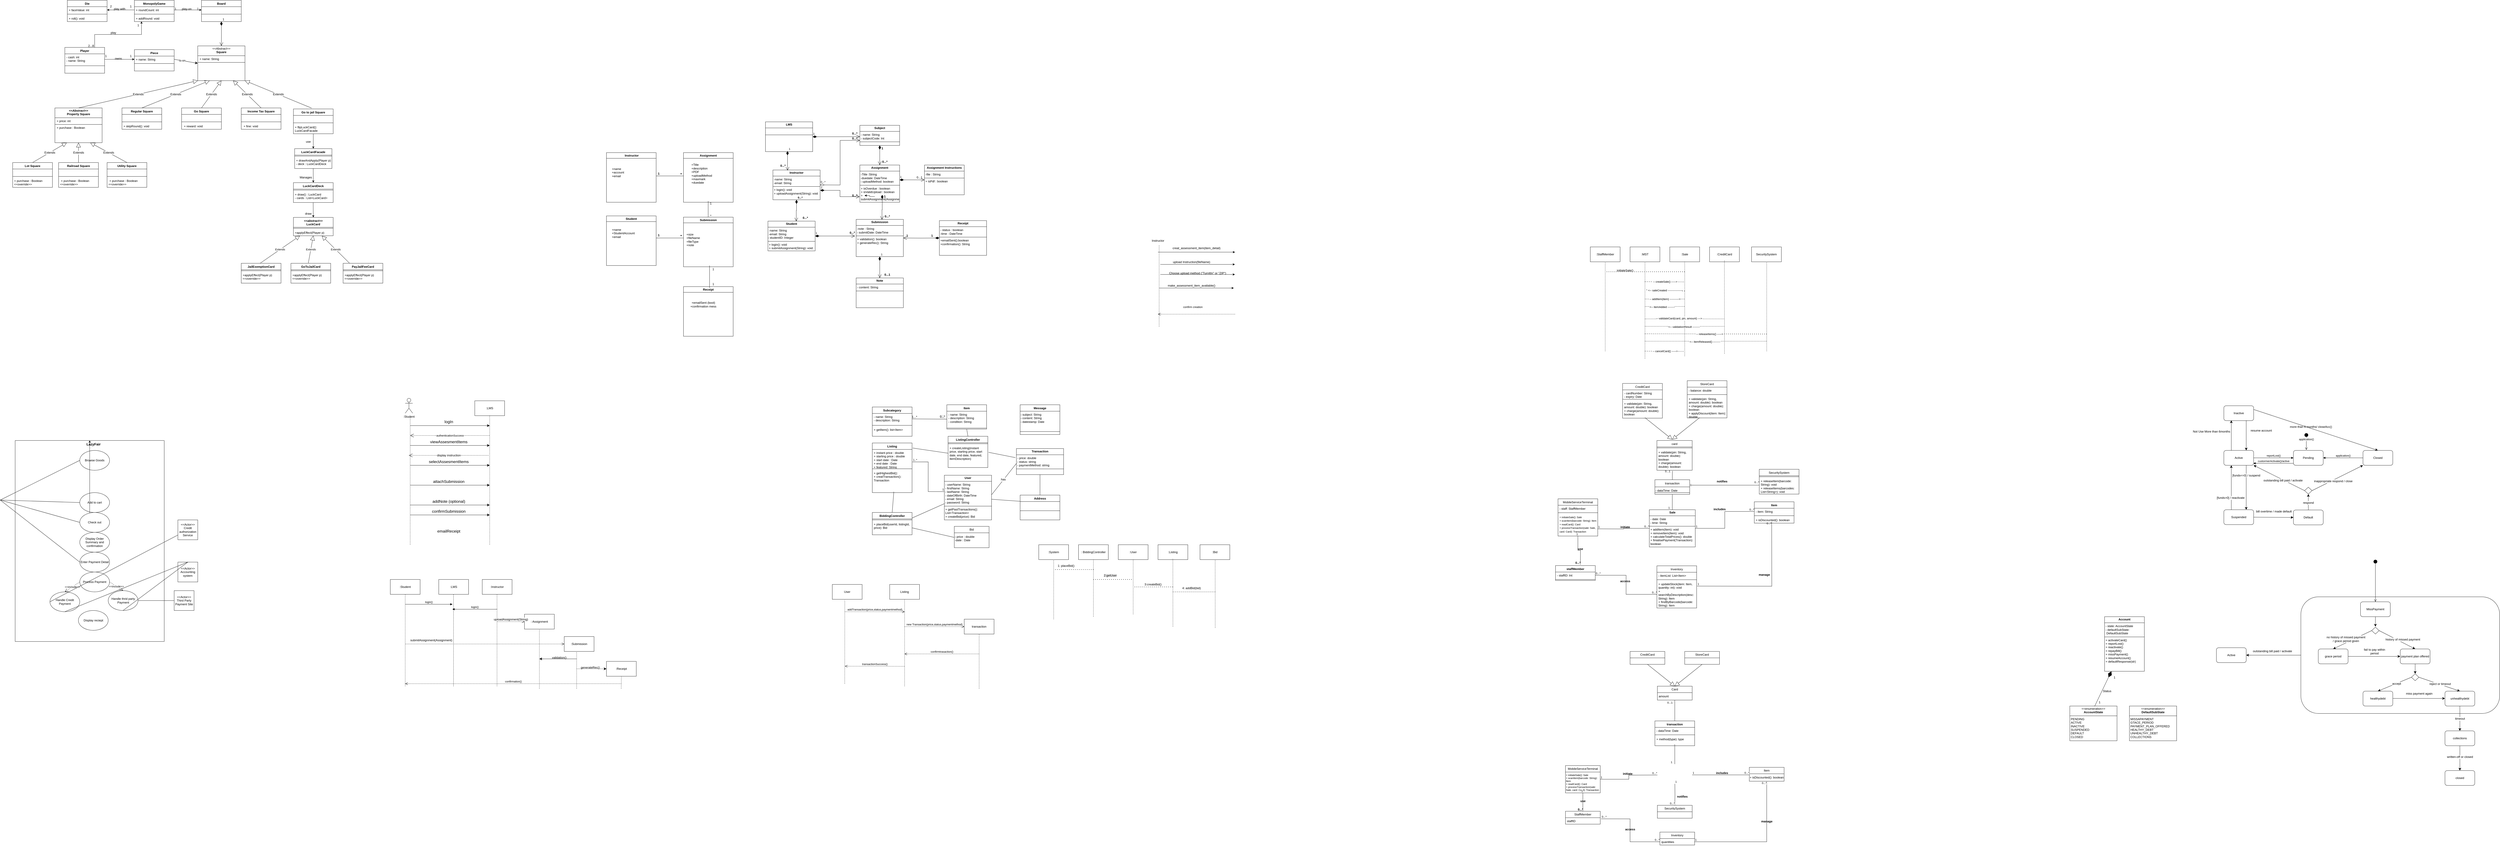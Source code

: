 <mxfile version="26.2.14">
  <diagram name="第 1 页" id="KB6b2LPOlrmd6zzLp5-_">
    <mxGraphModel dx="2978" dy="4121" grid="1" gridSize="10" guides="1" tooltips="1" connect="1" arrows="1" fold="1" page="1" pageScale="1" pageWidth="2339" pageHeight="3300" math="0" shadow="0">
      <root>
        <mxCell id="0" />
        <mxCell id="1" parent="0" />
        <mxCell id="t7xP8nnHmGNl8G9ERmJ2-2" value="" style="rounded=1;whiteSpace=wrap;html=1;" parent="1" vertex="1">
          <mxGeometry x="8130" y="1970" width="800" height="470" as="geometry" />
        </mxCell>
        <mxCell id="Vek37xuDfO8ECV00KmPB-5" value="" style="swimlane;startSize=0;" parent="1" vertex="1">
          <mxGeometry x="-1070" y="1340" width="600" height="810" as="geometry" />
        </mxCell>
        <mxCell id="Vek37xuDfO8ECV00KmPB-1" value="Process Payment" style="ellipse;whiteSpace=wrap;html=1;" parent="Vek37xuDfO8ECV00KmPB-5" vertex="1">
          <mxGeometry x="260" y="530" width="120" height="80" as="geometry" />
        </mxCell>
        <mxCell id="Vek37xuDfO8ECV00KmPB-4" value="Browse Goods" style="ellipse;whiteSpace=wrap;html=1;" parent="Vek37xuDfO8ECV00KmPB-5" vertex="1">
          <mxGeometry x="260" y="40" width="120" height="80" as="geometry" />
        </mxCell>
        <mxCell id="KWF-84h6F9MTXlQLzktW-1" value="Add to cart" style="ellipse;whiteSpace=wrap;html=1;" parent="Vek37xuDfO8ECV00KmPB-5" vertex="1">
          <mxGeometry x="260" y="210" width="120" height="80" as="geometry" />
        </mxCell>
        <mxCell id="gkhJe_jEqmKW5KZX2DoX-1" style="edgeStyle=orthogonalEdgeStyle;rounded=0;orthogonalLoop=1;jettySize=auto;html=1;" parent="Vek37xuDfO8ECV00KmPB-5" source="b7lFSfRi3nSQUvw3sl0q-1" target="Vek37xuDfO8ECV00KmPB-5" edge="1">
          <mxGeometry relative="1" as="geometry" />
        </mxCell>
        <mxCell id="b7lFSfRi3nSQUvw3sl0q-1" value="Display Order Summary and confirmation" style="ellipse;whiteSpace=wrap;html=1;" parent="Vek37xuDfO8ECV00KmPB-5" vertex="1">
          <mxGeometry x="260" y="370" width="120" height="80" as="geometry" />
        </mxCell>
        <mxCell id="b7lFSfRi3nSQUvw3sl0q-2" value="Enter Payment Detail" style="ellipse;whiteSpace=wrap;html=1;" parent="Vek37xuDfO8ECV00KmPB-5" vertex="1">
          <mxGeometry x="260" y="450" width="120" height="80" as="geometry" />
        </mxCell>
        <mxCell id="b7lFSfRi3nSQUvw3sl0q-3" value="Display reciept" style="ellipse;whiteSpace=wrap;html=1;" parent="Vek37xuDfO8ECV00KmPB-5" vertex="1">
          <mxGeometry x="254.5" y="685" width="120" height="80" as="geometry" />
        </mxCell>
        <mxCell id="rXJBKGvbCBtXFci2lHTH-1" value="Check out" style="ellipse;whiteSpace=wrap;html=1;" parent="Vek37xuDfO8ECV00KmPB-5" vertex="1">
          <mxGeometry x="260" y="290" width="120" height="80" as="geometry" />
        </mxCell>
        <mxCell id="bqPqFRYJ7XoShYPVc0Ih-1" value="&lt;b&gt;&lt;font style=&quot;font-size: 14px;&quot;&gt;LazyFair&lt;/font&gt;&lt;/b&gt;" style="text;html=1;align=center;verticalAlign=middle;resizable=0;points=[];autosize=1;strokeColor=none;fillColor=none;" parent="Vek37xuDfO8ECV00KmPB-5" vertex="1">
          <mxGeometry x="274.5" width="80" height="30" as="geometry" />
        </mxCell>
        <mxCell id="Vek37xuDfO8ECV00KmPB-2" value="Handle Credit Payment" style="ellipse;whiteSpace=wrap;html=1;" parent="Vek37xuDfO8ECV00KmPB-5" vertex="1">
          <mxGeometry x="140" y="610" width="120" height="80" as="geometry" />
        </mxCell>
        <mxCell id="Vek37xuDfO8ECV00KmPB-3" value="Handle thrid party Payment" style="ellipse;whiteSpace=wrap;html=1;" parent="Vek37xuDfO8ECV00KmPB-5" vertex="1">
          <mxGeometry x="374.5" y="605" width="120" height="80" as="geometry" />
        </mxCell>
        <mxCell id="zqQH850YNZRGi6yOv52E-7" value="&amp;lt;&amp;lt;include&amp;gt;&amp;gt;" style="endArrow=open;endSize=12;dashed=1;html=1;rounded=0;exitX=1;exitY=0.5;exitDx=0;exitDy=0;entryX=0.5;entryY=0;entryDx=0;entryDy=0;" parent="Vek37xuDfO8ECV00KmPB-5" source="Vek37xuDfO8ECV00KmPB-1" target="Vek37xuDfO8ECV00KmPB-3" edge="1">
          <mxGeometry width="160" relative="1" as="geometry">
            <mxPoint x="374.5" y="585.0" as="sourcePoint" />
            <mxPoint x="544.5" y="564.5" as="targetPoint" />
          </mxGeometry>
        </mxCell>
        <mxCell id="zqQH850YNZRGi6yOv52E-8" value="&amp;lt;&amp;lt;include&amp;gt;&amp;gt;" style="endArrow=open;endSize=12;dashed=1;html=1;rounded=0;exitX=0;exitY=0.5;exitDx=0;exitDy=0;entryX=0.5;entryY=0;entryDx=0;entryDy=0;" parent="Vek37xuDfO8ECV00KmPB-5" source="Vek37xuDfO8ECV00KmPB-1" target="Vek37xuDfO8ECV00KmPB-2" edge="1">
          <mxGeometry width="160" relative="1" as="geometry">
            <mxPoint x="254.5" y="595.0" as="sourcePoint" />
            <mxPoint x="245.5" y="615" as="targetPoint" />
          </mxGeometry>
        </mxCell>
        <mxCell id="gUQiQVGfGeAnU0nc1oWH-3" value="&amp;lt;&amp;lt;Actor&amp;gt;&amp;gt;&lt;div&gt;Accounting system&lt;/div&gt;" style="whiteSpace=wrap;html=1;aspect=fixed;" parent="1" vertex="1">
          <mxGeometry x="-415" y="1830" width="80" height="80" as="geometry" />
        </mxCell>
        <mxCell id="gUQiQVGfGeAnU0nc1oWH-5" value="" style="endArrow=none;html=1;rounded=0;fontSize=12;startSize=8;endSize=8;curved=1;entryX=0;entryY=0.5;entryDx=0;entryDy=0;" parent="1" target="Vek37xuDfO8ECV00KmPB-4" edge="1">
          <mxGeometry width="50" height="50" relative="1" as="geometry">
            <mxPoint x="-1130" y="1580" as="sourcePoint" />
            <mxPoint x="-790" y="1740" as="targetPoint" />
          </mxGeometry>
        </mxCell>
        <mxCell id="Z3pDWRy3M_bQSnQDkMMR-8" value="" style="endArrow=none;html=1;rounded=0;fontSize=12;startSize=8;endSize=8;curved=1;exitX=1;exitY=0.333;exitDx=0;exitDy=0;exitPerimeter=0;entryX=0;entryY=0.5;entryDx=0;entryDy=0;" parent="1" target="KWF-84h6F9MTXlQLzktW-1" edge="1">
          <mxGeometry width="50" height="50" relative="1" as="geometry">
            <mxPoint x="-1130" y="1580" as="sourcePoint" />
            <mxPoint x="-640" y="1850" as="targetPoint" />
          </mxGeometry>
        </mxCell>
        <mxCell id="Z3pDWRy3M_bQSnQDkMMR-9" value="" style="endArrow=none;html=1;rounded=0;fontSize=12;startSize=8;endSize=8;curved=1;entryX=0;entryY=0.5;entryDx=0;entryDy=0;" parent="1" target="rXJBKGvbCBtXFci2lHTH-1" edge="1">
          <mxGeometry width="50" height="50" relative="1" as="geometry">
            <mxPoint x="-1130" y="1580" as="sourcePoint" />
            <mxPoint x="-800" y="1630" as="targetPoint" />
          </mxGeometry>
        </mxCell>
        <mxCell id="cI1hDrUo5hlbICS7_nxy-1" value="&amp;lt;&amp;lt;Actor&amp;gt;&amp;gt;&lt;div&gt;Third Party Payment Site&lt;/div&gt;" style="whiteSpace=wrap;html=1;aspect=fixed;" parent="1" vertex="1">
          <mxGeometry x="-430" y="1945" width="80" height="80" as="geometry" />
        </mxCell>
        <mxCell id="zqQH850YNZRGi6yOv52E-2" value="" style="endArrow=none;html=1;rounded=0;entryX=0;entryY=0.5;entryDx=0;entryDy=0;exitX=1;exitY=0.5;exitDx=0;exitDy=0;" parent="1" source="Vek37xuDfO8ECV00KmPB-3" target="cI1hDrUo5hlbICS7_nxy-1" edge="1">
          <mxGeometry width="50" height="50" relative="1" as="geometry">
            <mxPoint x="-569" y="1964" as="sourcePoint" />
            <mxPoint x="-525" y="1920" as="targetPoint" />
          </mxGeometry>
        </mxCell>
        <mxCell id="9vXAmPVRI_VAFFQpgO2C-2" value="&amp;lt;&amp;lt;Actor&amp;gt;&amp;gt;&lt;div&gt;Credit authorization&lt;/div&gt;&lt;div&gt;Service&lt;/div&gt;" style="whiteSpace=wrap;html=1;aspect=fixed;" parent="1" vertex="1">
          <mxGeometry x="-415" y="1660" width="80" height="80" as="geometry" />
        </mxCell>
        <mxCell id="zqQH850YNZRGi6yOv52E-3" value="" style="endArrow=none;html=1;rounded=0;entryX=0;entryY=0.5;entryDx=0;entryDy=0;curved=0;strokeColor=default;" parent="1" source="9vXAmPVRI_VAFFQpgO2C-2" target="Vek37xuDfO8ECV00KmPB-2" edge="1">
          <mxGeometry width="50" height="50" relative="1" as="geometry">
            <mxPoint x="-1080" y="2030" as="sourcePoint" />
            <mxPoint x="-820" y="2030" as="targetPoint" />
          </mxGeometry>
        </mxCell>
        <mxCell id="zqQH850YNZRGi6yOv52E-6" value="" style="endArrow=none;html=1;rounded=0;exitX=1;exitY=0.333;exitDx=0;exitDy=0;exitPerimeter=0;entryX=0;entryY=0.5;entryDx=0;entryDy=0;" parent="1" target="b7lFSfRi3nSQUvw3sl0q-2" edge="1">
          <mxGeometry width="50" height="50" relative="1" as="geometry">
            <mxPoint x="-1130" y="1580" as="sourcePoint" />
            <mxPoint x="-810" y="1860" as="targetPoint" />
          </mxGeometry>
        </mxCell>
        <mxCell id="NvVfYcEVpw9Wjr7JJIfA-2" value="" style="endArrow=none;html=1;rounded=0;entryX=0.5;entryY=1;entryDx=0;entryDy=0;exitX=0.5;exitY=0;exitDx=0;exitDy=0;" parent="1" source="gUQiQVGfGeAnU0nc1oWH-3" target="Vek37xuDfO8ECV00KmPB-2" edge="1">
          <mxGeometry width="50" height="50" relative="1" as="geometry">
            <mxPoint x="-860" y="1750" as="sourcePoint" />
            <mxPoint x="-810" y="1700" as="targetPoint" />
          </mxGeometry>
        </mxCell>
        <mxCell id="zqQH850YNZRGi6yOv52E-11" value="" style="endArrow=none;html=1;rounded=0;entryX=0.5;entryY=1;entryDx=0;entryDy=0;exitX=0.5;exitY=0;exitDx=0;exitDy=0;" parent="1" source="gUQiQVGfGeAnU0nc1oWH-3" target="Vek37xuDfO8ECV00KmPB-3" edge="1">
          <mxGeometry width="50" height="50" relative="1" as="geometry">
            <mxPoint x="-590" y="2180" as="sourcePoint" />
            <mxPoint x="-682" y="2050" as="targetPoint" />
          </mxGeometry>
        </mxCell>
        <mxCell id="gkhJe_jEqmKW5KZX2DoX-2" value="&amp;nbsp;Instructor" style="swimlane;whiteSpace=wrap;html=1;" parent="1" vertex="1">
          <mxGeometry x="1310" y="180" width="200" height="200" as="geometry" />
        </mxCell>
        <mxCell id="gkhJe_jEqmKW5KZX2DoX-3" value="+name&lt;div&gt;+account&lt;/div&gt;&lt;div&gt;+email&lt;/div&gt;" style="text;html=1;align=left;verticalAlign=middle;resizable=0;points=[];autosize=1;strokeColor=none;fillColor=none;" parent="gkhJe_jEqmKW5KZX2DoX-2" vertex="1">
          <mxGeometry x="20" y="50" width="70" height="60" as="geometry" />
        </mxCell>
        <mxCell id="gkhJe_jEqmKW5KZX2DoX-5" value="Assignment" style="swimlane;whiteSpace=wrap;html=1;" parent="1" vertex="1">
          <mxGeometry x="1620" y="180" width="200" height="200" as="geometry" />
        </mxCell>
        <mxCell id="gkhJe_jEqmKW5KZX2DoX-6" value="+Title&lt;div&gt;+description&lt;/div&gt;&lt;div&gt;+&lt;span style=&quot;background-color: transparent; color: light-dark(rgb(0, 0, 0), rgb(255, 255, 255));&quot;&gt;PDF&lt;/span&gt;&lt;/div&gt;&lt;div&gt;&lt;span style=&quot;background-color: transparent;&quot;&gt;+uploadMethod&lt;/span&gt;&lt;/div&gt;&lt;div&gt;&lt;span style=&quot;background-color: transparent;&quot;&gt;+maxmark&lt;/span&gt;&lt;/div&gt;&lt;div&gt;&lt;span style=&quot;background-color: transparent;&quot;&gt;+duedate&lt;/span&gt;&lt;/div&gt;" style="text;html=1;align=left;verticalAlign=middle;whiteSpace=wrap;rounded=0;" parent="gkhJe_jEqmKW5KZX2DoX-5" vertex="1">
          <mxGeometry x="30" y="60" width="60" height="50" as="geometry" />
        </mxCell>
        <mxCell id="gkhJe_jEqmKW5KZX2DoX-10" value="&lt;font style=&quot;font-size: 14px;&quot;&gt;*&lt;/font&gt;" style="text;align=center;fontStyle=1;verticalAlign=middle;spacingLeft=3;spacingRight=3;strokeColor=none;rotatable=0;points=[[0,0.5],[1,0.5]];portConstraint=eastwest;html=1;" parent="gkhJe_jEqmKW5KZX2DoX-5" vertex="1">
          <mxGeometry x="-50" y="74" width="80" height="26" as="geometry" />
        </mxCell>
        <mxCell id="gkhJe_jEqmKW5KZX2DoX-8" value="" style="line;strokeWidth=1;fillColor=none;align=left;verticalAlign=middle;spacingTop=-1;spacingLeft=3;spacingRight=3;rotatable=0;labelPosition=right;points=[];portConstraint=eastwest;strokeColor=inherit;" parent="1" vertex="1">
          <mxGeometry x="1510" y="270" width="110" height="8" as="geometry" />
        </mxCell>
        <mxCell id="CHSvoIu9NTHtDcGf9rWG-1" value="Submission" style="swimlane;whiteSpace=wrap;html=1;" parent="1" vertex="1">
          <mxGeometry x="1620" y="440" width="200" height="200" as="geometry" />
        </mxCell>
        <mxCell id="CHSvoIu9NTHtDcGf9rWG-2" value="+size&lt;div&gt;+fileName&lt;/div&gt;&lt;div&gt;&lt;div&gt;+fileType&lt;/div&gt;&lt;/div&gt;&lt;div&gt;+note&lt;/div&gt;" style="text;html=1;align=left;verticalAlign=middle;resizable=0;points=[];autosize=1;strokeColor=none;fillColor=none;" parent="CHSvoIu9NTHtDcGf9rWG-1" vertex="1">
          <mxGeometry x="10" y="56" width="80" height="70" as="geometry" />
        </mxCell>
        <mxCell id="gkhJe_jEqmKW5KZX2DoX-9" value="1" style="text;align=center;fontStyle=1;verticalAlign=middle;spacingLeft=3;spacingRight=3;strokeColor=none;rotatable=0;points=[[0,0.5],[1,0.5]];portConstraint=eastwest;html=1;" parent="1" vertex="1">
          <mxGeometry x="1480" y="252" width="80" height="26" as="geometry" />
        </mxCell>
        <mxCell id="gkhJe_jEqmKW5KZX2DoX-11" value="Student" style="swimlane;whiteSpace=wrap;html=1;" parent="1" vertex="1">
          <mxGeometry x="1310" y="435" width="200" height="200" as="geometry" />
        </mxCell>
        <mxCell id="gkhJe_jEqmKW5KZX2DoX-12" value="+name&lt;div&gt;+StudentAccount&lt;/div&gt;&lt;div&gt;+email&lt;/div&gt;" style="text;html=1;align=left;verticalAlign=middle;resizable=0;points=[];autosize=1;strokeColor=none;fillColor=none;" parent="gkhJe_jEqmKW5KZX2DoX-11" vertex="1">
          <mxGeometry x="20" y="40" width="120" height="60" as="geometry" />
        </mxCell>
        <mxCell id="gkhJe_jEqmKW5KZX2DoX-17" value="1" style="text;align=center;fontStyle=1;verticalAlign=middle;spacingLeft=3;spacingRight=3;strokeColor=none;rotatable=0;points=[[0,0.5],[1,0.5]];portConstraint=eastwest;html=1;" parent="gkhJe_jEqmKW5KZX2DoX-11" vertex="1">
          <mxGeometry x="170" y="70" width="80" height="15" as="geometry" />
        </mxCell>
        <mxCell id="gkhJe_jEqmKW5KZX2DoX-13" value="Receipt" style="swimlane;whiteSpace=wrap;html=1;" parent="1" vertex="1">
          <mxGeometry x="1620" y="720" width="200" height="200" as="geometry" />
        </mxCell>
        <mxCell id="gkhJe_jEqmKW5KZX2DoX-14" value="&lt;br&gt;+emailSent (bool)&lt;div&gt;+confirmation mess&lt;/div&gt;" style="text;html=1;align=center;verticalAlign=middle;whiteSpace=wrap;rounded=0;" parent="gkhJe_jEqmKW5KZX2DoX-13" vertex="1">
          <mxGeometry x="10" y="50" width="140" height="30" as="geometry" />
        </mxCell>
        <mxCell id="gkhJe_jEqmKW5KZX2DoX-15" value="" style="line;strokeWidth=1;fillColor=none;align=left;verticalAlign=middle;spacingTop=-1;spacingLeft=3;spacingRight=3;rotatable=0;labelPosition=right;points=[];portConstraint=eastwest;strokeColor=inherit;" parent="1" vertex="1">
          <mxGeometry x="1510" y="520" width="110" height="8" as="geometry" />
        </mxCell>
        <mxCell id="gkhJe_jEqmKW5KZX2DoX-16" value="&lt;font style=&quot;font-size: 14px;&quot;&gt;*&lt;/font&gt;" style="text;align=center;fontStyle=1;verticalAlign=middle;spacingLeft=3;spacingRight=3;strokeColor=none;rotatable=0;points=[[0,0.5],[1,0.5]];portConstraint=eastwest;html=1;" parent="1" vertex="1">
          <mxGeometry x="1570" y="503" width="80" height="26" as="geometry" />
        </mxCell>
        <mxCell id="QoIQRb3kYsHA4Hq2WDPy-2" value="1" style="text;html=1;align=center;verticalAlign=middle;whiteSpace=wrap;rounded=0;" parent="1" vertex="1">
          <mxGeometry x="1710" y="635" width="60" height="30" as="geometry" />
        </mxCell>
        <mxCell id="QoIQRb3kYsHA4Hq2WDPy-3" value="1" style="text;html=1;align=center;verticalAlign=middle;whiteSpace=wrap;rounded=0;" parent="1" vertex="1">
          <mxGeometry x="1710" y="695" width="60" height="30" as="geometry" />
        </mxCell>
        <mxCell id="QoIQRb3kYsHA4Hq2WDPy-5" value="1" style="text;html=1;align=center;verticalAlign=middle;whiteSpace=wrap;rounded=0;" parent="1" vertex="1">
          <mxGeometry x="1700" y="370" width="60" height="30" as="geometry" />
        </mxCell>
        <mxCell id="QoIQRb3kYsHA4Hq2WDPy-6" value="*" style="text;html=1;align=center;verticalAlign=middle;whiteSpace=wrap;rounded=0;" parent="1" vertex="1">
          <mxGeometry x="1700" y="420" width="60" height="30" as="geometry" />
        </mxCell>
        <mxCell id="QoIQRb3kYsHA4Hq2WDPy-7" value="" style="endArrow=none;html=1;rounded=0;entryX=0;entryY=0.25;entryDx=0;entryDy=0;exitX=0;exitY=0.75;exitDx=0;exitDy=0;" parent="1" edge="1">
          <mxGeometry width="50" height="50" relative="1" as="geometry">
            <mxPoint x="1719.41" y="440" as="sourcePoint" />
            <mxPoint x="1719.41" y="375" as="targetPoint" />
          </mxGeometry>
        </mxCell>
        <mxCell id="QoIQRb3kYsHA4Hq2WDPy-9" value="" style="endArrow=none;html=1;rounded=0;entryX=0.25;entryY=0;entryDx=0;entryDy=0;exitX=0.25;exitY=1;exitDx=0;exitDy=0;" parent="1" source="QoIQRb3kYsHA4Hq2WDPy-3" target="QoIQRb3kYsHA4Hq2WDPy-2" edge="1">
          <mxGeometry width="50" height="50" relative="1" as="geometry">
            <mxPoint x="1650" y="560" as="sourcePoint" />
            <mxPoint x="1700" y="510" as="targetPoint" />
          </mxGeometry>
        </mxCell>
        <mxCell id="DwS-NMEcQHL3Df4fyTvQ-3" value=":Student&lt;div&gt;&lt;br&gt;&lt;/div&gt;" style="shape=umlActor;verticalLabelPosition=bottom;verticalAlign=top;html=1;outlineConnect=0;" parent="1" vertex="1">
          <mxGeometry x="500" y="1170" width="30" height="60" as="geometry" />
        </mxCell>
        <mxCell id="DwS-NMEcQHL3Df4fyTvQ-4" value=":LMS" style="rounded=0;whiteSpace=wrap;html=1;" parent="1" vertex="1">
          <mxGeometry x="780" y="1180" width="120" height="60" as="geometry" />
        </mxCell>
        <mxCell id="bT_p2JEUUOVfJh2NgT_J-1" value="" style="endArrow=none;dashed=1;html=1;rounded=0;fontSize=12;startSize=8;endSize=8;curved=1;entryX=0.5;entryY=1;entryDx=0;entryDy=0;" parent="1" target="DwS-NMEcQHL3Df4fyTvQ-4" edge="1">
          <mxGeometry width="50" height="50" relative="1" as="geometry">
            <mxPoint x="840" y="1760" as="sourcePoint" />
            <mxPoint x="835" y="1240" as="targetPoint" />
          </mxGeometry>
        </mxCell>
        <mxCell id="bT_p2JEUUOVfJh2NgT_J-2" value="" style="endArrow=none;dashed=1;html=1;rounded=0;fontSize=12;startSize=8;endSize=8;curved=1;entryX=0.5;entryY=1;entryDx=0;entryDy=0;" parent="1" edge="1">
          <mxGeometry width="50" height="50" relative="1" as="geometry">
            <mxPoint x="520" y="1760" as="sourcePoint" />
            <mxPoint x="520" y="1240" as="targetPoint" />
          </mxGeometry>
        </mxCell>
        <mxCell id="bT_p2JEUUOVfJh2NgT_J-3" value="" style="endArrow=classic;html=1;rounded=0;fontSize=12;startSize=8;endSize=8;curved=1;" parent="1" edge="1">
          <mxGeometry width="50" height="50" relative="1" as="geometry">
            <mxPoint x="520" y="1280" as="sourcePoint" />
            <mxPoint x="840" y="1280" as="targetPoint" />
          </mxGeometry>
        </mxCell>
        <mxCell id="bT_p2JEUUOVfJh2NgT_J-4" value="logIn" style="text;html=1;align=center;verticalAlign=middle;resizable=0;points=[];autosize=1;strokeColor=none;fillColor=none;fontSize=16;" parent="1" vertex="1">
          <mxGeometry x="645" y="1249" width="60" height="30" as="geometry" />
        </mxCell>
        <mxCell id="bT_p2JEUUOVfJh2NgT_J-7" value="&lt;span style=&quot;font-size: 11px;&quot;&gt;authenticationSuccess&lt;/span&gt;" style="endArrow=open;endSize=12;dashed=1;html=1;rounded=0;fontSize=12;curved=1;" parent="1" edge="1">
          <mxGeometry width="160" relative="1" as="geometry">
            <mxPoint x="840" y="1320" as="sourcePoint" />
            <mxPoint x="520" y="1320" as="targetPoint" />
          </mxGeometry>
        </mxCell>
        <mxCell id="bT_p2JEUUOVfJh2NgT_J-8" value="" style="endArrow=classic;html=1;rounded=0;fontSize=12;startSize=8;endSize=8;curved=1;" parent="1" edge="1">
          <mxGeometry width="50" height="50" relative="1" as="geometry">
            <mxPoint x="520" y="1360" as="sourcePoint" />
            <mxPoint x="840" y="1360" as="targetPoint" />
          </mxGeometry>
        </mxCell>
        <mxCell id="bT_p2JEUUOVfJh2NgT_J-11" value="viewAssesmentItems" style="text;html=1;align=center;verticalAlign=middle;resizable=0;points=[];autosize=1;strokeColor=none;fillColor=none;fontSize=16;" parent="1" vertex="1">
          <mxGeometry x="590" y="1330" width="170" height="30" as="geometry" />
        </mxCell>
        <mxCell id="bT_p2JEUUOVfJh2NgT_J-13" value="display instruction" style="endArrow=open;endSize=12;dashed=1;html=1;rounded=0;fontSize=12;curved=1;" parent="1" edge="1">
          <mxGeometry width="160" relative="1" as="geometry">
            <mxPoint x="835" y="1400" as="sourcePoint" />
            <mxPoint x="515" y="1400" as="targetPoint" />
          </mxGeometry>
        </mxCell>
        <mxCell id="bT_p2JEUUOVfJh2NgT_J-14" value="" style="endArrow=classic;html=1;rounded=0;fontSize=12;startSize=8;endSize=8;curved=1;" parent="1" edge="1">
          <mxGeometry width="50" height="50" relative="1" as="geometry">
            <mxPoint x="520" y="1440" as="sourcePoint" />
            <mxPoint x="840" y="1440" as="targetPoint" />
          </mxGeometry>
        </mxCell>
        <mxCell id="bT_p2JEUUOVfJh2NgT_J-15" value="selectAssesmentItems" style="text;html=1;align=center;verticalAlign=middle;resizable=0;points=[];autosize=1;strokeColor=none;fillColor=none;fontSize=16;" parent="1" vertex="1">
          <mxGeometry x="585" y="1410" width="180" height="30" as="geometry" />
        </mxCell>
        <mxCell id="bT_p2JEUUOVfJh2NgT_J-16" value="" style="endArrow=classic;html=1;rounded=0;fontSize=12;startSize=8;endSize=8;curved=1;" parent="1" edge="1">
          <mxGeometry width="50" height="50" relative="1" as="geometry">
            <mxPoint x="520" y="1520" as="sourcePoint" />
            <mxPoint x="840" y="1520" as="targetPoint" />
          </mxGeometry>
        </mxCell>
        <mxCell id="bT_p2JEUUOVfJh2NgT_J-17" value="attachSubmission" style="text;html=1;align=center;verticalAlign=middle;resizable=0;points=[];autosize=1;strokeColor=none;fillColor=none;fontSize=16;" parent="1" vertex="1">
          <mxGeometry x="600" y="1490" width="150" height="30" as="geometry" />
        </mxCell>
        <mxCell id="bT_p2JEUUOVfJh2NgT_J-18" value="" style="endArrow=classic;html=1;rounded=0;fontSize=12;startSize=8;endSize=8;curved=1;" parent="1" edge="1">
          <mxGeometry width="50" height="50" relative="1" as="geometry">
            <mxPoint x="520" y="1600" as="sourcePoint" />
            <mxPoint x="840" y="1600" as="targetPoint" />
          </mxGeometry>
        </mxCell>
        <mxCell id="bT_p2JEUUOVfJh2NgT_J-19" value="addNote (optional)" style="text;html=1;align=center;verticalAlign=middle;resizable=0;points=[];autosize=1;strokeColor=none;fillColor=none;fontSize=16;" parent="1" vertex="1">
          <mxGeometry x="595" y="1570" width="160" height="30" as="geometry" />
        </mxCell>
        <mxCell id="bT_p2JEUUOVfJh2NgT_J-20" value="" style="endArrow=classic;html=1;rounded=0;fontSize=12;startSize=8;endSize=8;curved=1;" parent="1" edge="1">
          <mxGeometry width="50" height="50" relative="1" as="geometry">
            <mxPoint x="520" y="1640" as="sourcePoint" />
            <mxPoint x="840" y="1640" as="targetPoint" />
          </mxGeometry>
        </mxCell>
        <mxCell id="bT_p2JEUUOVfJh2NgT_J-21" value="confirmSubmission" style="text;html=1;align=center;verticalAlign=middle;resizable=0;points=[];autosize=1;strokeColor=none;fillColor=none;fontSize=16;" parent="1" vertex="1">
          <mxGeometry x="595" y="1610" width="160" height="30" as="geometry" />
        </mxCell>
        <mxCell id="M3SzBZShGUP7pVlen1ng-2" value="emailReceipt" style="text;html=1;align=center;verticalAlign=middle;resizable=0;points=[];autosize=1;strokeColor=none;fillColor=none;fontSize=16;" parent="1" vertex="1">
          <mxGeometry x="615" y="1690" width="120" height="30" as="geometry" />
        </mxCell>
        <mxCell id="uXR11-I8cUio6AIFGhmz-3" value="&lt;p style=&quot;margin:0px;margin-top:4px;text-align:center;&quot;&gt;&lt;b&gt;Student&lt;/b&gt;&lt;/p&gt;&lt;hr size=&quot;1&quot; style=&quot;border-style:solid;&quot;&gt;&lt;p style=&quot;margin:0px;margin-left:4px;&quot;&gt;&lt;span style=&quot;text-wrap: nowrap;&quot;&gt;-name: String&lt;/span&gt;&lt;/p&gt;&lt;div style=&quot;text-wrap: nowrap;&quot;&gt;&lt;span style=&quot;background-color: transparent;&quot;&gt;&amp;nbsp;-email: String&lt;/span&gt;&lt;br&gt;&lt;/div&gt;&lt;div style=&quot;text-wrap: nowrap;&quot;&gt;&lt;span style=&quot;background-color: transparent;&quot;&gt;- studentID: Integer&lt;/span&gt;&lt;/div&gt;&lt;hr size=&quot;1&quot; style=&quot;border-style:solid;&quot;&gt;&lt;p style=&quot;margin:0px;margin-left:4px;&quot;&gt;+ login(): void&lt;/p&gt;&lt;p style=&quot;margin:0px;margin-left:4px;&quot;&gt;+ submitAssignment(String): void&lt;/p&gt;" style="verticalAlign=top;align=left;overflow=fill;html=1;whiteSpace=wrap;" parent="1" vertex="1">
          <mxGeometry x="1960" y="456" width="190" height="120" as="geometry" />
        </mxCell>
        <mxCell id="uXR11-I8cUio6AIFGhmz-6" value="&lt;p style=&quot;margin:0px;margin-top:4px;text-align:center;&quot;&gt;&lt;b&gt;Assignment&lt;/b&gt;&lt;/p&gt;&lt;hr size=&quot;1&quot; style=&quot;border-style:solid;&quot;&gt;&lt;p style=&quot;margin:0px;margin-left:4px;&quot;&gt;-Title :String&lt;/p&gt;&lt;div&gt;&lt;span style=&quot;background-color: transparent;&quot;&gt;&amp;nbsp;&lt;/span&gt;&lt;span style=&quot;background-color: transparent; color: light-dark(rgb(0, 0, 0), rgb(255, 255, 255));&quot;&gt;-duedate: DateTime&lt;/span&gt;&lt;/div&gt;&lt;div&gt;&lt;span style=&quot;background-color: transparent;&quot;&gt;&amp;nbsp;- uploadMethod: boolean&lt;/span&gt;&lt;/div&gt;&lt;hr size=&quot;1&quot; style=&quot;border-style:solid;&quot;&gt;&lt;p style=&quot;margin:0px;margin-left:4px;&quot;&gt;+ isOverdue : boolean&lt;/p&gt;&lt;p style=&quot;margin:0px;margin-left:4px;&quot;&gt;+ isValidUpload : boolean&lt;/p&gt;&lt;p style=&quot;margin:0px;margin-left:4px;&quot;&gt;+ submitAssignment(Assignment)&lt;/p&gt;" style="verticalAlign=top;align=left;overflow=fill;html=1;whiteSpace=wrap;" parent="1" vertex="1">
          <mxGeometry x="2330" y="230" width="160" height="150" as="geometry" />
        </mxCell>
        <mxCell id="T4xodQOd3F2WIKafrbXG-1" value="&lt;p style=&quot;margin:0px;margin-top:4px;text-align:center;&quot;&gt;&lt;b&gt;Submission&lt;/b&gt;&lt;/p&gt;&lt;hr size=&quot;1&quot; style=&quot;border-style:solid;&quot;&gt;&lt;p style=&quot;margin:0px;margin-left:4px;&quot;&gt;&lt;span style=&quot;text-wrap-mode: nowrap; background-color: transparent; color: light-dark(rgb(0, 0, 0), rgb(255, 255, 255));&quot;&gt;-note : String&lt;/span&gt;&lt;/p&gt;&lt;div style=&quot;text-wrap: nowrap;&quot;&gt;&amp;nbsp;- submitDate: DateTime&lt;/div&gt;&lt;hr size=&quot;1&quot; style=&quot;border-style:solid;&quot;&gt;&lt;p style=&quot;margin:0px;margin-left:4px;&quot;&gt;+ validation(): boolean&lt;/p&gt;&lt;p style=&quot;margin:0px;margin-left:4px;&quot;&gt;+ generateRec(): String&lt;/p&gt;&lt;p style=&quot;margin:0px;margin-left:4px;&quot;&gt;&lt;br&gt;&lt;/p&gt;" style="verticalAlign=top;align=left;overflow=fill;html=1;whiteSpace=wrap;" parent="1" vertex="1">
          <mxGeometry x="2315" y="449" width="190" height="150" as="geometry" />
        </mxCell>
        <mxCell id="uXR11-I8cUio6AIFGhmz-8" value="" style="endArrow=open;html=1;endSize=12;startArrow=diamondThin;startSize=14;startFill=1;edgeStyle=orthogonalEdgeStyle;align=left;verticalAlign=bottom;rounded=0;exitX=0.75;exitY=1;exitDx=0;exitDy=0;entryX=0.237;entryY=1.01;entryDx=0;entryDy=0;entryPerimeter=0;" parent="1" target="uXR11-I8cUio6AIFGhmz-10" edge="1">
          <mxGeometry x="-1" y="3" relative="1" as="geometry">
            <mxPoint x="2420" y="350" as="sourcePoint" />
            <mxPoint x="2380" y="449" as="targetPoint" />
            <mxPoint as="offset" />
            <Array as="points">
              <mxPoint x="2420" y="410" />
              <mxPoint x="2419" y="410" />
            </Array>
          </mxGeometry>
        </mxCell>
        <mxCell id="uXR11-I8cUio6AIFGhmz-10" value="0...*" style="text;align=center;fontStyle=1;verticalAlign=middle;spacingLeft=3;spacingRight=3;strokeColor=none;rotatable=0;points=[[0,0.5],[1,0.5]];portConstraint=eastwest;html=1;" parent="1" vertex="1">
          <mxGeometry x="2400" y="424" width="80" height="26" as="geometry" />
        </mxCell>
        <mxCell id="6S8qPyy1aY1X7wrQLvJN-18" value="" style="edgeStyle=orthogonalEdgeStyle;rounded=0;orthogonalLoop=1;jettySize=auto;html=1;" parent="1" source="uXR11-I8cUio6AIFGhmz-11" target="t29OJQfLiZy44cuGdhUq-3" edge="1">
          <mxGeometry relative="1" as="geometry" />
        </mxCell>
        <mxCell id="uXR11-I8cUio6AIFGhmz-11" value="1" style="text;align=center;fontStyle=1;verticalAlign=middle;spacingLeft=3;spacingRight=3;strokeColor=none;rotatable=0;points=[[0,0.5],[1,0.5]];portConstraint=eastwest;html=1;" parent="1" vertex="1">
          <mxGeometry x="2390" y="344" width="80" height="26" as="geometry" />
        </mxCell>
        <mxCell id="uXR11-I8cUio6AIFGhmz-12" value="1" style="endArrow=open;html=1;endSize=12;startArrow=diamondThin;startSize=14;startFill=1;edgeStyle=orthogonalEdgeStyle;align=left;verticalAlign=bottom;rounded=0;exitX=1;exitY=0.5;exitDx=0;exitDy=0;strokeColor=default;fontFamily=Helvetica;fontSize=11;fontColor=default;labelBackgroundColor=default;" parent="1" source="uXR11-I8cUio6AIFGhmz-3" edge="1">
          <mxGeometry x="-1" y="3" relative="1" as="geometry">
            <mxPoint x="2155" y="520" as="sourcePoint" />
            <mxPoint x="2310" y="516" as="targetPoint" />
          </mxGeometry>
        </mxCell>
        <mxCell id="uXR11-I8cUio6AIFGhmz-13" value="0...*" style="text;align=center;fontStyle=1;verticalAlign=middle;spacingLeft=3;spacingRight=3;strokeColor=none;rotatable=0;points=[[0,0.5],[1,0.5]];portConstraint=eastwest;html=1;" parent="1" vertex="1">
          <mxGeometry x="2259" y="490" width="80" height="26" as="geometry" />
        </mxCell>
        <mxCell id="uXR11-I8cUio6AIFGhmz-16" value="" style="endArrow=open;html=1;endSize=12;startArrow=diamondThin;startSize=14;startFill=1;edgeStyle=orthogonalEdgeStyle;align=left;verticalAlign=bottom;rounded=0;entryX=1;entryY=0.5;entryDx=0;entryDy=0;" parent="1" target="T4xodQOd3F2WIKafrbXG-1" edge="1">
          <mxGeometry x="-1" y="3" relative="1" as="geometry">
            <mxPoint x="2650" y="524" as="sourcePoint" />
            <mxPoint x="2505" y="524" as="targetPoint" />
          </mxGeometry>
        </mxCell>
        <mxCell id="gL6qvqaxOikQ_542WCXo-5" value="&lt;p style=&quot;margin:0px;margin-top:4px;text-align:center;&quot;&gt;&lt;b&gt;Receipt&lt;/b&gt;&lt;/p&gt;&lt;hr size=&quot;1&quot; style=&quot;border-style:solid;&quot;&gt;&lt;p style=&quot;margin:0px;margin-left:4px;&quot;&gt;- status : boolean&lt;/p&gt;&lt;p style=&quot;margin:0px;margin-left:4px;&quot;&gt;-time : DateTime&lt;/p&gt;&lt;hr size=&quot;1&quot; style=&quot;border-style:solid;&quot;&gt;&lt;p style=&quot;margin: 0px 0px 0px 4px;&quot;&gt;&lt;span style=&quot;text-align: center;&quot;&gt;+emailSent():boolean&lt;/span&gt;&lt;/p&gt;&lt;p style=&quot;margin: 0px 0px 0px 4px;&quot;&gt;&lt;span style=&quot;background-color: transparent; text-align: center;&quot;&gt;+confirmation(): String&lt;/span&gt;&lt;/p&gt;" style="verticalAlign=top;align=left;overflow=fill;html=1;whiteSpace=wrap;" parent="1" vertex="1">
          <mxGeometry x="2650" y="454" width="190" height="140" as="geometry" />
        </mxCell>
        <mxCell id="uXR11-I8cUio6AIFGhmz-17" value="1" style="text;align=center;fontStyle=1;verticalAlign=middle;spacingLeft=3;spacingRight=3;strokeColor=none;rotatable=0;points=[[0,0.5],[1,0.5]];portConstraint=eastwest;html=1;" parent="1" vertex="1">
          <mxGeometry x="2480" y="502" width="80" height="26" as="geometry" />
        </mxCell>
        <mxCell id="uXR11-I8cUio6AIFGhmz-18" value="1" style="text;align=center;fontStyle=1;verticalAlign=middle;spacingLeft=3;spacingRight=3;strokeColor=none;rotatable=0;points=[[0,0.5],[1,0.5]];portConstraint=eastwest;html=1;" parent="1" vertex="1">
          <mxGeometry x="2580" y="502" width="80" height="26" as="geometry" />
        </mxCell>
        <mxCell id="90ny7wVxduzqymrraI9C-1" value="&lt;p style=&quot;margin:0px;margin-top:4px;text-align:center;&quot;&gt;&lt;b&gt;Assignment Instructions&lt;/b&gt;&lt;/p&gt;&lt;hr size=&quot;1&quot; style=&quot;border-style:solid;&quot;&gt;&lt;p style=&quot;margin:0px;margin-left:4px;&quot;&gt;-file : String&lt;/p&gt;&lt;hr size=&quot;1&quot; style=&quot;border-style:solid;&quot;&gt;&lt;p style=&quot;margin:0px;margin-left:4px;&quot;&gt;+ isPdf : boolean&lt;/p&gt;" style="verticalAlign=top;align=left;overflow=fill;html=1;whiteSpace=wrap;" parent="1" vertex="1">
          <mxGeometry x="2590" y="230" width="160" height="120" as="geometry" />
        </mxCell>
        <mxCell id="pd2OEeSs10mFP47niKaX-1" value="&lt;p style=&quot;margin:0px;margin-top:4px;text-align:center;&quot;&gt;&lt;b&gt;Instructor&lt;/b&gt;&lt;/p&gt;&lt;hr size=&quot;1&quot; style=&quot;border-style:solid;&quot;&gt;&lt;p style=&quot;margin:0px;margin-left:4px;&quot;&gt;&lt;span style=&quot;text-wrap: nowrap;&quot;&gt;-name: String&lt;/span&gt;&lt;/p&gt;&lt;div style=&quot;text-wrap: nowrap;&quot;&gt;&lt;span style=&quot;background-color: transparent;&quot;&gt;&amp;nbsp;-email: String&lt;/span&gt;&lt;br&gt;&lt;/div&gt;&lt;hr size=&quot;1&quot; style=&quot;border-style:solid;&quot;&gt;&lt;p style=&quot;margin:0px;margin-left:4px;&quot;&gt;+ login(): void&lt;/p&gt;&lt;p style=&quot;margin:0px;margin-left:4px;&quot;&gt;+ uploadAssignment(String): void&lt;/p&gt;" style="verticalAlign=top;align=left;overflow=fill;html=1;whiteSpace=wrap;" parent="1" vertex="1">
          <mxGeometry x="1980" y="250" width="190" height="120" as="geometry" />
        </mxCell>
        <mxCell id="7eHqlw2dPrxvk4_nFPyJ-1" value="&lt;p style=&quot;margin:0px;margin-top:4px;text-align:center;&quot;&gt;&lt;b&gt;Note&lt;/b&gt;&lt;/p&gt;&lt;hr size=&quot;1&quot; style=&quot;border-style:solid;&quot;&gt;&lt;p style=&quot;margin:0px;margin-left:4px;&quot;&gt;&lt;span style=&quot;background-color: transparent; color: light-dark(rgb(0, 0, 0), rgb(255, 255, 255)); text-wrap-mode: nowrap;&quot;&gt;- content: String&lt;/span&gt;&lt;/p&gt;&lt;hr size=&quot;1&quot; style=&quot;border-style:solid;&quot;&gt;&lt;p style=&quot;margin:0px;margin-left:4px;&quot;&gt;&lt;br&gt;&lt;/p&gt;" style="verticalAlign=top;align=left;overflow=fill;html=1;whiteSpace=wrap;" parent="1" vertex="1">
          <mxGeometry x="2315" y="685" width="190" height="120" as="geometry" />
        </mxCell>
        <mxCell id="7eHqlw2dPrxvk4_nFPyJ-3" value="&lt;p style=&quot;margin:0px;margin-top:4px;text-align:center;&quot;&gt;&lt;b&gt;LMS&lt;/b&gt;&lt;/p&gt;&lt;hr size=&quot;1&quot; style=&quot;border-style:solid;&quot;&gt;&lt;p style=&quot;margin:0px;margin-left:4px;&quot;&gt;&lt;br&gt;&lt;/p&gt;&lt;hr size=&quot;1&quot; style=&quot;border-style:solid;&quot;&gt;&lt;p style=&quot;margin:0px;margin-left:4px;&quot;&gt;&lt;br&gt;&lt;/p&gt;" style="verticalAlign=top;align=left;overflow=fill;html=1;whiteSpace=wrap;" parent="1" vertex="1">
          <mxGeometry x="1950" y="56" width="190" height="120" as="geometry" />
        </mxCell>
        <mxCell id="90ny7wVxduzqymrraI9C-4" value="0...1" style="text;html=1;align=center;verticalAlign=middle;whiteSpace=wrap;rounded=0;" parent="1" vertex="1">
          <mxGeometry x="2540" y="262.5" width="60" height="35" as="geometry" />
        </mxCell>
        <mxCell id="pd2OEeSs10mFP47niKaX-2" value="&lt;p style=&quot;margin:0px;margin-top:4px;text-align:center;&quot;&gt;&lt;b&gt;Subject&lt;/b&gt;&lt;/p&gt;&lt;hr size=&quot;1&quot; style=&quot;border-style:solid;&quot;&gt;&lt;p style=&quot;margin:0px;margin-left:4px;&quot;&gt;- name: String&lt;/p&gt;&lt;p style=&quot;margin:0px;margin-left:4px;&quot;&gt;- subjectCode: Int&lt;/p&gt;&lt;hr size=&quot;1&quot; style=&quot;border-style:solid;&quot;&gt;&lt;p style=&quot;margin:0px;margin-left:4px;&quot;&gt;&lt;br&gt;&lt;/p&gt;" style="verticalAlign=top;align=left;overflow=fill;html=1;whiteSpace=wrap;" parent="1" vertex="1">
          <mxGeometry x="2330" y="70" width="160" height="81" as="geometry" />
        </mxCell>
        <mxCell id="7eHqlw2dPrxvk4_nFPyJ-5" value="1" style="endArrow=open;html=1;endSize=12;startArrow=diamondThin;startSize=14;startFill=1;edgeStyle=orthogonalEdgeStyle;align=left;verticalAlign=bottom;rounded=0;exitX=1;exitY=0.5;exitDx=0;exitDy=0;" parent="1" source="7eHqlw2dPrxvk4_nFPyJ-3" edge="1">
          <mxGeometry x="-1" y="3" relative="1" as="geometry">
            <mxPoint x="2170" y="115.58" as="sourcePoint" />
            <mxPoint x="2330" y="115.58" as="targetPoint" />
          </mxGeometry>
        </mxCell>
        <mxCell id="pd2OEeSs10mFP47niKaX-3" value="" style="endArrow=open;html=1;endSize=12;startArrow=diamondThin;startSize=14;startFill=1;edgeStyle=orthogonalEdgeStyle;align=left;verticalAlign=bottom;rounded=0;exitX=0.5;exitY=1;exitDx=0;exitDy=0;entryX=0.5;entryY=0;entryDx=0;entryDy=0;" parent="1" source="pd2OEeSs10mFP47niKaX-2" target="uXR11-I8cUio6AIFGhmz-6" edge="1">
          <mxGeometry x="-1" y="3" relative="1" as="geometry">
            <mxPoint x="2320" y="390" as="sourcePoint" />
            <mxPoint x="2480" y="390" as="targetPoint" />
          </mxGeometry>
        </mxCell>
        <mxCell id="pd2OEeSs10mFP47niKaX-4" value="1" style="text;align=center;fontStyle=1;verticalAlign=middle;spacingLeft=3;spacingRight=3;strokeColor=none;rotatable=0;points=[[0,0.5],[1,0.5]];portConstraint=eastwest;html=1;" parent="1" vertex="1">
          <mxGeometry x="2380" y="150" width="80" height="26" as="geometry" />
        </mxCell>
        <mxCell id="pd2OEeSs10mFP47niKaX-5" value="0...*" style="text;align=center;fontStyle=1;verticalAlign=middle;spacingLeft=3;spacingRight=3;strokeColor=none;rotatable=0;points=[[0,0.5],[1,0.5]];portConstraint=eastwest;html=1;" parent="1" vertex="1">
          <mxGeometry x="2390" y="204" width="80" height="26" as="geometry" />
        </mxCell>
        <mxCell id="pd2OEeSs10mFP47niKaX-6" value="0...*" style="endArrow=open;html=1;endSize=12;startArrow=diamondThin;startSize=14;startFill=0;edgeStyle=orthogonalEdgeStyle;align=left;verticalAlign=bottom;rounded=0;entryX=0;entryY=0.75;entryDx=0;entryDy=0;" parent="1" target="pd2OEeSs10mFP47niKaX-2" edge="1">
          <mxGeometry x="-1" y="3" relative="1" as="geometry">
            <mxPoint x="2170" y="310" as="sourcePoint" />
            <mxPoint x="2330" y="310" as="targetPoint" />
          </mxGeometry>
        </mxCell>
        <mxCell id="7eHqlw2dPrxvk4_nFPyJ-6" value="0...*" style="text;align=center;fontStyle=1;verticalAlign=middle;spacingLeft=3;spacingRight=3;strokeColor=none;rotatable=0;points=[[0,0.5],[1,0.5]];portConstraint=eastwest;html=1;" parent="1" vertex="1">
          <mxGeometry x="2269" y="90" width="80" height="26" as="geometry" />
        </mxCell>
        <mxCell id="pd2OEeSs10mFP47niKaX-7" value="0...*" style="text;align=center;fontStyle=1;verticalAlign=middle;spacingLeft=3;spacingRight=3;strokeColor=none;rotatable=0;points=[[0,0.5],[1,0.5]];portConstraint=eastwest;html=1;" parent="1" vertex="1">
          <mxGeometry x="2269" y="110" width="80" height="26" as="geometry" />
        </mxCell>
        <mxCell id="t29OJQfLiZy44cuGdhUq-1" value="1" style="endArrow=open;html=1;endSize=12;startArrow=diamondThin;startSize=14;startFill=1;edgeStyle=orthogonalEdgeStyle;align=left;verticalAlign=bottom;rounded=0;exitX=0.467;exitY=0.983;exitDx=0;exitDy=0;exitPerimeter=0;entryX=0.309;entryY=0.017;entryDx=0;entryDy=0;entryPerimeter=0;" parent="1" source="7eHqlw2dPrxvk4_nFPyJ-3" target="pd2OEeSs10mFP47niKaX-1" edge="1">
          <mxGeometry x="-1" y="3" relative="1" as="geometry">
            <mxPoint x="2150" y="126" as="sourcePoint" />
            <mxPoint x="2340" y="125.58" as="targetPoint" />
          </mxGeometry>
        </mxCell>
        <mxCell id="t29OJQfLiZy44cuGdhUq-2" value="0...*" style="text;align=center;fontStyle=1;verticalAlign=middle;spacingLeft=3;spacingRight=3;strokeColor=none;rotatable=0;points=[[0,0.5],[1,0.5]];portConstraint=eastwest;html=1;" parent="1" vertex="1">
          <mxGeometry x="1980" y="220" width="80" height="26" as="geometry" />
        </mxCell>
        <mxCell id="t29OJQfLiZy44cuGdhUq-3" value="0...*" style="text;align=center;fontStyle=1;verticalAlign=middle;spacingLeft=3;spacingRight=3;strokeColor=none;rotatable=0;points=[[0,0.5],[1,0.5]];portConstraint=eastwest;html=1;" parent="1" vertex="1">
          <mxGeometry x="2269" y="340" width="80" height="26" as="geometry" />
        </mxCell>
        <mxCell id="t29OJQfLiZy44cuGdhUq-4" value="1" style="endArrow=open;html=1;endSize=12;startArrow=diamondThin;startSize=14;startFill=1;edgeStyle=orthogonalEdgeStyle;align=left;verticalAlign=bottom;rounded=0;exitX=1.003;exitY=0.683;exitDx=0;exitDy=0;exitPerimeter=0;entryX=-0.008;entryY=0.85;entryDx=0;entryDy=0;entryPerimeter=0;" parent="1" source="pd2OEeSs10mFP47niKaX-1" target="uXR11-I8cUio6AIFGhmz-6" edge="1">
          <mxGeometry x="-1" y="3" relative="1" as="geometry">
            <mxPoint x="2049" y="184" as="sourcePoint" />
            <mxPoint x="2320" y="330" as="targetPoint" />
          </mxGeometry>
        </mxCell>
        <mxCell id="pd2OEeSs10mFP47niKaX-8" value="1" style="endArrow=open;html=1;endSize=12;startArrow=diamondThin;startSize=14;startFill=1;edgeStyle=orthogonalEdgeStyle;align=left;verticalAlign=bottom;rounded=0;" parent="1" edge="1">
          <mxGeometry x="-1" y="3" relative="1" as="geometry">
            <mxPoint x="2490" y="289.76" as="sourcePoint" />
            <mxPoint x="2590" y="289.76" as="targetPoint" />
          </mxGeometry>
        </mxCell>
        <mxCell id="_cSPiSwDluSZ3SzOmbqP-1" value="1" style="endArrow=open;html=1;endSize=12;startArrow=diamondThin;startSize=14;startFill=1;edgeStyle=orthogonalEdgeStyle;align=left;verticalAlign=bottom;rounded=0;exitX=0.5;exitY=1;exitDx=0;exitDy=0;strokeColor=default;fontFamily=Helvetica;fontSize=11;fontColor=default;labelBackgroundColor=default;entryX=0.5;entryY=0;entryDx=0;entryDy=0;" parent="1" source="T4xodQOd3F2WIKafrbXG-1" target="7eHqlw2dPrxvk4_nFPyJ-1" edge="1">
          <mxGeometry x="-1" y="3" relative="1" as="geometry">
            <mxPoint x="2160" y="526" as="sourcePoint" />
            <mxPoint x="2320" y="526" as="targetPoint" />
          </mxGeometry>
        </mxCell>
        <mxCell id="_cSPiSwDluSZ3SzOmbqP-2" value="0...1" style="text;align=center;fontStyle=1;verticalAlign=middle;spacingLeft=3;spacingRight=3;strokeColor=none;rotatable=0;points=[[0,0.5],[1,0.5]];portConstraint=eastwest;html=1;" parent="1" vertex="1">
          <mxGeometry x="2400" y="659" width="80" height="26" as="geometry" />
        </mxCell>
        <mxCell id="_cSPiSwDluSZ3SzOmbqP-3" value="&lt;b&gt;0...*&lt;/b&gt;" style="endArrow=open;html=1;endSize=12;startArrow=diamondThin;startSize=14;startFill=1;edgeStyle=orthogonalEdgeStyle;align=left;verticalAlign=bottom;rounded=0;exitX=0.5;exitY=1;exitDx=0;exitDy=0;entryX=0.6;entryY=0.006;entryDx=0;entryDy=0;entryPerimeter=0;" parent="1" source="pd2OEeSs10mFP47niKaX-1" target="uXR11-I8cUio6AIFGhmz-3" edge="1">
          <mxGeometry x="-1" y="3" relative="1" as="geometry">
            <mxPoint x="2181" y="342" as="sourcePoint" />
            <mxPoint x="2339" y="342" as="targetPoint" />
          </mxGeometry>
        </mxCell>
        <mxCell id="_cSPiSwDluSZ3SzOmbqP-4" value="0...*" style="text;align=center;fontStyle=1;verticalAlign=middle;spacingLeft=3;spacingRight=3;strokeColor=none;rotatable=0;points=[[0,0.5],[1,0.5]];portConstraint=eastwest;html=1;" parent="1" vertex="1">
          <mxGeometry x="2070" y="430" width="80" height="26" as="geometry" />
        </mxCell>
        <mxCell id="90ny7wVxduzqymrraI9C-71" value="" style="endArrow=none;dashed=1;html=1;rounded=0;" parent="1" edge="1">
          <mxGeometry width="50" height="50" relative="1" as="geometry">
            <mxPoint x="3534.5" y="881" as="sourcePoint" />
            <mxPoint x="3534.5" y="551" as="targetPoint" />
          </mxGeometry>
        </mxCell>
        <mxCell id="90ny7wVxduzqymrraI9C-73" value="" style="endArrow=classic;html=1;rounded=0;" parent="1" edge="1">
          <mxGeometry width="50" height="50" relative="1" as="geometry">
            <mxPoint x="3530" y="581" as="sourcePoint" />
            <mxPoint x="3840" y="581" as="targetPoint" />
          </mxGeometry>
        </mxCell>
        <mxCell id="90ny7wVxduzqymrraI9C-77" value="" style="endArrow=classic;html=1;rounded=0;" parent="1" edge="1">
          <mxGeometry width="50" height="50" relative="1" as="geometry">
            <mxPoint x="3539.5" y="630.49" as="sourcePoint" />
            <mxPoint x="3839.5" y="630.49" as="targetPoint" />
          </mxGeometry>
        </mxCell>
        <mxCell id="90ny7wVxduzqymrraI9C-80" value="upload Instruction(fileName)" style="text;html=1;align=center;verticalAlign=middle;whiteSpace=wrap;rounded=0;" parent="1" vertex="1">
          <mxGeometry x="3580" y="606" width="170" height="30" as="geometry" />
        </mxCell>
        <mxCell id="90ny7wVxduzqymrraI9C-81" value="" style="endArrow=classic;html=1;rounded=0;" parent="1" edge="1">
          <mxGeometry width="50" height="50" relative="1" as="geometry">
            <mxPoint x="3539.5" y="671" as="sourcePoint" />
            <mxPoint x="3839.5" y="671" as="targetPoint" />
          </mxGeometry>
        </mxCell>
        <mxCell id="90ny7wVxduzqymrraI9C-82" value="Choose upload method&amp;nbsp;(&quot;TurnItIn&quot; or &quot;ZIP&quot;)" style="text;html=1;align=center;verticalAlign=middle;whiteSpace=wrap;rounded=0;" parent="1" vertex="1">
          <mxGeometry x="3560" y="651" width="259" height="30" as="geometry" />
        </mxCell>
        <mxCell id="90ny7wVxduzqymrraI9C-83" value="confirm creation" style="html=1;verticalAlign=bottom;endArrow=open;dashed=1;endSize=8;curved=0;rounded=0;" parent="1" edge="1">
          <mxGeometry x="0.097" y="-20" relative="1" as="geometry">
            <mxPoint x="3840" y="831" as="sourcePoint" />
            <mxPoint x="3530" y="831" as="targetPoint" />
            <mxPoint as="offset" />
          </mxGeometry>
        </mxCell>
        <mxCell id="90ny7wVxduzqymrraI9C-84" value="creat_assessment_item(item_detail)" style="text;html=1;align=center;verticalAlign=middle;whiteSpace=wrap;rounded=0;" parent="1" vertex="1">
          <mxGeometry x="3610" y="550" width="150" height="30" as="geometry" />
        </mxCell>
        <mxCell id="90ny7wVxduzqymrraI9C-86" value="" style="endArrow=classic;html=1;rounded=0;" parent="1" edge="1">
          <mxGeometry width="50" height="50" relative="1" as="geometry">
            <mxPoint x="3535" y="725.74" as="sourcePoint" />
            <mxPoint x="3835" y="725.74" as="targetPoint" />
          </mxGeometry>
        </mxCell>
        <mxCell id="90ny7wVxduzqymrraI9C-88" value="make_assessment_item_avaliable()" style="text;html=1;align=center;verticalAlign=middle;whiteSpace=wrap;rounded=0;" parent="1" vertex="1">
          <mxGeometry x="3540" y="701" width="250" height="30" as="geometry" />
        </mxCell>
        <mxCell id="oYItjDKVIpTZbC1rEsy4-26" value=":Student" style="rounded=0;whiteSpace=wrap;html=1;" parent="1" vertex="1">
          <mxGeometry x="440" y="1900" width="120" height="60" as="geometry" />
        </mxCell>
        <mxCell id="90ny7wVxduzqymrraI9C-90" value="Instructor" style="text;html=1;align=center;verticalAlign=middle;whiteSpace=wrap;rounded=0;" parent="1" vertex="1">
          <mxGeometry x="3500" y="520" width="60" height="30" as="geometry" />
        </mxCell>
        <mxCell id="oYItjDKVIpTZbC1rEsy4-28" value=":LMS" style="rounded=0;whiteSpace=wrap;html=1;" parent="1" vertex="1">
          <mxGeometry x="635" y="1900" width="120" height="60" as="geometry" />
        </mxCell>
        <mxCell id="c2Pd8FENYSnE3M7ZQyDq-1" value=":Instructor" style="rounded=0;whiteSpace=wrap;html=1;" parent="1" vertex="1">
          <mxGeometry x="810" y="1900" width="120" height="60" as="geometry" />
        </mxCell>
        <mxCell id="oYItjDKVIpTZbC1rEsy4-30" value=": Assignment" style="rounded=0;whiteSpace=wrap;html=1;" parent="1" vertex="1">
          <mxGeometry x="980" y="2040" width="120" height="60" as="geometry" />
        </mxCell>
        <mxCell id="c2Pd8FENYSnE3M7ZQyDq-3" value=":Submission" style="rounded=0;whiteSpace=wrap;html=1;" parent="1" vertex="1">
          <mxGeometry x="1140" y="2130" width="120" height="60" as="geometry" />
        </mxCell>
        <mxCell id="c2Pd8FENYSnE3M7ZQyDq-5" value="" style="endArrow=none;dashed=1;html=1;rounded=0;entryX=0.5;entryY=1;entryDx=0;entryDy=0;" parent="1" target="oYItjDKVIpTZbC1rEsy4-30" edge="1">
          <mxGeometry width="50" height="50" relative="1" as="geometry">
            <mxPoint x="1040" y="2340" as="sourcePoint" />
            <mxPoint x="830" y="2060" as="targetPoint" />
            <Array as="points" />
          </mxGeometry>
        </mxCell>
        <mxCell id="c2Pd8FENYSnE3M7ZQyDq-6" value="" style="endArrow=none;dashed=1;html=1;rounded=0;entryX=0.5;entryY=1;entryDx=0;entryDy=0;" parent="1" edge="1">
          <mxGeometry width="50" height="50" relative="1" as="geometry">
            <mxPoint x="694.33" y="2330" as="sourcePoint" />
            <mxPoint x="694.33" y="1960" as="targetPoint" />
          </mxGeometry>
        </mxCell>
        <mxCell id="oYItjDKVIpTZbC1rEsy4-33" value="" style="endArrow=none;dashed=1;html=1;rounded=0;entryX=0.5;entryY=1;entryDx=0;entryDy=0;" parent="1" target="c2Pd8FENYSnE3M7ZQyDq-4" edge="1">
          <mxGeometry width="50" height="50" relative="1" as="geometry">
            <mxPoint x="1369.33" y="2340" as="sourcePoint" />
            <mxPoint x="1369.33" y="1960" as="targetPoint" />
            <Array as="points" />
          </mxGeometry>
        </mxCell>
        <mxCell id="c2Pd8FENYSnE3M7ZQyDq-4" value=":Receipt" style="rounded=0;whiteSpace=wrap;html=1;" parent="1" vertex="1">
          <mxGeometry x="1310" y="2230" width="120" height="60" as="geometry" />
        </mxCell>
        <mxCell id="oYItjDKVIpTZbC1rEsy4-34" value="" style="endArrow=none;dashed=1;html=1;rounded=0;entryX=0.417;entryY=1.041;entryDx=0;entryDy=0;entryPerimeter=0;" parent="1" target="c2Pd8FENYSnE3M7ZQyDq-3" edge="1">
          <mxGeometry width="50" height="50" relative="1" as="geometry">
            <mxPoint x="1190" y="2340" as="sourcePoint" />
            <mxPoint x="1050" y="2110" as="targetPoint" />
            <Array as="points" />
          </mxGeometry>
        </mxCell>
        <mxCell id="6S8qPyy1aY1X7wrQLvJN-10" value="" style="endArrow=none;dashed=1;html=1;rounded=0;entryX=0.5;entryY=1;entryDx=0;entryDy=0;" parent="1" edge="1">
          <mxGeometry width="50" height="50" relative="1" as="geometry">
            <mxPoint x="694.5" y="2330" as="sourcePoint" />
            <mxPoint x="694.5" y="1960" as="targetPoint" />
          </mxGeometry>
        </mxCell>
        <mxCell id="c2Pd8FENYSnE3M7ZQyDq-9" value="" style="endArrow=none;dashed=1;html=1;rounded=0;entryX=0.5;entryY=1;entryDx=0;entryDy=0;" parent="1" edge="1">
          <mxGeometry width="50" height="50" relative="1" as="geometry">
            <mxPoint x="869.5" y="2330" as="sourcePoint" />
            <mxPoint x="869.5" y="1960" as="targetPoint" />
          </mxGeometry>
        </mxCell>
        <mxCell id="6S8qPyy1aY1X7wrQLvJN-11" value="" style="endArrow=none;dashed=1;html=1;rounded=0;entryX=0.5;entryY=1;entryDx=0;entryDy=0;" parent="1" edge="1">
          <mxGeometry width="50" height="50" relative="1" as="geometry">
            <mxPoint x="500" y="2330" as="sourcePoint" />
            <mxPoint x="500" y="1960" as="targetPoint" />
          </mxGeometry>
        </mxCell>
        <mxCell id="6S8qPyy1aY1X7wrQLvJN-12" value="login()" style="html=1;verticalAlign=bottom;endArrow=block;curved=0;rounded=0;" parent="1" edge="1">
          <mxGeometry width="80" relative="1" as="geometry">
            <mxPoint x="500" y="2000" as="sourcePoint" />
            <mxPoint x="690" y="2000" as="targetPoint" />
          </mxGeometry>
        </mxCell>
        <mxCell id="c2Pd8FENYSnE3M7ZQyDq-13" value="" style="endArrow=classic;html=1;rounded=0;fontSize=12;startSize=8;endSize=8;curved=1;entryX=0;entryY=0.5;entryDx=0;entryDy=0;dashed=1;" parent="1" target="c2Pd8FENYSnE3M7ZQyDq-4" edge="1">
          <mxGeometry width="50" height="50" relative="1" as="geometry">
            <mxPoint x="1190" y="2260" as="sourcePoint" />
            <mxPoint x="1370" y="2270" as="targetPoint" />
          </mxGeometry>
        </mxCell>
        <mxCell id="c2Pd8FENYSnE3M7ZQyDq-15" value="submitAssignment(Assignment&lt;span style=&quot;background-color: transparent;&quot;&gt;)&lt;/span&gt;" style="text;html=1;align=center;verticalAlign=middle;whiteSpace=wrap;rounded=0;" parent="1" vertex="1">
          <mxGeometry x="575" y="2130" width="60" height="30" as="geometry" />
        </mxCell>
        <mxCell id="c2Pd8FENYSnE3M7ZQyDq-17" value="generateRec()" style="text;html=1;align=center;verticalAlign=middle;whiteSpace=wrap;rounded=0;" parent="1" vertex="1">
          <mxGeometry x="1200" y="2240" width="90" height="30" as="geometry" />
        </mxCell>
        <mxCell id="c2Pd8FENYSnE3M7ZQyDq-20" value="" style="endArrow=classic;html=1;rounded=0;fontSize=12;startSize=8;endSize=8;curved=1;" parent="1" edge="1">
          <mxGeometry width="50" height="50" relative="1" as="geometry">
            <mxPoint x="1190" y="2220" as="sourcePoint" />
            <mxPoint x="1040" y="2220" as="targetPoint" />
          </mxGeometry>
        </mxCell>
        <mxCell id="c2Pd8FENYSnE3M7ZQyDq-21" value="validation()" style="text;html=1;align=center;verticalAlign=middle;whiteSpace=wrap;rounded=0;" parent="1" vertex="1">
          <mxGeometry x="1070" y="2200" width="100" height="30" as="geometry" />
        </mxCell>
        <mxCell id="6S8qPyy1aY1X7wrQLvJN-16" value="login()" style="html=1;verticalAlign=bottom;endArrow=block;curved=0;rounded=0;" parent="1" edge="1">
          <mxGeometry width="80" relative="1" as="geometry">
            <mxPoint x="870" y="2020" as="sourcePoint" />
            <mxPoint x="690" y="2020" as="targetPoint" />
          </mxGeometry>
        </mxCell>
        <mxCell id="oYItjDKVIpTZbC1rEsy4-38" value="uploadAssignment(String&lt;span style=&quot;background-color: light-dark(#ffffff, var(--ge-dark-color, #121212)); color: light-dark(rgb(0, 0, 0), rgb(255, 255, 255));&quot;&gt;)&lt;/span&gt;" style="html=1;verticalAlign=bottom;endArrow=open;dashed=1;endSize=8;curved=0;rounded=0;fontSize=12;entryX=0;entryY=0.5;entryDx=0;entryDy=0;" parent="1" target="oYItjDKVIpTZbC1rEsy4-30" edge="1">
          <mxGeometry relative="1" as="geometry">
            <mxPoint x="870" y="2070" as="sourcePoint" />
            <mxPoint x="910" y="2090" as="targetPoint" />
          </mxGeometry>
        </mxCell>
        <mxCell id="in-iJ5vvjPV7oXwVbNuN-2" value="confirmation()" style="html=1;verticalAlign=bottom;endArrow=open;dashed=1;endSize=8;curved=0;rounded=0;" parent="1" edge="1">
          <mxGeometry relative="1" as="geometry">
            <mxPoint x="1370" y="2320" as="sourcePoint" />
            <mxPoint x="500" y="2320" as="targetPoint" />
          </mxGeometry>
        </mxCell>
        <mxCell id="yQ38a9WmXGSK8zjdWWLf-1" value="" style="html=1;verticalAlign=bottom;endArrow=open;dashed=1;endSize=8;curved=0;rounded=0;fontSize=12;entryX=0;entryY=0.5;entryDx=0;entryDy=0;" parent="1" target="c2Pd8FENYSnE3M7ZQyDq-3" edge="1">
          <mxGeometry relative="1" as="geometry">
            <mxPoint x="500" y="2160" as="sourcePoint" />
            <mxPoint x="860" y="2380" as="targetPoint" />
          </mxGeometry>
        </mxCell>
        <mxCell id="t766Qfqyq85Qtsargo7L-1" value="&lt;p style=&quot;margin:0px;margin-top:4px;text-align:center;&quot;&gt;&lt;b&gt;User&lt;/b&gt;&lt;/p&gt;&lt;hr size=&quot;1&quot; style=&quot;border-style:solid;&quot;&gt;&lt;p style=&quot;margin:0px;margin-left:4px;&quot;&gt;&lt;span style=&quot;text-wrap: nowrap;&quot;&gt;- userName: String&lt;/span&gt;&lt;/p&gt;&lt;div style=&quot;text-wrap: nowrap;&quot;&gt;&lt;span style=&quot;background-color: transparent;&quot;&gt;&amp;nbsp;- firstName: String&amp;nbsp;&lt;/span&gt;&lt;br&gt;&lt;/div&gt;&lt;div style=&quot;text-wrap: nowrap;&quot;&gt;&lt;span style=&quot;background-color: transparent;&quot;&gt;&amp;nbsp;- lastName: String&lt;br&gt;&amp;nbsp;- dateOfBirth: DateTime&lt;br&gt;&amp;nbsp;- email: String&lt;br&gt;&amp;nbsp;- password: String&lt;/span&gt;&lt;/div&gt;&lt;hr size=&quot;1&quot; style=&quot;border-style:solid;&quot;&gt;&lt;p style=&quot;margin:0px;margin-left:4px;&quot;&gt;+ getPastTransactions(): List&amp;lt;Transaction&amp;gt;&lt;/p&gt;&lt;p style=&quot;margin:0px;margin-left:4px;&quot;&gt;+ createBid(price): Bid&lt;/p&gt;" style="verticalAlign=top;align=left;overflow=fill;html=1;whiteSpace=wrap;" parent="1" vertex="1">
          <mxGeometry x="2670" y="1480" width="190" height="180" as="geometry" />
        </mxCell>
        <mxCell id="-gtpkKVOuN_9_4tOSPmh-1" value="Listing" style="swimlane;fontStyle=1;align=center;verticalAlign=top;childLayout=stackLayout;horizontal=1;startSize=26;horizontalStack=0;resizeParent=1;resizeParentMax=0;resizeLast=0;collapsible=1;marginBottom=0;whiteSpace=wrap;html=1;" parent="1" vertex="1">
          <mxGeometry x="2380" y="1350" width="160" height="200" as="geometry" />
        </mxCell>
        <mxCell id="-gtpkKVOuN_9_4tOSPmh-2" value="+ instant price : double&lt;div&gt;+ starting price : double&lt;/div&gt;&lt;div&gt;+ start date : Date&lt;/div&gt;&lt;div&gt;+ end date : Date&lt;/div&gt;&lt;div&gt;+ featured: String&lt;/div&gt;" style="text;strokeColor=none;fillColor=none;align=left;verticalAlign=top;spacingLeft=4;spacingRight=4;overflow=hidden;rotatable=0;points=[[0,0.5],[1,0.5]];portConstraint=eastwest;whiteSpace=wrap;html=1;" parent="-gtpkKVOuN_9_4tOSPmh-1" vertex="1">
          <mxGeometry y="26" width="160" height="74" as="geometry" />
        </mxCell>
        <mxCell id="-gtpkKVOuN_9_4tOSPmh-3" value="" style="line;strokeWidth=1;fillColor=none;align=left;verticalAlign=middle;spacingTop=-1;spacingLeft=3;spacingRight=3;rotatable=0;labelPosition=right;points=[];portConstraint=eastwest;strokeColor=inherit;" parent="-gtpkKVOuN_9_4tOSPmh-1" vertex="1">
          <mxGeometry y="100" width="160" height="8" as="geometry" />
        </mxCell>
        <mxCell id="-gtpkKVOuN_9_4tOSPmh-4" value="+ getHighestBid():&lt;div&gt;+ creatTransaction(): Transaction&amp;nbsp;&lt;/div&gt;" style="text;strokeColor=none;fillColor=none;align=left;verticalAlign=top;spacingLeft=4;spacingRight=4;overflow=hidden;rotatable=0;points=[[0,0.5],[1,0.5]];portConstraint=eastwest;whiteSpace=wrap;html=1;" parent="-gtpkKVOuN_9_4tOSPmh-1" vertex="1">
          <mxGeometry y="108" width="160" height="92" as="geometry" />
        </mxCell>
        <mxCell id="c4E6-rVKKHIDA3UBT3JZ-1" value="Subcategory" style="swimlane;fontStyle=1;align=center;verticalAlign=top;childLayout=stackLayout;horizontal=1;startSize=26;horizontalStack=0;resizeParent=1;resizeParentMax=0;resizeLast=0;collapsible=1;marginBottom=0;whiteSpace=wrap;html=1;" parent="1" vertex="1">
          <mxGeometry x="2380" y="1205" width="160" height="118" as="geometry" />
        </mxCell>
        <mxCell id="c4E6-rVKKHIDA3UBT3JZ-2" value="- name: String&lt;div&gt;- description: String&lt;/div&gt;" style="text;strokeColor=none;fillColor=none;align=left;verticalAlign=top;spacingLeft=4;spacingRight=4;overflow=hidden;rotatable=0;points=[[0,0.5],[1,0.5]];portConstraint=eastwest;whiteSpace=wrap;html=1;" parent="c4E6-rVKKHIDA3UBT3JZ-1" vertex="1">
          <mxGeometry y="26" width="160" height="44" as="geometry" />
        </mxCell>
        <mxCell id="c4E6-rVKKHIDA3UBT3JZ-3" value="" style="line;strokeWidth=1;fillColor=none;align=left;verticalAlign=middle;spacingTop=-1;spacingLeft=3;spacingRight=3;rotatable=0;labelPosition=right;points=[];portConstraint=eastwest;strokeColor=inherit;" parent="c4E6-rVKKHIDA3UBT3JZ-1" vertex="1">
          <mxGeometry y="70" width="160" height="8" as="geometry" />
        </mxCell>
        <mxCell id="c4E6-rVKKHIDA3UBT3JZ-4" value="+ getItem(): list&amp;lt;Item&amp;gt;" style="text;strokeColor=none;fillColor=none;align=left;verticalAlign=top;spacingLeft=4;spacingRight=4;overflow=hidden;rotatable=0;points=[[0,0.5],[1,0.5]];portConstraint=eastwest;whiteSpace=wrap;html=1;" parent="c4E6-rVKKHIDA3UBT3JZ-1" vertex="1">
          <mxGeometry y="78" width="160" height="40" as="geometry" />
        </mxCell>
        <mxCell id="c4E6-rVKKHIDA3UBT3JZ-5" value="Item" style="swimlane;fontStyle=1;align=center;verticalAlign=top;childLayout=stackLayout;horizontal=1;startSize=26;horizontalStack=0;resizeParent=1;resizeParentMax=0;resizeLast=0;collapsible=1;marginBottom=0;whiteSpace=wrap;html=1;" parent="1" vertex="1">
          <mxGeometry x="2680" y="1196" width="160" height="98" as="geometry" />
        </mxCell>
        <mxCell id="c4E6-rVKKHIDA3UBT3JZ-6" value="- name: String&lt;div&gt;- description: String&lt;/div&gt;&lt;div&gt;- condition: String&lt;/div&gt;" style="text;strokeColor=none;fillColor=none;align=left;verticalAlign=top;spacingLeft=4;spacingRight=4;overflow=hidden;rotatable=0;points=[[0,0.5],[1,0.5]];portConstraint=eastwest;whiteSpace=wrap;html=1;" parent="c4E6-rVKKHIDA3UBT3JZ-5" vertex="1">
          <mxGeometry y="26" width="160" height="64" as="geometry" />
        </mxCell>
        <mxCell id="c4E6-rVKKHIDA3UBT3JZ-7" value="" style="line;strokeWidth=1;fillColor=none;align=left;verticalAlign=middle;spacingTop=-1;spacingLeft=3;spacingRight=3;rotatable=0;labelPosition=right;points=[];portConstraint=eastwest;strokeColor=inherit;" parent="c4E6-rVKKHIDA3UBT3JZ-5" vertex="1">
          <mxGeometry y="90" width="160" height="8" as="geometry" />
        </mxCell>
        <mxCell id="c4E6-rVKKHIDA3UBT3JZ-9" value="" style="endArrow=none;html=1;rounded=0;entryX=0;entryY=0.5;entryDx=0;entryDy=0;exitX=1;exitY=0.5;exitDx=0;exitDy=0;" parent="1" source="c4E6-rVKKHIDA3UBT3JZ-2" target="c4E6-rVKKHIDA3UBT3JZ-6" edge="1">
          <mxGeometry width="50" height="50" relative="1" as="geometry">
            <mxPoint x="2580" y="1460" as="sourcePoint" />
            <mxPoint x="2665" y="1608" as="targetPoint" />
          </mxGeometry>
        </mxCell>
        <mxCell id="zQBO2itMLAC0F5MDaGwa-1" value="&lt;p style=&quot;margin:0px;margin-top:4px;text-align:center;&quot;&gt;&lt;b&gt;Transaction&lt;/b&gt;&lt;/p&gt;&lt;hr size=&quot;1&quot; style=&quot;border-style:solid;&quot;&gt;&lt;p style=&quot;margin:0px;margin-left:4px;&quot;&gt;&lt;span style=&quot;text-wrap: nowrap;&quot;&gt;- price: double&lt;/span&gt;&lt;/p&gt;&lt;div style=&quot;text-wrap: nowrap;&quot;&gt;&lt;span style=&quot;background-color: transparent;&quot;&gt;&amp;nbsp;- status: string&lt;/span&gt;&lt;br&gt;&lt;/div&gt;&lt;div style=&quot;text-wrap: nowrap;&quot;&gt;&lt;span style=&quot;background-color: transparent;&quot;&gt;&amp;nbsp;- paymentMethod: string&lt;br&gt;&lt;/span&gt;&lt;/div&gt;&lt;hr size=&quot;1&quot; style=&quot;border-style:solid;&quot;&gt;&lt;p style=&quot;margin:0px;margin-left:4px;&quot;&gt;&lt;br&gt;&lt;/p&gt;" style="verticalAlign=top;align=left;overflow=fill;html=1;whiteSpace=wrap;" parent="1" vertex="1">
          <mxGeometry x="2960" y="1372.5" width="190" height="105" as="geometry" />
        </mxCell>
        <mxCell id="c4E6-rVKKHIDA3UBT3JZ-10" value="1...*" style="text;html=1;align=center;verticalAlign=middle;whiteSpace=wrap;rounded=0;" parent="1" vertex="1">
          <mxGeometry x="2520" y="1230" width="60" height="30" as="geometry" />
        </mxCell>
        <mxCell id="c4E6-rVKKHIDA3UBT3JZ-13" value="&lt;span style=&quot;color: rgb(0, 0, 0); font-family: Helvetica; font-size: 12px; font-style: normal; font-variant-ligatures: normal; font-variant-caps: normal; font-weight: 400; letter-spacing: normal; orphans: 2; text-align: center; text-indent: 0px; text-transform: none; widows: 2; word-spacing: 0px; -webkit-text-stroke-width: 0px; white-space: normal; background-color: rgb(236, 236, 236); text-decoration-thickness: initial; text-decoration-style: initial; text-decoration-color: initial; display: inline !important; float: none;&quot;&gt;0...*&lt;/span&gt;" style="text;whiteSpace=wrap;html=1;" parent="1" vertex="1">
          <mxGeometry x="2650" y="1230" width="50" height="40" as="geometry" />
        </mxCell>
        <mxCell id="zQBO2itMLAC0F5MDaGwa-2" value="" style="endArrow=none;html=1;rounded=0;fontSize=12;startSize=8;endSize=8;curved=1;entryX=1.004;entryY=0.433;entryDx=0;entryDy=0;exitX=0;exitY=0.571;exitDx=0;exitDy=0;entryPerimeter=0;exitPerimeter=0;" parent="1" source="zQBO2itMLAC0F5MDaGwa-1" target="t766Qfqyq85Qtsargo7L-1" edge="1">
          <mxGeometry width="50" height="50" relative="1" as="geometry">
            <mxPoint x="2260" y="1620" as="sourcePoint" />
            <mxPoint x="2310" y="1570" as="targetPoint" />
          </mxGeometry>
        </mxCell>
        <mxCell id="zQBO2itMLAC0F5MDaGwa-3" value="has" style="edgeLabel;html=1;align=center;verticalAlign=middle;resizable=0;points=[];fontSize=12;" parent="zQBO2itMLAC0F5MDaGwa-2" connectable="0" vertex="1">
          <mxGeometry x="0.035" y="-2" relative="1" as="geometry">
            <mxPoint as="offset" />
          </mxGeometry>
        </mxCell>
        <mxCell id="1tJIZ2g1nKt0j6CoqVxa-2" value="" style="endArrow=none;html=1;edgeStyle=orthogonalEdgeStyle;rounded=0;exitX=1.01;exitY=0.68;exitDx=0;exitDy=0;exitPerimeter=0;entryX=-0.004;entryY=0.366;entryDx=0;entryDy=0;entryPerimeter=0;" parent="1" source="-gtpkKVOuN_9_4tOSPmh-2" target="t766Qfqyq85Qtsargo7L-1" edge="1">
          <mxGeometry relative="1" as="geometry">
            <mxPoint x="2660" y="1430" as="sourcePoint" />
            <mxPoint x="2670" y="1425" as="targetPoint" />
          </mxGeometry>
        </mxCell>
        <mxCell id="1tJIZ2g1nKt0j6CoqVxa-3" value="1..*" style="edgeLabel;resizable=0;html=1;align=left;verticalAlign=bottom;" parent="1tJIZ2g1nKt0j6CoqVxa-2" connectable="0" vertex="1">
          <mxGeometry x="-1" relative="1" as="geometry" />
        </mxCell>
        <mxCell id="1tJIZ2g1nKt0j6CoqVxa-4" value="1" style="edgeLabel;resizable=0;html=1;align=right;verticalAlign=bottom;" parent="1tJIZ2g1nKt0j6CoqVxa-2" connectable="0" vertex="1">
          <mxGeometry x="1" relative="1" as="geometry" />
        </mxCell>
        <mxCell id="1tJIZ2g1nKt0j6CoqVxa-5" value="Bid" style="swimlane;fontStyle=0;childLayout=stackLayout;horizontal=1;startSize=26;fillColor=none;horizontalStack=0;resizeParent=1;resizeParentMax=0;resizeLast=0;collapsible=1;marginBottom=0;whiteSpace=wrap;html=1;" parent="1" vertex="1">
          <mxGeometry x="2710" y="1686" width="140" height="86" as="geometry" />
        </mxCell>
        <mxCell id="1tJIZ2g1nKt0j6CoqVxa-9" value="- price : double&lt;div&gt;&lt;div style=&quot;&quot;&gt;&lt;span style=&quot;background-color: transparent; color: light-dark(rgb(0, 0, 0), rgb(255, 255, 255));&quot;&gt;-date : Date&lt;/span&gt;&lt;/div&gt;&lt;div&gt;&lt;br&gt;&lt;/div&gt;&lt;/div&gt;" style="text;html=1;align=left;verticalAlign=middle;resizable=0;points=[];autosize=1;strokeColor=none;fillColor=none;" parent="1tJIZ2g1nKt0j6CoqVxa-5" vertex="1">
          <mxGeometry y="26" width="140" height="60" as="geometry" />
        </mxCell>
        <mxCell id="d0fiXUyNgtVjFky7KgRg-1" value="Listing" style="rounded=0;whiteSpace=wrap;html=1;" parent="1" vertex="1">
          <mxGeometry x="2450" y="1920" width="120" height="60" as="geometry" />
        </mxCell>
        <mxCell id="d0fiXUyNgtVjFky7KgRg-2" value="transaction" style="rounded=0;whiteSpace=wrap;html=1;" parent="1" vertex="1">
          <mxGeometry x="2750" y="2060" width="120" height="60" as="geometry" />
        </mxCell>
        <mxCell id="d0fiXUyNgtVjFky7KgRg-3" value="User" style="rounded=0;whiteSpace=wrap;html=1;" parent="1" vertex="1">
          <mxGeometry x="2219" y="1920" width="120" height="60" as="geometry" />
        </mxCell>
        <mxCell id="d0fiXUyNgtVjFky7KgRg-4" value="" style="endArrow=none;dashed=1;html=1;rounded=0;entryX=0.5;entryY=1;entryDx=0;entryDy=0;" parent="1" target="d0fiXUyNgtVjFky7KgRg-1" edge="1">
          <mxGeometry width="50" height="50" relative="1" as="geometry">
            <mxPoint x="2510" y="2330" as="sourcePoint" />
            <mxPoint x="2811" y="2220" as="targetPoint" />
          </mxGeometry>
        </mxCell>
        <mxCell id="d0fiXUyNgtVjFky7KgRg-5" value="" style="endArrow=none;dashed=1;html=1;rounded=0;entryX=0.5;entryY=1;entryDx=0;entryDy=0;" parent="1" target="d0fiXUyNgtVjFky7KgRg-2" edge="1">
          <mxGeometry width="50" height="50" relative="1" as="geometry">
            <mxPoint x="2810" y="2340" as="sourcePoint" />
            <mxPoint x="2679.58" y="1980" as="targetPoint" />
          </mxGeometry>
        </mxCell>
        <mxCell id="d0fiXUyNgtVjFky7KgRg-6" value="" style="endArrow=none;dashed=1;html=1;rounded=0;entryX=0.419;entryY=1.045;entryDx=0;entryDy=0;entryPerimeter=0;" parent="1" target="d0fiXUyNgtVjFky7KgRg-3" edge="1">
          <mxGeometry width="50" height="50" relative="1" as="geometry">
            <mxPoint x="2269" y="2320" as="sourcePoint" />
            <mxPoint x="2109.58" y="1990" as="targetPoint" />
            <Array as="points" />
          </mxGeometry>
        </mxCell>
        <mxCell id="onDlNX_EZ9Th_vX2WFEw-4" value="new Transaction(price,status,paymentmethod)" style="html=1;verticalAlign=bottom;endArrow=open;dashed=1;endSize=8;curved=0;rounded=0;entryX=0;entryY=0.5;entryDx=0;entryDy=0;" parent="1" target="d0fiXUyNgtVjFky7KgRg-2" edge="1">
          <mxGeometry relative="1" as="geometry">
            <mxPoint x="2510" y="2090" as="sourcePoint" />
            <mxPoint x="2540" y="2140" as="targetPoint" />
            <mxPoint as="offset" />
          </mxGeometry>
        </mxCell>
        <mxCell id="f-dd25xMcwGsudy4Ske7-1" value="ListingController" style="swimlane;fontStyle=1;align=center;verticalAlign=top;childLayout=stackLayout;horizontal=1;startSize=26;horizontalStack=0;resizeParent=1;resizeParentMax=0;resizeLast=0;collapsible=1;marginBottom=0;whiteSpace=wrap;html=1;" parent="1" vertex="1">
          <mxGeometry x="2685" y="1323" width="160" height="126" as="geometry" />
        </mxCell>
        <mxCell id="f-dd25xMcwGsudy4Ske7-3" value="" style="line;strokeWidth=1;fillColor=none;align=left;verticalAlign=middle;spacingTop=-1;spacingLeft=3;spacingRight=3;rotatable=0;labelPosition=right;points=[];portConstraint=eastwest;strokeColor=inherit;" parent="f-dd25xMcwGsudy4Ske7-1" vertex="1">
          <mxGeometry y="26" width="160" height="8" as="geometry" />
        </mxCell>
        <mxCell id="f-dd25xMcwGsudy4Ske7-4" value="+ createListing(instant price, starting price, start date, end date, featured, itemDescription)" style="text;strokeColor=none;fillColor=none;align=left;verticalAlign=top;spacingLeft=4;spacingRight=4;overflow=hidden;rotatable=0;points=[[0,0.5],[1,0.5]];portConstraint=eastwest;whiteSpace=wrap;html=1;" parent="f-dd25xMcwGsudy4Ske7-1" vertex="1">
          <mxGeometry y="34" width="160" height="92" as="geometry" />
        </mxCell>
        <mxCell id="onDlNX_EZ9Th_vX2WFEw-5" value="addTransaction(price,status,paymentmethod)" style="html=1;verticalAlign=bottom;endArrow=open;dashed=1;endSize=8;curved=0;rounded=0;" parent="1" edge="1">
          <mxGeometry relative="1" as="geometry">
            <mxPoint x="2270" y="2030" as="sourcePoint" />
            <mxPoint x="2510" y="2030" as="targetPoint" />
            <mxPoint as="offset" />
          </mxGeometry>
        </mxCell>
        <mxCell id="onDlNX_EZ9Th_vX2WFEw-6" value="confirmtrasaction()" style="html=1;verticalAlign=bottom;endArrow=open;dashed=1;endSize=8;curved=0;rounded=0;" parent="1" edge="1">
          <mxGeometry relative="1" as="geometry">
            <mxPoint x="2810" y="2200" as="sourcePoint" />
            <mxPoint x="2510" y="2200" as="targetPoint" />
            <mxPoint as="offset" />
          </mxGeometry>
        </mxCell>
        <mxCell id="onDlNX_EZ9Th_vX2WFEw-7" value="transactionSuccess()" style="html=1;verticalAlign=bottom;endArrow=open;dashed=1;endSize=8;curved=0;rounded=0;" parent="1" edge="1">
          <mxGeometry relative="1" as="geometry">
            <mxPoint x="2510" y="2250" as="sourcePoint" />
            <mxPoint x="2270" y="2249.41" as="targetPoint" />
            <mxPoint as="offset" />
          </mxGeometry>
        </mxCell>
        <mxCell id="onDlNX_EZ9Th_vX2WFEw-8" value="BiddingController" style="swimlane;fontStyle=1;align=center;verticalAlign=top;childLayout=stackLayout;horizontal=1;startSize=26;horizontalStack=0;resizeParent=1;resizeParentMax=0;resizeLast=0;collapsible=1;marginBottom=0;whiteSpace=wrap;html=1;" parent="1" vertex="1">
          <mxGeometry x="2380" y="1630" width="160" height="90" as="geometry" />
        </mxCell>
        <mxCell id="onDlNX_EZ9Th_vX2WFEw-10" value="" style="line;strokeWidth=1;fillColor=none;align=left;verticalAlign=middle;spacingTop=-1;spacingLeft=3;spacingRight=3;rotatable=0;labelPosition=right;points=[];portConstraint=eastwest;strokeColor=inherit;" parent="onDlNX_EZ9Th_vX2WFEw-8" vertex="1">
          <mxGeometry y="26" width="160" height="8" as="geometry" />
        </mxCell>
        <mxCell id="onDlNX_EZ9Th_vX2WFEw-11" value="+ placeBid(userId, listingId, price): Bid" style="text;strokeColor=none;fillColor=none;align=left;verticalAlign=top;spacingLeft=4;spacingRight=4;overflow=hidden;rotatable=0;points=[[0,0.5],[1,0.5]];portConstraint=eastwest;whiteSpace=wrap;html=1;" parent="onDlNX_EZ9Th_vX2WFEw-8" vertex="1">
          <mxGeometry y="34" width="160" height="56" as="geometry" />
        </mxCell>
        <mxCell id="PR3iYF1bwaWtLr28f17Y-2" value="Address" style="swimlane;fontStyle=1;align=center;verticalAlign=top;childLayout=stackLayout;horizontal=1;startSize=26;horizontalStack=0;resizeParent=1;resizeParentMax=0;resizeLast=0;collapsible=1;marginBottom=0;whiteSpace=wrap;html=1;" parent="1" vertex="1">
          <mxGeometry x="2975" y="1560" width="160" height="100" as="geometry" />
        </mxCell>
        <mxCell id="PR3iYF1bwaWtLr28f17Y-4" value="" style="line;strokeWidth=1;fillColor=none;align=left;verticalAlign=middle;spacingTop=-1;spacingLeft=3;spacingRight=3;rotatable=0;labelPosition=right;points=[];portConstraint=eastwest;strokeColor=inherit;" parent="PR3iYF1bwaWtLr28f17Y-2" vertex="1">
          <mxGeometry y="26" width="160" height="74" as="geometry" />
        </mxCell>
        <mxCell id="PR3iYF1bwaWtLr28f17Y-5" value="Message" style="swimlane;fontStyle=1;align=center;verticalAlign=top;childLayout=stackLayout;horizontal=1;startSize=26;horizontalStack=0;resizeParent=1;resizeParentMax=0;resizeLast=0;collapsible=1;marginBottom=0;whiteSpace=wrap;html=1;" parent="1" vertex="1">
          <mxGeometry x="2975" y="1196" width="160" height="120" as="geometry" />
        </mxCell>
        <mxCell id="PR3iYF1bwaWtLr28f17Y-7" value="- subject: String&lt;div&gt;- content: String&lt;/div&gt;&lt;div&gt;- datestamp: Date&lt;br&gt;&lt;div&gt;&lt;br&gt;&lt;/div&gt;&lt;/div&gt;" style="text;html=1;align=left;verticalAlign=middle;resizable=0;points=[];autosize=1;strokeColor=none;fillColor=none;" parent="PR3iYF1bwaWtLr28f17Y-5" vertex="1">
          <mxGeometry y="26" width="160" height="70" as="geometry" />
        </mxCell>
        <mxCell id="PR3iYF1bwaWtLr28f17Y-6" value="" style="line;strokeWidth=1;fillColor=none;align=left;verticalAlign=middle;spacingTop=-1;spacingLeft=3;spacingRight=3;rotatable=0;labelPosition=right;points=[];portConstraint=eastwest;strokeColor=inherit;" parent="PR3iYF1bwaWtLr28f17Y-5" vertex="1">
          <mxGeometry y="96" width="160" height="24" as="geometry" />
        </mxCell>
        <mxCell id="PR3iYF1bwaWtLr28f17Y-8" value="" style="endArrow=none;html=1;rounded=0;fontSize=12;startSize=8;endSize=8;curved=1;entryX=0.5;entryY=0;entryDx=0;entryDy=0;exitX=0.5;exitY=1;exitDx=0;exitDy=0;" parent="1" source="zQBO2itMLAC0F5MDaGwa-1" target="PR3iYF1bwaWtLr28f17Y-2" edge="1">
          <mxGeometry width="50" height="50" relative="1" as="geometry">
            <mxPoint x="3079" y="1484" as="sourcePoint" />
            <mxPoint x="2990" y="1490" as="targetPoint" />
          </mxGeometry>
        </mxCell>
        <mxCell id="PR3iYF1bwaWtLr28f17Y-12" value="" style="endArrow=none;html=1;rounded=0;fontSize=12;startSize=8;endSize=8;curved=1;entryX=0;entryY=0.25;entryDx=0;entryDy=0;" parent="1" source="t766Qfqyq85Qtsargo7L-1" target="PR3iYF1bwaWtLr28f17Y-2" edge="1">
          <mxGeometry width="50" height="50" relative="1" as="geometry">
            <mxPoint x="3065" y="1488" as="sourcePoint" />
            <mxPoint x="3065" y="1570" as="targetPoint" />
          </mxGeometry>
        </mxCell>
        <mxCell id="onDlNX_EZ9Th_vX2WFEw-12" value="" style="endArrow=none;html=1;rounded=0;entryX=0.542;entryY=0.96;entryDx=0;entryDy=0;entryPerimeter=0;exitX=0.5;exitY=0;exitDx=0;exitDy=0;" parent="1" source="onDlNX_EZ9Th_vX2WFEw-8" target="-gtpkKVOuN_9_4tOSPmh-4" edge="1">
          <mxGeometry width="50" height="50" relative="1" as="geometry">
            <mxPoint x="2690" y="1550" as="sourcePoint" />
            <mxPoint x="2740" y="1500" as="targetPoint" />
          </mxGeometry>
        </mxCell>
        <mxCell id="onDlNX_EZ9Th_vX2WFEw-13" value="" style="endArrow=none;html=1;rounded=0;entryX=0.004;entryY=0.635;entryDx=0;entryDy=0;entryPerimeter=0;exitX=1;exitY=0.25;exitDx=0;exitDy=0;" parent="1" source="onDlNX_EZ9Th_vX2WFEw-8" target="t766Qfqyq85Qtsargo7L-1" edge="1">
          <mxGeometry width="50" height="50" relative="1" as="geometry">
            <mxPoint x="2480" y="1638" as="sourcePoint" />
            <mxPoint x="2477" y="1556" as="targetPoint" />
          </mxGeometry>
        </mxCell>
        <mxCell id="onDlNX_EZ9Th_vX2WFEw-14" value="" style="endArrow=none;html=1;rounded=0;entryX=-0.005;entryY=0.306;entryDx=0;entryDy=0;entryPerimeter=0;exitX=1;exitY=0.5;exitDx=0;exitDy=0;" parent="1" source="onDlNX_EZ9Th_vX2WFEw-11" target="1tJIZ2g1nKt0j6CoqVxa-9" edge="1">
          <mxGeometry width="50" height="50" relative="1" as="geometry">
            <mxPoint x="2490" y="1648" as="sourcePoint" />
            <mxPoint x="2487" y="1566" as="targetPoint" />
          </mxGeometry>
        </mxCell>
        <mxCell id="onDlNX_EZ9Th_vX2WFEw-15" value="" style="endArrow=none;html=1;rounded=0;entryX=1.017;entryY=0.102;entryDx=0;entryDy=0;entryPerimeter=0;" parent="1" source="f-dd25xMcwGsudy4Ske7-4" target="-gtpkKVOuN_9_4tOSPmh-1" edge="1">
          <mxGeometry width="50" height="50" relative="1" as="geometry">
            <mxPoint x="2500" y="1658" as="sourcePoint" />
            <mxPoint x="2497" y="1576" as="targetPoint" />
          </mxGeometry>
        </mxCell>
        <mxCell id="onDlNX_EZ9Th_vX2WFEw-16" value="" style="endArrow=none;html=1;rounded=0;entryX=1.019;entryY=0.333;entryDx=0;entryDy=0;entryPerimeter=0;exitX=-0.021;exitY=0.348;exitDx=0;exitDy=0;exitPerimeter=0;" parent="1" source="zQBO2itMLAC0F5MDaGwa-1" target="f-dd25xMcwGsudy4Ske7-4" edge="1">
          <mxGeometry width="50" height="50" relative="1" as="geometry">
            <mxPoint x="2510" y="1668" as="sourcePoint" />
            <mxPoint x="2507" y="1586" as="targetPoint" />
          </mxGeometry>
        </mxCell>
        <mxCell id="onDlNX_EZ9Th_vX2WFEw-17" value="" style="endArrow=none;html=1;rounded=0;entryX=0.5;entryY=1;entryDx=0;entryDy=0;exitX=0.5;exitY=0;exitDx=0;exitDy=0;" parent="1" source="f-dd25xMcwGsudy4Ske7-1" target="c4E6-rVKKHIDA3UBT3JZ-5" edge="1">
          <mxGeometry width="50" height="50" relative="1" as="geometry">
            <mxPoint x="2695" y="1401" as="sourcePoint" />
            <mxPoint x="2553" y="1380" as="targetPoint" />
          </mxGeometry>
        </mxCell>
        <mxCell id="8sH7cuF8dhJmMIoNULuu-1" value=":&amp;nbsp;BiddingController" style="rounded=0;whiteSpace=wrap;html=1;" parent="1" vertex="1">
          <mxGeometry x="3210" y="1760" width="120" height="60" as="geometry" />
        </mxCell>
        <mxCell id="8sH7cuF8dhJmMIoNULuu-2" value=":User" style="rounded=0;whiteSpace=wrap;html=1;" parent="1" vertex="1">
          <mxGeometry x="3370" y="1760" width="120" height="60" as="geometry" />
        </mxCell>
        <mxCell id="8sH7cuF8dhJmMIoNULuu-3" value=":Listing" style="rounded=0;whiteSpace=wrap;html=1;" parent="1" vertex="1">
          <mxGeometry x="3530" y="1760" width="120" height="60" as="geometry" />
        </mxCell>
        <mxCell id="8sH7cuF8dhJmMIoNULuu-4" value="" style="endArrow=none;dashed=1;html=1;rounded=0;entryX=0.5;entryY=1;entryDx=0;entryDy=0;" parent="1" target="8sH7cuF8dhJmMIoNULuu-1" edge="1">
          <mxGeometry width="50" height="50" relative="1" as="geometry">
            <mxPoint x="3270" y="2050" as="sourcePoint" />
            <mxPoint x="3460" y="1740" as="targetPoint" />
          </mxGeometry>
        </mxCell>
        <mxCell id="8sH7cuF8dhJmMIoNULuu-5" value="" style="endArrow=none;dashed=1;html=1;rounded=0;entryX=0.5;entryY=1;entryDx=0;entryDy=0;" parent="1" target="8sH7cuF8dhJmMIoNULuu-2" edge="1">
          <mxGeometry width="50" height="50" relative="1" as="geometry">
            <mxPoint x="3430" y="2040" as="sourcePoint" />
            <mxPoint x="3430" y="1880" as="targetPoint" />
            <Array as="points">
              <mxPoint x="3430" y="1880" />
            </Array>
          </mxGeometry>
        </mxCell>
        <mxCell id="8sH7cuF8dhJmMIoNULuu-7" value=":System" style="rounded=0;whiteSpace=wrap;html=1;" parent="1" vertex="1">
          <mxGeometry x="3050" y="1760" width="120" height="60" as="geometry" />
        </mxCell>
        <mxCell id="8sH7cuF8dhJmMIoNULuu-8" value=":Bid" style="rounded=0;whiteSpace=wrap;html=1;" parent="1" vertex="1">
          <mxGeometry x="3699" y="1760" width="120" height="60" as="geometry" />
        </mxCell>
        <mxCell id="8sH7cuF8dhJmMIoNULuu-9" value="" style="endArrow=none;dashed=1;html=1;dashPattern=1 3;strokeWidth=2;rounded=0;" parent="1" edge="1">
          <mxGeometry width="50" height="50" relative="1" as="geometry">
            <mxPoint x="3760" y="1950" as="sourcePoint" />
            <mxPoint x="3590" y="1950" as="targetPoint" />
          </mxGeometry>
        </mxCell>
        <mxCell id="8sH7cuF8dhJmMIoNULuu-10" value="" style="endArrow=none;dashed=1;html=1;dashPattern=1 3;strokeWidth=2;rounded=0;" parent="1" edge="1">
          <mxGeometry width="50" height="50" relative="1" as="geometry">
            <mxPoint x="3590" y="1930" as="sourcePoint" />
            <mxPoint x="3430" y="1930" as="targetPoint" />
          </mxGeometry>
        </mxCell>
        <mxCell id="8sH7cuF8dhJmMIoNULuu-11" value="" style="endArrow=none;dashed=1;html=1;rounded=0;entryX=0.5;entryY=1;entryDx=0;entryDy=0;" parent="1" target="8sH7cuF8dhJmMIoNULuu-7" edge="1">
          <mxGeometry width="50" height="50" relative="1" as="geometry">
            <mxPoint x="3110" y="2060" as="sourcePoint" />
            <mxPoint x="3220" y="1850" as="targetPoint" />
          </mxGeometry>
        </mxCell>
        <mxCell id="8sH7cuF8dhJmMIoNULuu-12" value="1: placeBid()" style="text;html=1;align=center;verticalAlign=middle;whiteSpace=wrap;rounded=0;" parent="1" vertex="1">
          <mxGeometry x="3120" y="1830" width="80" height="30" as="geometry" />
        </mxCell>
        <mxCell id="8sH7cuF8dhJmMIoNULuu-13" value="" style="endArrow=none;dashed=1;html=1;rounded=0;entryX=0.5;entryY=1;entryDx=0;entryDy=0;" parent="1" edge="1">
          <mxGeometry width="50" height="50" relative="1" as="geometry">
            <mxPoint x="3590" y="2090" as="sourcePoint" />
            <mxPoint x="3589.74" y="1815" as="targetPoint" />
          </mxGeometry>
        </mxCell>
        <mxCell id="8sH7cuF8dhJmMIoNULuu-14" value="4:&amp;nbsp;addBid(bid)" style="text;html=1;align=center;verticalAlign=middle;whiteSpace=wrap;rounded=0;" parent="1" vertex="1">
          <mxGeometry x="3625" y="1920" width="80" height="30" as="geometry" />
        </mxCell>
        <mxCell id="FDTSKN6yfWlARzPq_1EY-1" value="" style="endArrow=none;dashed=1;html=1;rounded=0;entryX=0.5;entryY=1;entryDx=0;entryDy=0;" parent="1" edge="1">
          <mxGeometry width="50" height="50" relative="1" as="geometry">
            <mxPoint x="3760.26" y="2095" as="sourcePoint" />
            <mxPoint x="3760" y="1820" as="targetPoint" />
          </mxGeometry>
        </mxCell>
        <mxCell id="FDTSKN6yfWlARzPq_1EY-3" value="3:createBid()" style="text;html=1;align=center;verticalAlign=middle;whiteSpace=wrap;rounded=0;" parent="1" vertex="1">
          <mxGeometry x="3480" y="1910" width="60" height="20" as="geometry" />
        </mxCell>
        <mxCell id="FDTSKN6yfWlARzPq_1EY-4" value="" style="endArrow=none;dashed=1;html=1;dashPattern=1 3;strokeWidth=2;rounded=0;" parent="1" edge="1">
          <mxGeometry width="50" height="50" relative="1" as="geometry">
            <mxPoint x="3270" y="1860" as="sourcePoint" />
            <mxPoint x="3110" y="1860" as="targetPoint" />
          </mxGeometry>
        </mxCell>
        <mxCell id="FDTSKN6yfWlARzPq_1EY-5" value="&lt;span style=&quot;color: rgb(0, 0, 0); font-family: Helvetica; font-size: 12px; font-style: normal; font-variant-ligatures: normal; font-variant-caps: normal; font-weight: 400; letter-spacing: normal; orphans: 2; text-align: center; text-indent: 0px; text-transform: none; widows: 2; word-spacing: 0px; -webkit-text-stroke-width: 0px; white-space: normal; background-color: rgb(236, 236, 236); text-decoration-thickness: initial; text-decoration-style: initial; text-decoration-color: initial; display: inline !important; float: none;&quot;&gt;2:getUser&lt;/span&gt;" style="text;whiteSpace=wrap;html=1;" parent="1" vertex="1">
          <mxGeometry x="3310" y="1870" width="100" height="40" as="geometry" />
        </mxCell>
        <mxCell id="FDTSKN6yfWlARzPq_1EY-7" value="" style="endArrow=none;dashed=1;html=1;dashPattern=1 3;strokeWidth=2;rounded=0;" parent="1" edge="1">
          <mxGeometry width="50" height="50" relative="1" as="geometry">
            <mxPoint x="3270" y="1900" as="sourcePoint" />
            <mxPoint x="3430" y="1900" as="targetPoint" />
          </mxGeometry>
        </mxCell>
        <mxCell id="BmGdvLppJSnYY7Zb5DUo-13" value="" style="endArrow=none;html=1;edgeStyle=orthogonalEdgeStyle;rounded=0;entryX=0.5;entryY=1;entryDx=0;entryDy=0;" parent="1" target="mjGiXoMkr0PkUAlKFQsD-2" edge="1">
          <mxGeometry relative="1" as="geometry">
            <mxPoint x="5230.0" y="1840" as="sourcePoint" />
            <mxPoint x="5320" y="1680" as="targetPoint" />
          </mxGeometry>
        </mxCell>
        <mxCell id="BmGdvLppJSnYY7Zb5DUo-14" value="&lt;div&gt;&lt;br&gt;&lt;/div&gt;&lt;div&gt;&lt;br&gt;&lt;/div&gt;&lt;div&gt;&lt;br&gt;&lt;/div&gt;" style="edgeLabel;resizable=0;html=1;align=left;verticalAlign=bottom;" parent="BmGdvLppJSnYY7Zb5DUo-13" connectable="0" vertex="1">
          <mxGeometry x="-1" relative="1" as="geometry" />
        </mxCell>
        <mxCell id="BmGdvLppJSnYY7Zb5DUo-15" value="1" style="edgeLabel;resizable=0;html=1;align=right;verticalAlign=bottom;" parent="BmGdvLppJSnYY7Zb5DUo-13" connectable="0" vertex="1">
          <mxGeometry x="1" relative="1" as="geometry" />
        </mxCell>
        <mxCell id="BmGdvLppJSnYY7Zb5DUo-16" value="use" style="text;align=center;fontStyle=1;verticalAlign=middle;spacingLeft=3;spacingRight=3;strokeColor=none;rotatable=0;points=[[0,0.5],[1,0.5]];portConstraint=eastwest;html=1;" parent="1" vertex="1">
          <mxGeometry x="5190" y="1764" width="80" height="26" as="geometry" />
        </mxCell>
        <mxCell id="BmGdvLppJSnYY7Zb5DUo-17" value="0...*" style="text;align=center;fontStyle=1;verticalAlign=middle;spacingLeft=3;spacingRight=3;strokeColor=none;rotatable=0;points=[[0,0.5],[1,0.5]];portConstraint=eastwest;html=1;" parent="1" vertex="1">
          <mxGeometry x="5180" y="1820" width="80" height="26" as="geometry" />
        </mxCell>
        <mxCell id="BmGdvLppJSnYY7Zb5DUo-21" value="" style="endArrow=none;html=1;edgeStyle=orthogonalEdgeStyle;rounded=0;exitX=1;exitY=0.5;exitDx=0;exitDy=0;entryX=0;entryY=0.5;entryDx=0;entryDy=0;" parent="1" target="9x9_Eeao-DaErznAZoLj-2" edge="1">
          <mxGeometry relative="1" as="geometry">
            <mxPoint x="5300" y="1696" as="sourcePoint" />
            <mxPoint x="5530" y="1694" as="targetPoint" />
          </mxGeometry>
        </mxCell>
        <mxCell id="BmGdvLppJSnYY7Zb5DUo-22" value="1" style="edgeLabel;resizable=0;html=1;align=left;verticalAlign=bottom;" parent="BmGdvLppJSnYY7Zb5DUo-21" connectable="0" vertex="1">
          <mxGeometry x="-1" relative="1" as="geometry" />
        </mxCell>
        <mxCell id="BmGdvLppJSnYY7Zb5DUo-23" value="0...*" style="edgeLabel;resizable=0;html=1;align=right;verticalAlign=bottom;" parent="BmGdvLppJSnYY7Zb5DUo-21" connectable="0" vertex="1">
          <mxGeometry x="1" relative="1" as="geometry" />
        </mxCell>
        <mxCell id="BmGdvLppJSnYY7Zb5DUo-28" value="initiate" style="text;align=center;fontStyle=1;verticalAlign=middle;spacingLeft=3;spacingRight=3;strokeColor=none;rotatable=0;points=[[0,0.5],[1,0.5]];portConstraint=eastwest;html=1;" parent="1" vertex="1">
          <mxGeometry x="5370" y="1676" width="80" height="26" as="geometry" />
        </mxCell>
        <mxCell id="BmGdvLppJSnYY7Zb5DUo-33" value="" style="endArrow=none;html=1;edgeStyle=orthogonalEdgeStyle;rounded=0;exitX=1;exitY=0.5;exitDx=0;exitDy=0;entryX=0;entryY=0.5;entryDx=0;entryDy=0;" parent="1" source="9x9_Eeao-DaErznAZoLj-2" target="pgJ8vKjms8rPZ9MbO6x7-22" edge="1">
          <mxGeometry relative="1" as="geometry">
            <mxPoint x="5670" y="1693.44" as="sourcePoint" />
            <mxPoint x="5900" y="1693.44" as="targetPoint" />
          </mxGeometry>
        </mxCell>
        <mxCell id="BmGdvLppJSnYY7Zb5DUo-34" value="1" style="edgeLabel;resizable=0;html=1;align=left;verticalAlign=bottom;" parent="BmGdvLppJSnYY7Zb5DUo-33" connectable="0" vertex="1">
          <mxGeometry x="-1" relative="1" as="geometry" />
        </mxCell>
        <mxCell id="BmGdvLppJSnYY7Zb5DUo-35" value="0...*" style="edgeLabel;resizable=0;html=1;align=right;verticalAlign=bottom;" parent="BmGdvLppJSnYY7Zb5DUo-33" connectable="0" vertex="1">
          <mxGeometry x="1" relative="1" as="geometry" />
        </mxCell>
        <mxCell id="QHqP3TVUoxGU6gCfgggY-6" value="" style="endArrow=block;endSize=16;endFill=0;html=1;rounded=0;exitX=0.5;exitY=1;exitDx=0;exitDy=0;entryX=0.5;entryY=0;entryDx=0;entryDy=0;" parent="1" edge="1">
          <mxGeometry width="160" relative="1" as="geometry">
            <mxPoint x="5490" y="1248" as="sourcePoint" />
            <mxPoint x="5600" y="1336" as="targetPoint" />
          </mxGeometry>
        </mxCell>
        <mxCell id="BmGdvLppJSnYY7Zb5DUo-37" value="includes" style="text;align=center;fontStyle=1;verticalAlign=middle;spacingLeft=3;spacingRight=3;strokeColor=none;rotatable=0;points=[[0,0.5],[1,0.5]];portConstraint=eastwest;html=1;" parent="1" vertex="1">
          <mxGeometry x="5750" y="1604" width="80" height="26" as="geometry" />
        </mxCell>
        <mxCell id="QHqP3TVUoxGU6gCfgggY-7" value="" style="endArrow=block;endSize=16;endFill=0;html=1;rounded=0;exitX=0.5;exitY=1;exitDx=0;exitDy=0;entryX=0.5;entryY=0;entryDx=0;entryDy=0;" parent="1" edge="1">
          <mxGeometry width="160" relative="1" as="geometry">
            <mxPoint x="5710" y="1248" as="sourcePoint" />
            <mxPoint x="5600" y="1336" as="targetPoint" />
          </mxGeometry>
        </mxCell>
        <mxCell id="QHqP3TVUoxGU6gCfgggY-8" value="" style="endArrow=none;html=1;edgeStyle=orthogonalEdgeStyle;rounded=0;exitX=0.5;exitY=1;exitDx=0;exitDy=0;entryX=0.5;entryY=0;entryDx=0;entryDy=0;" parent="1" source="Nkq5EEm1odF1I-eu9qHb-1" target="9x9_Eeao-DaErznAZoLj-2" edge="1">
          <mxGeometry relative="1" as="geometry">
            <mxPoint x="5595" y="1550" as="sourcePoint" />
            <mxPoint x="5600" y="1650" as="targetPoint" />
          </mxGeometry>
        </mxCell>
        <mxCell id="QHqP3TVUoxGU6gCfgggY-10" value="1" style="edgeLabel;resizable=0;html=1;align=right;verticalAlign=bottom;" parent="QHqP3TVUoxGU6gCfgggY-8" connectable="0" vertex="1">
          <mxGeometry x="1" relative="1" as="geometry">
            <mxPoint x="-10" as="offset" />
          </mxGeometry>
        </mxCell>
        <mxCell id="BmGdvLppJSnYY7Zb5DUo-45" value="" style="endArrow=none;html=1;edgeStyle=orthogonalEdgeStyle;rounded=0;exitX=1;exitY=0.5;exitDx=0;exitDy=0;" parent="1" source="Nkq5EEm1odF1I-eu9qHb-1" edge="1">
          <mxGeometry relative="1" as="geometry">
            <mxPoint x="5670" y="1770" as="sourcePoint" />
            <mxPoint x="5950" y="1516" as="targetPoint" />
            <Array as="points">
              <mxPoint x="5670" y="1520" />
              <mxPoint x="5950" y="1520" />
            </Array>
          </mxGeometry>
        </mxCell>
        <mxCell id="BmGdvLppJSnYY7Zb5DUo-46" value="1" style="edgeLabel;resizable=0;html=1;align=left;verticalAlign=bottom;" parent="BmGdvLppJSnYY7Zb5DUo-45" connectable="0" vertex="1">
          <mxGeometry x="-1" relative="1" as="geometry" />
        </mxCell>
        <mxCell id="BmGdvLppJSnYY7Zb5DUo-47" value="0...*" style="edgeLabel;resizable=0;html=1;align=right;verticalAlign=bottom;" parent="BmGdvLppJSnYY7Zb5DUo-45" connectable="0" vertex="1">
          <mxGeometry x="1" relative="1" as="geometry" />
        </mxCell>
        <mxCell id="BmGdvLppJSnYY7Zb5DUo-48" value="notifies" style="text;align=center;fontStyle=1;verticalAlign=middle;spacingLeft=3;spacingRight=3;strokeColor=none;rotatable=0;points=[[0,0.5],[1,0.5]];portConstraint=eastwest;html=1;" parent="1" vertex="1">
          <mxGeometry x="5760" y="1490" width="80" height="30" as="geometry" />
        </mxCell>
        <mxCell id="BmGdvLppJSnYY7Zb5DUo-53" value="" style="endArrow=none;html=1;edgeStyle=orthogonalEdgeStyle;rounded=0;exitX=1;exitY=0.5;exitDx=0;exitDy=0;entryX=0;entryY=0.5;entryDx=0;entryDy=0;" parent="1" source="DcIEVo6yeIsTD42WQkbC-10" target="DcIEVo6yeIsTD42WQkbC-8" edge="1">
          <mxGeometry relative="1" as="geometry">
            <mxPoint x="5303.78" y="1870.654" as="sourcePoint" />
            <mxPoint x="5521" y="1999" as="targetPoint" />
          </mxGeometry>
        </mxCell>
        <mxCell id="BmGdvLppJSnYY7Zb5DUo-54" value="0...*" style="edgeLabel;resizable=0;html=1;align=left;verticalAlign=bottom;" parent="BmGdvLppJSnYY7Zb5DUo-53" connectable="0" vertex="1">
          <mxGeometry x="-1" relative="1" as="geometry" />
        </mxCell>
        <mxCell id="BmGdvLppJSnYY7Zb5DUo-55" value="0...*" style="edgeLabel;resizable=0;html=1;align=right;verticalAlign=bottom;" parent="BmGdvLppJSnYY7Zb5DUo-53" connectable="0" vertex="1">
          <mxGeometry x="1" relative="1" as="geometry" />
        </mxCell>
        <mxCell id="BmGdvLppJSnYY7Zb5DUo-56" value="access" style="text;align=center;fontStyle=1;verticalAlign=middle;spacingLeft=3;spacingRight=3;strokeColor=none;rotatable=0;points=[[0,0.5],[1,0.5]];portConstraint=eastwest;html=1;" parent="1" vertex="1">
          <mxGeometry x="5370" y="1894" width="80" height="26" as="geometry" />
        </mxCell>
        <mxCell id="BmGdvLppJSnYY7Zb5DUo-57" value="" style="endArrow=none;html=1;edgeStyle=orthogonalEdgeStyle;rounded=0;exitX=0.999;exitY=0.411;exitDx=0;exitDy=0;entryX=0.5;entryY=1;entryDx=0;entryDy=0;exitPerimeter=0;" parent="1" edge="1">
          <mxGeometry relative="1" as="geometry">
            <mxPoint x="5699.82" y="1926.744" as="sourcePoint" />
            <mxPoint x="6000.0" y="1668" as="targetPoint" />
          </mxGeometry>
        </mxCell>
        <mxCell id="BmGdvLppJSnYY7Zb5DUo-58" value="1" style="edgeLabel;resizable=0;html=1;align=left;verticalAlign=bottom;" parent="BmGdvLppJSnYY7Zb5DUo-57" connectable="0" vertex="1">
          <mxGeometry x="-1" relative="1" as="geometry" />
        </mxCell>
        <mxCell id="BmGdvLppJSnYY7Zb5DUo-59" value="0...*" style="edgeLabel;resizable=0;html=1;align=right;verticalAlign=bottom;" parent="BmGdvLppJSnYY7Zb5DUo-57" connectable="0" vertex="1">
          <mxGeometry x="1" relative="1" as="geometry">
            <mxPoint y="15" as="offset" />
          </mxGeometry>
        </mxCell>
        <mxCell id="Nkq5EEm1odF1I-eu9qHb-2" value="" style="endArrow=none;html=1;edgeStyle=orthogonalEdgeStyle;rounded=0;exitX=0.439;exitY=1.027;exitDx=0;exitDy=0;entryX=0.5;entryY=0;entryDx=0;entryDy=0;exitPerimeter=0;" parent="1" source="0g0gMnD-YOr446OBfk4V-15" target="Nkq5EEm1odF1I-eu9qHb-1" edge="1">
          <mxGeometry relative="1" as="geometry">
            <mxPoint x="5600" y="1392" as="sourcePoint" />
            <mxPoint x="5600" y="1650" as="targetPoint" />
            <Array as="points">
              <mxPoint x="5600" y="1475" />
              <mxPoint x="5600" y="1475" />
            </Array>
          </mxGeometry>
        </mxCell>
        <mxCell id="Nkq5EEm1odF1I-eu9qHb-4" value="0...1" style="edgeLabel;html=1;align=center;verticalAlign=middle;resizable=0;points=[];" parent="Nkq5EEm1odF1I-eu9qHb-2" connectable="0" vertex="1">
          <mxGeometry x="-0.711" y="-7" relative="1" as="geometry">
            <mxPoint x="-13" y="-4" as="offset" />
          </mxGeometry>
        </mxCell>
        <mxCell id="BmGdvLppJSnYY7Zb5DUo-60" value="manage" style="text;align=center;fontStyle=1;verticalAlign=middle;spacingLeft=3;spacingRight=3;strokeColor=none;rotatable=0;points=[[0,0.5],[1,0.5]];portConstraint=eastwest;html=1;" parent="1" vertex="1">
          <mxGeometry x="5930" y="1868" width="80" height="26" as="geometry" />
        </mxCell>
        <mxCell id="Nkq5EEm1odF1I-eu9qHb-1" value="transaction" style="swimlane;fontStyle=0;childLayout=stackLayout;horizontal=1;startSize=29;fillColor=none;horizontalStack=0;resizeParent=1;resizeParentMax=0;resizeLast=0;collapsible=1;marginBottom=0;whiteSpace=wrap;html=1;" parent="1" vertex="1">
          <mxGeometry x="5530" y="1498" width="140" height="59" as="geometry" />
        </mxCell>
        <mxCell id="pgJ8vKjms8rPZ9MbO6x7-19" value="- dataTime: Date" style="text;html=1;align=left;verticalAlign=middle;resizable=0;points=[];autosize=1;strokeColor=none;fillColor=none;" parent="Nkq5EEm1odF1I-eu9qHb-1" vertex="1">
          <mxGeometry y="29" width="140" height="30" as="geometry" />
        </mxCell>
        <mxCell id="RWr3JglLlNL2NhZg9Qiu-1" value="StaffMember" style="swimlane;fontStyle=0;childLayout=stackLayout;horizontal=1;startSize=26;fillColor=none;horizontalStack=0;resizeParent=1;resizeParentMax=0;resizeLast=0;collapsible=1;marginBottom=0;whiteSpace=wrap;html=1;" parent="1" vertex="1">
          <mxGeometry x="5170" y="2834" width="140" height="52" as="geometry" />
        </mxCell>
        <mxCell id="RWr3JglLlNL2NhZg9Qiu-2" value="staffID" style="text;strokeColor=none;fillColor=none;align=left;verticalAlign=top;spacingLeft=4;spacingRight=4;overflow=hidden;rotatable=0;points=[[0,0.5],[1,0.5]];portConstraint=eastwest;whiteSpace=wrap;html=1;" parent="RWr3JglLlNL2NhZg9Qiu-1" vertex="1">
          <mxGeometry y="26" width="140" height="26" as="geometry" />
        </mxCell>
        <mxCell id="RWr3JglLlNL2NhZg9Qiu-3" value="MobileServiceTerminal" style="swimlane;fontStyle=0;childLayout=stackLayout;horizontal=1;startSize=26;fillColor=none;horizontalStack=0;resizeParent=1;resizeParentMax=0;resizeLast=0;collapsible=1;marginBottom=0;whiteSpace=wrap;html=1;" parent="1" vertex="1">
          <mxGeometry x="5170" y="2650" width="140" height="110" as="geometry" />
        </mxCell>
        <mxCell id="pgJ8vKjms8rPZ9MbO6x7-1" value="+ initiateSale(): Sale&lt;br&gt;+ scanItem(barcode: String): Item&lt;br&gt;+ readCard(): Card&lt;br&gt;+ processTransaction(sale: Sale, card: Card): Transaction" style="text;whiteSpace=wrap;html=1;fontSize=10;" parent="RWr3JglLlNL2NhZg9Qiu-3" vertex="1">
          <mxGeometry y="26" width="140" height="84" as="geometry" />
        </mxCell>
        <mxCell id="RWr3JglLlNL2NhZg9Qiu-4" value="" style="endArrow=none;html=1;edgeStyle=orthogonalEdgeStyle;rounded=0;entryX=0.5;entryY=1;entryDx=0;entryDy=0;" parent="1" source="RWr3JglLlNL2NhZg9Qiu-1" target="RWr3JglLlNL2NhZg9Qiu-3" edge="1">
          <mxGeometry relative="1" as="geometry">
            <mxPoint x="5170" y="2674" as="sourcePoint" />
            <mxPoint x="5330" y="2674" as="targetPoint" />
          </mxGeometry>
        </mxCell>
        <mxCell id="RWr3JglLlNL2NhZg9Qiu-5" value="&lt;div&gt;&lt;br&gt;&lt;/div&gt;&lt;div&gt;&lt;br&gt;&lt;/div&gt;&lt;div&gt;&lt;br&gt;&lt;/div&gt;" style="edgeLabel;resizable=0;html=1;align=left;verticalAlign=bottom;" parent="RWr3JglLlNL2NhZg9Qiu-4" connectable="0" vertex="1">
          <mxGeometry x="-1" relative="1" as="geometry" />
        </mxCell>
        <mxCell id="RWr3JglLlNL2NhZg9Qiu-6" value="1" style="edgeLabel;resizable=0;html=1;align=right;verticalAlign=bottom;" parent="RWr3JglLlNL2NhZg9Qiu-4" connectable="0" vertex="1">
          <mxGeometry x="1" relative="1" as="geometry" />
        </mxCell>
        <mxCell id="RWr3JglLlNL2NhZg9Qiu-7" value="CreditCard" style="swimlane;fontStyle=0;childLayout=stackLayout;horizontal=1;startSize=26;fillColor=none;horizontalStack=0;resizeParent=1;resizeParentMax=0;resizeLast=0;collapsible=1;marginBottom=0;whiteSpace=wrap;html=1;" parent="1" vertex="1">
          <mxGeometry x="5430" y="2190" width="140" height="52" as="geometry" />
        </mxCell>
        <mxCell id="RWr3JglLlNL2NhZg9Qiu-8" value="use" style="text;align=center;fontStyle=1;verticalAlign=middle;spacingLeft=3;spacingRight=3;strokeColor=none;rotatable=0;points=[[0,0.5],[1,0.5]];portConstraint=eastwest;html=1;" parent="1" vertex="1">
          <mxGeometry x="5200" y="2780" width="80" height="26" as="geometry" />
        </mxCell>
        <mxCell id="RWr3JglLlNL2NhZg9Qiu-9" value="StoreCard" style="swimlane;fontStyle=0;childLayout=stackLayout;horizontal=1;startSize=26;fillColor=none;horizontalStack=0;resizeParent=1;resizeParentMax=0;resizeLast=0;collapsible=1;marginBottom=0;whiteSpace=wrap;html=1;" parent="1" vertex="1">
          <mxGeometry x="5650" y="2190" width="140" height="52" as="geometry" />
        </mxCell>
        <mxCell id="RWr3JglLlNL2NhZg9Qiu-10" value="0...*" style="text;align=center;fontStyle=1;verticalAlign=middle;spacingLeft=3;spacingRight=3;strokeColor=none;rotatable=0;points=[[0,0.5],[1,0.5]];portConstraint=eastwest;html=1;" parent="1" vertex="1">
          <mxGeometry x="5190" y="2814" width="80" height="26" as="geometry" />
        </mxCell>
        <mxCell id="RWr3JglLlNL2NhZg9Qiu-11" value="Card" style="swimlane;fontStyle=0;childLayout=stackLayout;horizontal=1;startSize=26;fillColor=none;horizontalStack=0;resizeParent=1;resizeParentMax=0;resizeLast=0;collapsible=1;marginBottom=0;whiteSpace=wrap;html=1;" parent="1" vertex="1">
          <mxGeometry x="5540" y="2330" width="140" height="56" as="geometry" />
        </mxCell>
        <mxCell id="RWr3JglLlNL2NhZg9Qiu-12" value="&amp;nbsp;amount" style="text;html=1;align=left;verticalAlign=middle;resizable=0;points=[];autosize=1;strokeColor=none;fillColor=none;" parent="RWr3JglLlNL2NhZg9Qiu-11" vertex="1">
          <mxGeometry y="26" width="140" height="30" as="geometry" />
        </mxCell>
        <mxCell id="RWr3JglLlNL2NhZg9Qiu-13" value="" style="endArrow=none;html=1;edgeStyle=orthogonalEdgeStyle;rounded=0;exitX=1;exitY=0.5;exitDx=0;exitDy=0;entryX=0;entryY=0.5;entryDx=0;entryDy=0;" parent="1" source="RWr3JglLlNL2NhZg9Qiu-3" edge="1">
          <mxGeometry relative="1" as="geometry">
            <mxPoint x="5370" y="2744" as="sourcePoint" />
            <mxPoint x="5540" y="2688" as="targetPoint" />
          </mxGeometry>
        </mxCell>
        <mxCell id="RWr3JglLlNL2NhZg9Qiu-14" value="1" style="edgeLabel;resizable=0;html=1;align=left;verticalAlign=bottom;" parent="RWr3JglLlNL2NhZg9Qiu-13" connectable="0" vertex="1">
          <mxGeometry x="-1" relative="1" as="geometry" />
        </mxCell>
        <mxCell id="RWr3JglLlNL2NhZg9Qiu-15" value="0...*" style="edgeLabel;resizable=0;html=1;align=right;verticalAlign=bottom;" parent="RWr3JglLlNL2NhZg9Qiu-13" connectable="0" vertex="1">
          <mxGeometry x="1" relative="1" as="geometry" />
        </mxCell>
        <mxCell id="RWr3JglLlNL2NhZg9Qiu-19" value="initiate" style="text;align=center;fontStyle=1;verticalAlign=middle;spacingLeft=3;spacingRight=3;strokeColor=none;rotatable=0;points=[[0,0.5],[1,0.5]];portConstraint=eastwest;html=1;" parent="1" vertex="1">
          <mxGeometry x="5380" y="2670" width="80" height="26" as="geometry" />
        </mxCell>
        <mxCell id="RWr3JglLlNL2NhZg9Qiu-20" value="Item" style="swimlane;fontStyle=0;childLayout=stackLayout;horizontal=1;startSize=26;fillColor=none;horizontalStack=0;resizeParent=1;resizeParentMax=0;resizeLast=0;collapsible=1;marginBottom=0;whiteSpace=wrap;html=1;" parent="1" vertex="1">
          <mxGeometry x="5910" y="2657" width="140" height="56" as="geometry" />
        </mxCell>
        <mxCell id="pgJ8vKjms8rPZ9MbO6x7-2" value="+ isDiscounted(): boolean" style="text;html=1;align=center;verticalAlign=middle;whiteSpace=wrap;rounded=0;" parent="RWr3JglLlNL2NhZg9Qiu-20" vertex="1">
          <mxGeometry y="26" width="140" height="30" as="geometry" />
        </mxCell>
        <mxCell id="RWr3JglLlNL2NhZg9Qiu-21" value="" style="endArrow=none;html=1;edgeStyle=orthogonalEdgeStyle;rounded=0;exitX=1;exitY=0.5;exitDx=0;exitDy=0;" parent="1" edge="1">
          <mxGeometry relative="1" as="geometry">
            <mxPoint x="5680" y="2687.44" as="sourcePoint" />
            <mxPoint x="5910" y="2687.44" as="targetPoint" />
          </mxGeometry>
        </mxCell>
        <mxCell id="RWr3JglLlNL2NhZg9Qiu-22" value="1" style="edgeLabel;resizable=0;html=1;align=left;verticalAlign=bottom;" parent="RWr3JglLlNL2NhZg9Qiu-21" connectable="0" vertex="1">
          <mxGeometry x="-1" relative="1" as="geometry" />
        </mxCell>
        <mxCell id="RWr3JglLlNL2NhZg9Qiu-23" value="0...*" style="edgeLabel;resizable=0;html=1;align=right;verticalAlign=bottom;" parent="RWr3JglLlNL2NhZg9Qiu-21" connectable="0" vertex="1">
          <mxGeometry x="1" relative="1" as="geometry" />
        </mxCell>
        <mxCell id="RWr3JglLlNL2NhZg9Qiu-24" value="" style="endArrow=block;endSize=16;endFill=0;html=1;rounded=0;exitX=0.5;exitY=1;exitDx=0;exitDy=0;entryX=0.5;entryY=0;entryDx=0;entryDy=0;" parent="1" source="RWr3JglLlNL2NhZg9Qiu-7" target="RWr3JglLlNL2NhZg9Qiu-11" edge="1">
          <mxGeometry width="160" relative="1" as="geometry">
            <mxPoint x="5300" y="2542" as="sourcePoint" />
            <mxPoint x="5460" y="2542" as="targetPoint" />
          </mxGeometry>
        </mxCell>
        <mxCell id="RWr3JglLlNL2NhZg9Qiu-25" value="includes" style="text;align=center;fontStyle=1;verticalAlign=middle;spacingLeft=3;spacingRight=3;strokeColor=none;rotatable=0;points=[[0,0.5],[1,0.5]];portConstraint=eastwest;html=1;" parent="1" vertex="1">
          <mxGeometry x="5760" y="2667" width="80" height="26" as="geometry" />
        </mxCell>
        <mxCell id="RWr3JglLlNL2NhZg9Qiu-26" value="SecuritySystem" style="swimlane;fontStyle=0;childLayout=stackLayout;horizontal=1;startSize=26;fillColor=none;horizontalStack=0;resizeParent=1;resizeParentMax=0;resizeLast=0;collapsible=1;marginBottom=0;whiteSpace=wrap;html=1;" parent="1" vertex="1">
          <mxGeometry x="5540" y="2810" width="140" height="52" as="geometry" />
        </mxCell>
        <mxCell id="RWr3JglLlNL2NhZg9Qiu-27" value="" style="endArrow=block;endSize=16;endFill=0;html=1;rounded=0;exitX=0.5;exitY=1;exitDx=0;exitDy=0;entryX=0.5;entryY=0;entryDx=0;entryDy=0;" parent="1" source="RWr3JglLlNL2NhZg9Qiu-9" target="RWr3JglLlNL2NhZg9Qiu-11" edge="1">
          <mxGeometry width="160" relative="1" as="geometry">
            <mxPoint x="5510" y="2252" as="sourcePoint" />
            <mxPoint x="5620" y="2340" as="targetPoint" />
          </mxGeometry>
        </mxCell>
        <mxCell id="RWr3JglLlNL2NhZg9Qiu-28" value="" style="endArrow=none;html=1;edgeStyle=orthogonalEdgeStyle;rounded=0;exitX=0.5;exitY=1;exitDx=0;exitDy=0;entryX=0.5;entryY=0;entryDx=0;entryDy=0;" parent="1" edge="1">
          <mxGeometry relative="1" as="geometry">
            <mxPoint x="5610" y="2564" as="sourcePoint" />
            <mxPoint x="5610" y="2644" as="targetPoint" />
          </mxGeometry>
        </mxCell>
        <mxCell id="RWr3JglLlNL2NhZg9Qiu-29" value="1" style="edgeLabel;resizable=0;html=1;align=right;verticalAlign=bottom;" parent="RWr3JglLlNL2NhZg9Qiu-28" connectable="0" vertex="1">
          <mxGeometry x="1" relative="1" as="geometry">
            <mxPoint x="-10" as="offset" />
          </mxGeometry>
        </mxCell>
        <mxCell id="RWr3JglLlNL2NhZg9Qiu-30" value="" style="endArrow=none;html=1;edgeStyle=orthogonalEdgeStyle;rounded=0;exitX=0.5;exitY=1;exitDx=0;exitDy=0;" parent="1" target="RWr3JglLlNL2NhZg9Qiu-26" edge="1">
          <mxGeometry relative="1" as="geometry">
            <mxPoint x="5610.28" y="2723.482" as="sourcePoint" />
            <mxPoint x="5950" y="2764" as="targetPoint" />
            <Array as="points" />
          </mxGeometry>
        </mxCell>
        <mxCell id="RWr3JglLlNL2NhZg9Qiu-31" value="1" style="edgeLabel;resizable=0;html=1;align=left;verticalAlign=bottom;" parent="RWr3JglLlNL2NhZg9Qiu-30" connectable="0" vertex="1">
          <mxGeometry x="-1" relative="1" as="geometry" />
        </mxCell>
        <mxCell id="RWr3JglLlNL2NhZg9Qiu-32" value="0...*" style="edgeLabel;resizable=0;html=1;align=right;verticalAlign=bottom;" parent="RWr3JglLlNL2NhZg9Qiu-30" connectable="0" vertex="1">
          <mxGeometry x="1" relative="1" as="geometry" />
        </mxCell>
        <mxCell id="RWr3JglLlNL2NhZg9Qiu-33" value="notifies" style="text;align=center;fontStyle=1;verticalAlign=middle;spacingLeft=3;spacingRight=3;strokeColor=none;rotatable=0;points=[[0,0.5],[1,0.5]];portConstraint=eastwest;html=1;" parent="1" vertex="1">
          <mxGeometry x="5600" y="2760" width="80" height="30" as="geometry" />
        </mxCell>
        <mxCell id="RWr3JglLlNL2NhZg9Qiu-34" value="Inventory" style="swimlane;fontStyle=0;childLayout=stackLayout;horizontal=1;startSize=26;fillColor=none;horizontalStack=0;resizeParent=1;resizeParentMax=0;resizeLast=0;collapsible=1;marginBottom=0;whiteSpace=wrap;html=1;" parent="1" vertex="1">
          <mxGeometry x="5550" y="2918" width="140" height="52" as="geometry" />
        </mxCell>
        <mxCell id="RWr3JglLlNL2NhZg9Qiu-35" value="quantities" style="text;strokeColor=none;fillColor=none;align=left;verticalAlign=top;spacingLeft=4;spacingRight=4;overflow=hidden;rotatable=0;points=[[0,0.5],[1,0.5]];portConstraint=eastwest;whiteSpace=wrap;html=1;" parent="RWr3JglLlNL2NhZg9Qiu-34" vertex="1">
          <mxGeometry y="26" width="140" height="26" as="geometry" />
        </mxCell>
        <mxCell id="RWr3JglLlNL2NhZg9Qiu-36" value="" style="endArrow=none;html=1;edgeStyle=orthogonalEdgeStyle;rounded=0;exitX=1.027;exitY=0.179;exitDx=0;exitDy=0;exitPerimeter=0;entryX=0;entryY=0.5;entryDx=0;entryDy=0;" parent="1" source="RWr3JglLlNL2NhZg9Qiu-2" target="RWr3JglLlNL2NhZg9Qiu-35" edge="1">
          <mxGeometry relative="1" as="geometry">
            <mxPoint x="5690" y="2697.44" as="sourcePoint" />
            <mxPoint x="5920" y="2697.44" as="targetPoint" />
          </mxGeometry>
        </mxCell>
        <mxCell id="RWr3JglLlNL2NhZg9Qiu-37" value="0...*" style="edgeLabel;resizable=0;html=1;align=left;verticalAlign=bottom;" parent="RWr3JglLlNL2NhZg9Qiu-36" connectable="0" vertex="1">
          <mxGeometry x="-1" relative="1" as="geometry" />
        </mxCell>
        <mxCell id="RWr3JglLlNL2NhZg9Qiu-38" value="0...*" style="edgeLabel;resizable=0;html=1;align=right;verticalAlign=bottom;" parent="RWr3JglLlNL2NhZg9Qiu-36" connectable="0" vertex="1">
          <mxGeometry x="1" relative="1" as="geometry" />
        </mxCell>
        <mxCell id="RWr3JglLlNL2NhZg9Qiu-39" value="access" style="text;align=center;fontStyle=1;verticalAlign=middle;spacingLeft=3;spacingRight=3;strokeColor=none;rotatable=0;points=[[0,0.5],[1,0.5]];portConstraint=eastwest;html=1;" parent="1" vertex="1">
          <mxGeometry x="5390" y="2894" width="80" height="26" as="geometry" />
        </mxCell>
        <mxCell id="RWr3JglLlNL2NhZg9Qiu-40" value="" style="endArrow=none;html=1;edgeStyle=orthogonalEdgeStyle;rounded=0;exitX=1;exitY=0.5;exitDx=0;exitDy=0;entryX=0.5;entryY=1;entryDx=0;entryDy=0;" parent="1" source="RWr3JglLlNL2NhZg9Qiu-35" target="RWr3JglLlNL2NhZg9Qiu-20" edge="1">
          <mxGeometry relative="1" as="geometry">
            <mxPoint x="5700" y="2707.44" as="sourcePoint" />
            <mxPoint x="5930" y="2707.44" as="targetPoint" />
          </mxGeometry>
        </mxCell>
        <mxCell id="RWr3JglLlNL2NhZg9Qiu-41" value="1" style="edgeLabel;resizable=0;html=1;align=left;verticalAlign=bottom;" parent="RWr3JglLlNL2NhZg9Qiu-40" connectable="0" vertex="1">
          <mxGeometry x="-1" relative="1" as="geometry" />
        </mxCell>
        <mxCell id="RWr3JglLlNL2NhZg9Qiu-42" value="0...*" style="edgeLabel;resizable=0;html=1;align=right;verticalAlign=bottom;" parent="RWr3JglLlNL2NhZg9Qiu-40" connectable="0" vertex="1">
          <mxGeometry x="1" relative="1" as="geometry">
            <mxPoint y="15" as="offset" />
          </mxGeometry>
        </mxCell>
        <mxCell id="RWr3JglLlNL2NhZg9Qiu-43" value="" style="endArrow=none;html=1;edgeStyle=orthogonalEdgeStyle;rounded=0;exitX=0.5;exitY=1;exitDx=0;exitDy=0;entryX=0.5;entryY=0;entryDx=0;entryDy=0;" parent="1" source="RWr3JglLlNL2NhZg9Qiu-11" edge="1">
          <mxGeometry relative="1" as="geometry">
            <mxPoint x="5610" y="2386" as="sourcePoint" />
            <mxPoint x="5610" y="2484" as="targetPoint" />
          </mxGeometry>
        </mxCell>
        <mxCell id="RWr3JglLlNL2NhZg9Qiu-44" value="0...1" style="edgeLabel;html=1;align=center;verticalAlign=middle;resizable=0;points=[];" parent="RWr3JglLlNL2NhZg9Qiu-43" connectable="0" vertex="1">
          <mxGeometry x="-0.711" y="-7" relative="1" as="geometry">
            <mxPoint x="-13" y="-4" as="offset" />
          </mxGeometry>
        </mxCell>
        <mxCell id="RWr3JglLlNL2NhZg9Qiu-45" value="manage" style="text;align=center;fontStyle=1;verticalAlign=middle;spacingLeft=3;spacingRight=3;strokeColor=none;rotatable=0;points=[[0,0.5],[1,0.5]];portConstraint=eastwest;html=1;" parent="1" vertex="1">
          <mxGeometry x="5940" y="2862" width="80" height="26" as="geometry" />
        </mxCell>
        <mxCell id="pgJ8vKjms8rPZ9MbO6x7-9" value="transaction" style="swimlane;fontStyle=1;align=center;verticalAlign=top;childLayout=stackLayout;horizontal=1;startSize=26;horizontalStack=0;resizeParent=1;resizeParentMax=0;resizeLast=0;collapsible=1;marginBottom=0;whiteSpace=wrap;html=1;" parent="1" vertex="1">
          <mxGeometry x="5530" y="2470" width="160" height="100" as="geometry" />
        </mxCell>
        <mxCell id="pgJ8vKjms8rPZ9MbO6x7-10" value="- dataTime: Date" style="text;strokeColor=none;fillColor=none;align=left;verticalAlign=top;spacingLeft=4;spacingRight=4;overflow=hidden;rotatable=0;points=[[0,0.5],[1,0.5]];portConstraint=eastwest;whiteSpace=wrap;html=1;" parent="pgJ8vKjms8rPZ9MbO6x7-9" vertex="1">
          <mxGeometry y="26" width="160" height="26" as="geometry" />
        </mxCell>
        <mxCell id="pgJ8vKjms8rPZ9MbO6x7-11" value="" style="line;strokeWidth=1;fillColor=none;align=left;verticalAlign=middle;spacingTop=-1;spacingLeft=3;spacingRight=3;rotatable=0;labelPosition=right;points=[];portConstraint=eastwest;strokeColor=inherit;" parent="pgJ8vKjms8rPZ9MbO6x7-9" vertex="1">
          <mxGeometry y="52" width="160" height="8" as="geometry" />
        </mxCell>
        <mxCell id="pgJ8vKjms8rPZ9MbO6x7-12" value="+ method(type): type" style="text;strokeColor=none;fillColor=none;align=left;verticalAlign=top;spacingLeft=4;spacingRight=4;overflow=hidden;rotatable=0;points=[[0,0.5],[1,0.5]];portConstraint=eastwest;whiteSpace=wrap;html=1;" parent="pgJ8vKjms8rPZ9MbO6x7-9" vertex="1">
          <mxGeometry y="60" width="160" height="40" as="geometry" />
        </mxCell>
        <mxCell id="0g0gMnD-YOr446OBfk4V-3" value="&lt;span style=&quot;font-weight: 400;&quot;&gt;CreditCard&lt;/span&gt;" style="swimlane;fontStyle=1;align=center;verticalAlign=top;childLayout=stackLayout;horizontal=1;startSize=26;horizontalStack=0;resizeParent=1;resizeParentMax=0;resizeLast=0;collapsible=1;marginBottom=0;whiteSpace=wrap;html=1;" parent="1" vertex="1">
          <mxGeometry x="5400" y="1110" width="160" height="140" as="geometry" />
        </mxCell>
        <mxCell id="0g0gMnD-YOr446OBfk4V-4" value="&lt;div&gt;- cardNumber: String&lt;/div&gt;&lt;div&gt;- expiry: Date&lt;/div&gt;" style="text;strokeColor=none;fillColor=none;align=left;verticalAlign=top;spacingLeft=4;spacingRight=4;overflow=hidden;rotatable=0;points=[[0,0.5],[1,0.5]];portConstraint=eastwest;whiteSpace=wrap;html=1;" parent="0g0gMnD-YOr446OBfk4V-3" vertex="1">
          <mxGeometry y="26" width="160" height="34" as="geometry" />
        </mxCell>
        <mxCell id="0g0gMnD-YOr446OBfk4V-5" value="" style="line;strokeWidth=1;fillColor=none;align=left;verticalAlign=middle;spacingTop=-1;spacingLeft=3;spacingRight=3;rotatable=0;labelPosition=right;points=[];portConstraint=eastwest;strokeColor=inherit;" parent="0g0gMnD-YOr446OBfk4V-3" vertex="1">
          <mxGeometry y="60" width="160" height="8" as="geometry" />
        </mxCell>
        <mxCell id="0g0gMnD-YOr446OBfk4V-6" value="&lt;div&gt;+ validate(pin: String, amount: double): boolean&lt;/div&gt;&lt;div&gt;+ charge(amount: double): boolean&lt;/div&gt;" style="text;strokeColor=none;fillColor=none;align=left;verticalAlign=top;spacingLeft=4;spacingRight=4;overflow=hidden;rotatable=0;points=[[0,0.5],[1,0.5]];portConstraint=eastwest;whiteSpace=wrap;html=1;" parent="0g0gMnD-YOr446OBfk4V-3" vertex="1">
          <mxGeometry y="68" width="160" height="72" as="geometry" />
        </mxCell>
        <mxCell id="0g0gMnD-YOr446OBfk4V-7" value="&lt;span style=&quot;font-weight: 400;&quot;&gt;StoreCard&lt;/span&gt;" style="swimlane;fontStyle=1;align=center;verticalAlign=top;childLayout=stackLayout;horizontal=1;startSize=26;horizontalStack=0;resizeParent=1;resizeParentMax=0;resizeLast=0;collapsible=1;marginBottom=0;whiteSpace=wrap;html=1;" parent="1" vertex="1">
          <mxGeometry x="5660" y="1099" width="160" height="150" as="geometry" />
        </mxCell>
        <mxCell id="0g0gMnD-YOr446OBfk4V-8" value="- balance: double" style="text;strokeColor=none;fillColor=none;align=left;verticalAlign=top;spacingLeft=4;spacingRight=4;overflow=hidden;rotatable=0;points=[[0,0.5],[1,0.5]];portConstraint=eastwest;whiteSpace=wrap;html=1;" parent="0g0gMnD-YOr446OBfk4V-7" vertex="1">
          <mxGeometry y="26" width="160" height="26" as="geometry" />
        </mxCell>
        <mxCell id="0g0gMnD-YOr446OBfk4V-9" value="" style="line;strokeWidth=1;fillColor=none;align=left;verticalAlign=middle;spacingTop=-1;spacingLeft=3;spacingRight=3;rotatable=0;labelPosition=right;points=[];portConstraint=eastwest;strokeColor=inherit;" parent="0g0gMnD-YOr446OBfk4V-7" vertex="1">
          <mxGeometry y="52" width="160" height="8" as="geometry" />
        </mxCell>
        <mxCell id="0g0gMnD-YOr446OBfk4V-10" value="&lt;div&gt;+ validate(pin: String, amount: double): boolean&lt;/div&gt;&lt;div&gt;+ charge(amount: double): boolean&lt;/div&gt;&lt;div&gt;+ applyDiscount(item: Item): double&lt;/div&gt;" style="text;strokeColor=none;fillColor=none;align=left;verticalAlign=top;spacingLeft=4;spacingRight=4;overflow=hidden;rotatable=0;points=[[0,0.5],[1,0.5]];portConstraint=eastwest;whiteSpace=wrap;html=1;" parent="0g0gMnD-YOr446OBfk4V-7" vertex="1">
          <mxGeometry y="60" width="160" height="90" as="geometry" />
        </mxCell>
        <mxCell id="0g0gMnD-YOr446OBfk4V-12" value="&lt;span style=&quot;font-weight: 400;&quot;&gt;card&lt;/span&gt;" style="swimlane;fontStyle=1;align=center;verticalAlign=top;childLayout=stackLayout;horizontal=1;startSize=26;horizontalStack=0;resizeParent=1;resizeParentMax=0;resizeLast=0;collapsible=1;marginBottom=0;whiteSpace=wrap;html=1;" parent="1" vertex="1">
          <mxGeometry x="5538" y="1340" width="142" height="120" as="geometry" />
        </mxCell>
        <mxCell id="0g0gMnD-YOr446OBfk4V-14" value="" style="line;strokeWidth=1;fillColor=none;align=left;verticalAlign=middle;spacingTop=-1;spacingLeft=3;spacingRight=3;rotatable=0;labelPosition=right;points=[];portConstraint=eastwest;strokeColor=inherit;" parent="0g0gMnD-YOr446OBfk4V-12" vertex="1">
          <mxGeometry y="26" width="142" height="8" as="geometry" />
        </mxCell>
        <mxCell id="0g0gMnD-YOr446OBfk4V-15" value="&lt;div&gt;+ validate(pin: String, amount: double): boolean&lt;/div&gt;&lt;div&gt;+ charge(amount: double): boolean&lt;/div&gt;" style="text;strokeColor=none;fillColor=none;align=left;verticalAlign=top;spacingLeft=4;spacingRight=4;overflow=hidden;rotatable=0;points=[[0,0.5],[1,0.5]];portConstraint=eastwest;whiteSpace=wrap;html=1;" parent="0g0gMnD-YOr446OBfk4V-12" vertex="1">
          <mxGeometry y="34" width="142" height="86" as="geometry" />
        </mxCell>
        <mxCell id="DcIEVo6yeIsTD42WQkbC-1" value="&lt;span style=&quot;font-weight: 400;&quot;&gt;SecuritySystem&lt;/span&gt;" style="swimlane;fontStyle=1;align=center;verticalAlign=top;childLayout=stackLayout;horizontal=1;startSize=26;horizontalStack=0;resizeParent=1;resizeParentMax=0;resizeLast=0;collapsible=1;marginBottom=0;whiteSpace=wrap;html=1;" parent="1" vertex="1">
          <mxGeometry x="5950" y="1456" width="160" height="100" as="geometry" />
        </mxCell>
        <mxCell id="DcIEVo6yeIsTD42WQkbC-3" value="" style="line;strokeWidth=1;fillColor=none;align=left;verticalAlign=middle;spacingTop=-1;spacingLeft=3;spacingRight=3;rotatable=0;labelPosition=right;points=[];portConstraint=eastwest;strokeColor=inherit;" parent="DcIEVo6yeIsTD42WQkbC-1" vertex="1">
          <mxGeometry y="26" width="160" height="8" as="geometry" />
        </mxCell>
        <mxCell id="DcIEVo6yeIsTD42WQkbC-4" value="&lt;div&gt;+ releaseItem(barcode: String): void&lt;/div&gt;&lt;div&gt;+ releaseItems(barcodes: List&amp;lt;String&amp;gt;): void&lt;/div&gt;" style="text;strokeColor=none;fillColor=none;align=left;verticalAlign=top;spacingLeft=4;spacingRight=4;overflow=hidden;rotatable=0;points=[[0,0.5],[1,0.5]];portConstraint=eastwest;whiteSpace=wrap;html=1;" parent="DcIEVo6yeIsTD42WQkbC-1" vertex="1">
          <mxGeometry y="34" width="160" height="66" as="geometry" />
        </mxCell>
        <mxCell id="9x9_Eeao-DaErznAZoLj-2" value="&lt;p style=&quot;margin:0px;margin-top:4px;text-align:center;&quot;&gt;&lt;b&gt;Sale&lt;/b&gt;&lt;/p&gt;&lt;hr size=&quot;1&quot; style=&quot;border-style:solid;&quot;&gt;&lt;p style=&quot;margin:0px;margin-left:4px;&quot;&gt;&lt;span style=&quot;text-wrap: nowrap;&quot;&gt;- date: Date&lt;/span&gt;&lt;/p&gt;&lt;div style=&quot;text-wrap: nowrap;&quot;&gt;&lt;span style=&quot;background-color: transparent;&quot;&gt;&amp;nbsp;- time: String&lt;/span&gt;&lt;/div&gt;&lt;hr size=&quot;1&quot; style=&quot;border-style:solid;&quot;&gt;&lt;p style=&quot;margin:0px;margin-left:4px;&quot;&gt;+ addItem(Item): void&lt;/p&gt;&lt;p style=&quot;margin:0px;margin-left:4px;&quot;&gt;+ removeItem(Item): void&lt;/p&gt;&lt;p style=&quot;margin:0px;margin-left:4px;&quot;&gt;+ calculateTotalPrices(): double&lt;/p&gt;&lt;p style=&quot;margin:0px;margin-left:4px;&quot;&gt;+ finialisePayment(Transaction): boolean&lt;/p&gt;&lt;p style=&quot;margin:0px;margin-left:4px;&quot;&gt;&lt;br&gt;&lt;/p&gt;&lt;p style=&quot;margin:0px;margin-left:4px;&quot;&gt;&lt;br&gt;&lt;/p&gt;" style="verticalAlign=top;align=left;overflow=fill;html=1;whiteSpace=wrap;" parent="1" vertex="1">
          <mxGeometry x="5507.5" y="1619" width="185" height="150" as="geometry" />
        </mxCell>
        <mxCell id="pgJ8vKjms8rPZ9MbO6x7-16" value="" style="endArrow=none;html=1;rounded=0;" parent="1" edge="1">
          <mxGeometry width="50" height="50" relative="1" as="geometry">
            <mxPoint x="5530" y="1550" as="sourcePoint" />
            <mxPoint x="5670" y="1550" as="targetPoint" />
          </mxGeometry>
        </mxCell>
        <mxCell id="DcIEVo6yeIsTD42WQkbC-5" value="&lt;span style=&quot;font-weight: 400;&quot;&gt;Inventory&lt;/span&gt;" style="swimlane;fontStyle=1;align=center;verticalAlign=top;childLayout=stackLayout;horizontal=1;startSize=26;horizontalStack=0;resizeParent=1;resizeParentMax=0;resizeLast=0;collapsible=1;marginBottom=0;whiteSpace=wrap;html=1;" parent="1" vertex="1">
          <mxGeometry x="5538" y="1845" width="160" height="170" as="geometry" />
        </mxCell>
        <mxCell id="DcIEVo6yeIsTD42WQkbC-6" value="- itemList: List&amp;lt;Item&amp;gt;" style="text;strokeColor=none;fillColor=none;align=left;verticalAlign=top;spacingLeft=4;spacingRight=4;overflow=hidden;rotatable=0;points=[[0,0.5],[1,0.5]];portConstraint=eastwest;whiteSpace=wrap;html=1;" parent="DcIEVo6yeIsTD42WQkbC-5" vertex="1">
          <mxGeometry y="26" width="160" height="26" as="geometry" />
        </mxCell>
        <mxCell id="DcIEVo6yeIsTD42WQkbC-7" value="" style="line;strokeWidth=1;fillColor=none;align=left;verticalAlign=middle;spacingTop=-1;spacingLeft=3;spacingRight=3;rotatable=0;labelPosition=right;points=[];portConstraint=eastwest;strokeColor=inherit;" parent="DcIEVo6yeIsTD42WQkbC-5" vertex="1">
          <mxGeometry y="52" width="160" height="8" as="geometry" />
        </mxCell>
        <mxCell id="DcIEVo6yeIsTD42WQkbC-8" value="&lt;div&gt;+ updateStock(item: Item, quantity: int): void&lt;/div&gt;&lt;div&gt;+ searchByDescription(desc: String): Item&lt;/div&gt;&lt;div&gt;+ findByBarcode(barcode: String): Item&lt;/div&gt;" style="text;strokeColor=none;fillColor=none;align=left;verticalAlign=top;spacingLeft=4;spacingRight=4;overflow=hidden;rotatable=0;points=[[0,0.5],[1,0.5]];portConstraint=eastwest;whiteSpace=wrap;html=1;" parent="DcIEVo6yeIsTD42WQkbC-5" vertex="1">
          <mxGeometry y="60" width="160" height="110" as="geometry" />
        </mxCell>
        <mxCell id="pgJ8vKjms8rPZ9MbO6x7-21" value="Item" style="swimlane;fontStyle=1;align=center;verticalAlign=top;childLayout=stackLayout;horizontal=1;startSize=26;horizontalStack=0;resizeParent=1;resizeParentMax=0;resizeLast=0;collapsible=1;marginBottom=0;whiteSpace=wrap;html=1;" parent="1" vertex="1">
          <mxGeometry x="5930" y="1587" width="160" height="86" as="geometry" />
        </mxCell>
        <mxCell id="pgJ8vKjms8rPZ9MbO6x7-22" value="- item: String" style="text;strokeColor=none;fillColor=none;align=left;verticalAlign=top;spacingLeft=4;spacingRight=4;overflow=hidden;rotatable=0;points=[[0,0.5],[1,0.5]];portConstraint=eastwest;whiteSpace=wrap;html=1;" parent="pgJ8vKjms8rPZ9MbO6x7-21" vertex="1">
          <mxGeometry y="26" width="160" height="26" as="geometry" />
        </mxCell>
        <mxCell id="pgJ8vKjms8rPZ9MbO6x7-23" value="" style="line;strokeWidth=1;fillColor=none;align=left;verticalAlign=middle;spacingTop=-1;spacingLeft=3;spacingRight=3;rotatable=0;labelPosition=right;points=[];portConstraint=eastwest;strokeColor=inherit;" parent="pgJ8vKjms8rPZ9MbO6x7-21" vertex="1">
          <mxGeometry y="52" width="160" height="8" as="geometry" />
        </mxCell>
        <mxCell id="pgJ8vKjms8rPZ9MbO6x7-24" value="+ isDiscounted(): boolean" style="text;strokeColor=none;fillColor=none;align=left;verticalAlign=top;spacingLeft=4;spacingRight=4;overflow=hidden;rotatable=0;points=[[0,0.5],[1,0.5]];portConstraint=eastwest;whiteSpace=wrap;html=1;" parent="pgJ8vKjms8rPZ9MbO6x7-21" vertex="1">
          <mxGeometry y="60" width="160" height="26" as="geometry" />
        </mxCell>
        <mxCell id="mjGiXoMkr0PkUAlKFQsD-2" value="&lt;span style=&quot;font-weight: 400;&quot;&gt;MobileServiceTerminal&lt;/span&gt;" style="swimlane;fontStyle=1;align=center;verticalAlign=top;childLayout=stackLayout;horizontal=1;startSize=26;horizontalStack=0;resizeParent=1;resizeParentMax=0;resizeLast=0;collapsible=1;marginBottom=0;whiteSpace=wrap;html=1;" parent="1" vertex="1">
          <mxGeometry x="5140" y="1575" width="160" height="150" as="geometry" />
        </mxCell>
        <mxCell id="mjGiXoMkr0PkUAlKFQsD-3" value="- staff: StaffMember" style="text;strokeColor=none;fillColor=none;align=left;verticalAlign=top;spacingLeft=4;spacingRight=4;overflow=hidden;rotatable=0;points=[[0,0.5],[1,0.5]];portConstraint=eastwest;whiteSpace=wrap;html=1;" parent="mjGiXoMkr0PkUAlKFQsD-2" vertex="1">
          <mxGeometry y="26" width="160" height="26" as="geometry" />
        </mxCell>
        <mxCell id="mjGiXoMkr0PkUAlKFQsD-4" value="" style="line;strokeWidth=1;fillColor=none;align=left;verticalAlign=middle;spacingTop=-1;spacingLeft=3;spacingRight=3;rotatable=0;labelPosition=right;points=[];portConstraint=eastwest;strokeColor=inherit;" parent="mjGiXoMkr0PkUAlKFQsD-2" vertex="1">
          <mxGeometry y="52" width="160" height="8" as="geometry" />
        </mxCell>
        <mxCell id="mjGiXoMkr0PkUAlKFQsD-5" value="&lt;span style=&quot;font-size: 10px;&quot;&gt;+ initiateSale(): Sale&lt;/span&gt;&lt;br style=&quot;font-size: 10px;&quot;&gt;&lt;span style=&quot;font-size: 10px;&quot;&gt;+ scanItem(barcode: String): Item&lt;/span&gt;&lt;br style=&quot;font-size: 10px;&quot;&gt;&lt;span style=&quot;font-size: 10px;&quot;&gt;+ readCard(): Card&lt;/span&gt;&lt;br style=&quot;font-size: 10px;&quot;&gt;&lt;span style=&quot;font-size: 10px;&quot;&gt;+ processTransaction(sale: Sale, card: Card): Transaction&lt;/span&gt;" style="text;strokeColor=none;fillColor=none;align=left;verticalAlign=top;spacingLeft=4;spacingRight=4;overflow=hidden;rotatable=0;points=[[0,0.5],[1,0.5]];portConstraint=eastwest;whiteSpace=wrap;html=1;" parent="mjGiXoMkr0PkUAlKFQsD-2" vertex="1">
          <mxGeometry y="60" width="160" height="90" as="geometry" />
        </mxCell>
        <mxCell id="DcIEVo6yeIsTD42WQkbC-9" value="staffMember" style="swimlane;fontStyle=1;align=center;verticalAlign=top;childLayout=stackLayout;horizontal=1;startSize=26;horizontalStack=0;resizeParent=1;resizeParentMax=0;resizeLast=0;collapsible=1;marginBottom=0;whiteSpace=wrap;html=1;" parent="1" vertex="1">
          <mxGeometry x="5130" y="1844" width="160" height="60" as="geometry" />
        </mxCell>
        <mxCell id="DcIEVo6yeIsTD42WQkbC-10" value="- staffID: Int" style="text;strokeColor=none;fillColor=none;align=left;verticalAlign=top;spacingLeft=4;spacingRight=4;overflow=hidden;rotatable=0;points=[[0,0.5],[1,0.5]];portConstraint=eastwest;whiteSpace=wrap;html=1;" parent="DcIEVo6yeIsTD42WQkbC-9" vertex="1">
          <mxGeometry y="26" width="160" height="26" as="geometry" />
        </mxCell>
        <mxCell id="DcIEVo6yeIsTD42WQkbC-11" value="" style="line;strokeWidth=1;fillColor=none;align=left;verticalAlign=middle;spacingTop=-1;spacingLeft=3;spacingRight=3;rotatable=0;labelPosition=right;points=[];portConstraint=eastwest;strokeColor=inherit;" parent="DcIEVo6yeIsTD42WQkbC-9" vertex="1">
          <mxGeometry y="52" width="160" height="8" as="geometry" />
        </mxCell>
        <mxCell id="KGy2HJCiPiNHLU9kkq3W-1" value=":MST" style="rounded=0;whiteSpace=wrap;html=1;" parent="1" vertex="1">
          <mxGeometry x="5430" y="560" width="120" height="60" as="geometry" />
        </mxCell>
        <mxCell id="KGy2HJCiPiNHLU9kkq3W-2" value=":Sale" style="rounded=0;whiteSpace=wrap;html=1;" parent="1" vertex="1">
          <mxGeometry x="5590" y="560" width="120" height="60" as="geometry" />
        </mxCell>
        <mxCell id="KGy2HJCiPiNHLU9kkq3W-3" value=":CreditCard" style="rounded=0;whiteSpace=wrap;html=1;" parent="1" vertex="1">
          <mxGeometry x="5750" y="560" width="120" height="60" as="geometry" />
        </mxCell>
        <mxCell id="KGy2HJCiPiNHLU9kkq3W-4" value="" style="endArrow=none;dashed=1;html=1;rounded=0;entryX=0.5;entryY=1;entryDx=0;entryDy=0;" parent="1" target="KGy2HJCiPiNHLU9kkq3W-1" edge="1">
          <mxGeometry width="50" height="50" relative="1" as="geometry">
            <mxPoint x="5490" y="1010" as="sourcePoint" />
            <mxPoint x="5680" y="540" as="targetPoint" />
          </mxGeometry>
        </mxCell>
        <mxCell id="KGy2HJCiPiNHLU9kkq3W-5" value="" style="endArrow=none;dashed=1;html=1;rounded=0;entryX=0.5;entryY=1;entryDx=0;entryDy=0;" parent="1" target="KGy2HJCiPiNHLU9kkq3W-2" edge="1">
          <mxGeometry width="50" height="50" relative="1" as="geometry">
            <mxPoint x="5650" y="1000" as="sourcePoint" />
            <mxPoint x="5650" y="680" as="targetPoint" />
            <Array as="points">
              <mxPoint x="5650" y="680" />
            </Array>
          </mxGeometry>
        </mxCell>
        <mxCell id="KGy2HJCiPiNHLU9kkq3W-6" value=":StaffMember" style="rounded=0;whiteSpace=wrap;html=1;" parent="1" vertex="1">
          <mxGeometry x="5270" y="560" width="120" height="60" as="geometry" />
        </mxCell>
        <mxCell id="KGy2HJCiPiNHLU9kkq3W-7" value="SecuritySystem" style="rounded=0;whiteSpace=wrap;html=1;" parent="1" vertex="1">
          <mxGeometry x="5919" y="560" width="120" height="60" as="geometry" />
        </mxCell>
        <mxCell id="KGy2HJCiPiNHLU9kkq3W-9" value="" style="endArrow=none;dashed=1;html=1;dashPattern=1 3;strokeWidth=2;rounded=0;" parent="1" edge="1">
          <mxGeometry width="50" height="50" relative="1" as="geometry">
            <mxPoint x="5650" y="737.5" as="sourcePoint" />
            <mxPoint x="5490" y="732.5" as="targetPoint" />
            <Array as="points" />
          </mxGeometry>
        </mxCell>
        <mxCell id="PtoHhFu7nB8dwhjk4IiA-3" value="&amp;lt;-- saleCreated ----------------" style="edgeLabel;html=1;align=center;verticalAlign=middle;resizable=0;points=[];" parent="KGy2HJCiPiNHLU9kkq3W-9" vertex="1" connectable="0">
          <mxGeometry x="0.033" y="2" relative="1" as="geometry">
            <mxPoint x="3" y="-2" as="offset" />
          </mxGeometry>
        </mxCell>
        <mxCell id="KGy2HJCiPiNHLU9kkq3W-10" value="" style="endArrow=none;dashed=1;html=1;rounded=0;entryX=0.5;entryY=1;entryDx=0;entryDy=0;" parent="1" target="KGy2HJCiPiNHLU9kkq3W-6" edge="1">
          <mxGeometry width="50" height="50" relative="1" as="geometry">
            <mxPoint x="5330" y="980" as="sourcePoint" />
            <mxPoint x="5440" y="650" as="targetPoint" />
          </mxGeometry>
        </mxCell>
        <mxCell id="KGy2HJCiPiNHLU9kkq3W-11" value="initiateSale()" style="text;html=1;align=center;verticalAlign=middle;whiteSpace=wrap;rounded=0;" parent="1" vertex="1">
          <mxGeometry x="5370" y="640" width="80" height="30" as="geometry" />
        </mxCell>
        <mxCell id="KGy2HJCiPiNHLU9kkq3W-12" value="" style="endArrow=none;dashed=1;html=1;rounded=0;entryX=0.5;entryY=1;entryDx=0;entryDy=0;" parent="1" edge="1">
          <mxGeometry width="50" height="50" relative="1" as="geometry">
            <mxPoint x="5810" y="990" as="sourcePoint" />
            <mxPoint x="5809.74" y="615" as="targetPoint" />
          </mxGeometry>
        </mxCell>
        <mxCell id="KGy2HJCiPiNHLU9kkq3W-14" value="" style="endArrow=none;dashed=1;html=1;rounded=0;entryX=0.5;entryY=1;entryDx=0;entryDy=0;" parent="1" edge="1">
          <mxGeometry width="50" height="50" relative="1" as="geometry">
            <mxPoint x="5980" y="980" as="sourcePoint" />
            <mxPoint x="5980" y="620" as="targetPoint" />
          </mxGeometry>
        </mxCell>
        <mxCell id="KGy2HJCiPiNHLU9kkq3W-16" value="" style="endArrow=none;dashed=1;html=1;dashPattern=1 3;strokeWidth=2;rounded=0;" parent="1" edge="1">
          <mxGeometry width="50" height="50" relative="1" as="geometry">
            <mxPoint x="5650" y="660" as="sourcePoint" />
            <mxPoint x="5330" y="660" as="targetPoint" />
          </mxGeometry>
        </mxCell>
        <mxCell id="KGy2HJCiPiNHLU9kkq3W-18" value="" style="endArrow=none;dashed=1;html=1;dashPattern=1 3;strokeWidth=2;rounded=0;" parent="1" edge="1">
          <mxGeometry width="50" height="50" relative="1" as="geometry">
            <mxPoint x="5490" y="700" as="sourcePoint" />
            <mxPoint x="5650" y="701" as="targetPoint" />
          </mxGeometry>
        </mxCell>
        <mxCell id="PtoHhFu7nB8dwhjk4IiA-2" value="-- createSale() -----&amp;gt;" style="edgeLabel;html=1;align=center;verticalAlign=middle;resizable=0;points=[];" parent="KGy2HJCiPiNHLU9kkq3W-18" vertex="1" connectable="0">
          <mxGeometry x="0.007" y="1" relative="1" as="geometry">
            <mxPoint as="offset" />
          </mxGeometry>
        </mxCell>
        <mxCell id="PtoHhFu7nB8dwhjk4IiA-4" value="" style="endArrow=none;dashed=1;html=1;rounded=0;" parent="1" edge="1">
          <mxGeometry width="50" height="50" relative="1" as="geometry">
            <mxPoint x="5490" y="770" as="sourcePoint" />
            <mxPoint x="5650" y="770" as="targetPoint" />
          </mxGeometry>
        </mxCell>
        <mxCell id="PtoHhFu7nB8dwhjk4IiA-5" value="-- addItem(item) ----------&amp;gt;" style="edgeLabel;html=1;align=center;verticalAlign=middle;resizable=0;points=[];" parent="PtoHhFu7nB8dwhjk4IiA-4" vertex="1" connectable="0">
          <mxGeometry x="-0.309" y="-3" relative="1" as="geometry">
            <mxPoint x="24" y="-3" as="offset" />
          </mxGeometry>
        </mxCell>
        <mxCell id="PtoHhFu7nB8dwhjk4IiA-6" value="" style="endArrow=none;dashed=1;html=1;rounded=0;" parent="1" edge="1">
          <mxGeometry width="50" height="50" relative="1" as="geometry">
            <mxPoint x="5490" y="800" as="sourcePoint" />
            <mxPoint x="5650" y="800" as="targetPoint" />
          </mxGeometry>
        </mxCell>
        <mxCell id="PtoHhFu7nB8dwhjk4IiA-7" value="&amp;lt;-- itemAdded --------" style="edgeLabel;html=1;align=center;verticalAlign=middle;resizable=0;points=[];" parent="PtoHhFu7nB8dwhjk4IiA-6" vertex="1" connectable="0">
          <mxGeometry x="-0.142" y="-2" relative="1" as="geometry">
            <mxPoint as="offset" />
          </mxGeometry>
        </mxCell>
        <mxCell id="PtoHhFu7nB8dwhjk4IiA-8" value="" style="endArrow=none;dashed=1;html=1;rounded=0;" parent="1" edge="1">
          <mxGeometry width="50" height="50" relative="1" as="geometry">
            <mxPoint x="5490" y="850" as="sourcePoint" />
            <mxPoint x="5810" y="850" as="targetPoint" />
          </mxGeometry>
        </mxCell>
        <mxCell id="PtoHhFu7nB8dwhjk4IiA-9" value="-- validateCard(card, pin, amount) ---&amp;gt;" style="edgeLabel;html=1;align=center;verticalAlign=middle;resizable=0;points=[];" parent="PtoHhFu7nB8dwhjk4IiA-8" vertex="1" connectable="0">
          <mxGeometry x="-0.147" y="2" relative="1" as="geometry">
            <mxPoint as="offset" />
          </mxGeometry>
        </mxCell>
        <mxCell id="iIP9mUaX7JbnTa8V9-Wg-1" value="" style="endArrow=none;dashed=1;html=1;dashPattern=1 3;strokeWidth=2;rounded=0;" parent="1" edge="1">
          <mxGeometry width="50" height="50" relative="1" as="geometry">
            <mxPoint x="5490" y="910" as="sourcePoint" />
            <mxPoint x="5980" y="911" as="targetPoint" />
          </mxGeometry>
        </mxCell>
        <mxCell id="iIP9mUaX7JbnTa8V9-Wg-2" value="-- releaseItems() -----&amp;gt;" style="edgeLabel;html=1;align=center;verticalAlign=middle;resizable=0;points=[];" parent="iIP9mUaX7JbnTa8V9-Wg-1" connectable="0" vertex="1">
          <mxGeometry x="0.007" y="1" relative="1" as="geometry">
            <mxPoint x="13" y="1" as="offset" />
          </mxGeometry>
        </mxCell>
        <mxCell id="PtoHhFu7nB8dwhjk4IiA-10" value="" style="endArrow=none;dashed=1;html=1;rounded=0;" parent="1" edge="1">
          <mxGeometry width="50" height="50" relative="1" as="geometry">
            <mxPoint x="5490" y="880" as="sourcePoint" />
            <mxPoint x="5810" y="880" as="targetPoint" />
          </mxGeometry>
        </mxCell>
        <mxCell id="PtoHhFu7nB8dwhjk4IiA-11" value="&amp;lt;-- validationResult --------" style="edgeLabel;html=1;align=center;verticalAlign=middle;resizable=0;points=[];" parent="PtoHhFu7nB8dwhjk4IiA-10" vertex="1" connectable="0">
          <mxGeometry x="-0.022" y="-2" relative="1" as="geometry">
            <mxPoint as="offset" />
          </mxGeometry>
        </mxCell>
        <mxCell id="CrOHF7mdYIb2TQW_bcfM-1" value="" style="endArrow=none;dashed=1;html=1;rounded=0;" parent="1" edge="1">
          <mxGeometry width="50" height="50" relative="1" as="geometry">
            <mxPoint x="5490" y="940" as="sourcePoint" />
            <mxPoint x="5981.818" y="940" as="targetPoint" />
          </mxGeometry>
        </mxCell>
        <mxCell id="CrOHF7mdYIb2TQW_bcfM-2" value="&amp;lt;-- itemReleased() --------" style="edgeLabel;html=1;align=center;verticalAlign=middle;resizable=0;points=[];" parent="CrOHF7mdYIb2TQW_bcfM-1" vertex="1" connectable="0">
          <mxGeometry x="-0.022" y="-2" relative="1" as="geometry">
            <mxPoint as="offset" />
          </mxGeometry>
        </mxCell>
        <mxCell id="CrOHF7mdYIb2TQW_bcfM-3" value="" style="endArrow=none;dashed=1;html=1;dashPattern=1 3;strokeWidth=2;rounded=0;" parent="1" edge="1">
          <mxGeometry width="50" height="50" relative="1" as="geometry">
            <mxPoint x="5490" y="980" as="sourcePoint" />
            <mxPoint x="5650" y="981" as="targetPoint" />
          </mxGeometry>
        </mxCell>
        <mxCell id="CrOHF7mdYIb2TQW_bcfM-4" value="-- cancelCard() -----&amp;gt;" style="edgeLabel;html=1;align=center;verticalAlign=middle;resizable=0;points=[];" parent="CrOHF7mdYIb2TQW_bcfM-3" vertex="1" connectable="0">
          <mxGeometry x="0.007" y="1" relative="1" as="geometry">
            <mxPoint as="offset" />
          </mxGeometry>
        </mxCell>
        <mxCell id="hdV3fPukkF3Yk7_63t8g-1" value="Active" style="rounded=1;whiteSpace=wrap;html=1;" parent="1" vertex="1">
          <mxGeometry x="7820" y="1380" width="120" height="60" as="geometry" />
        </mxCell>
        <mxCell id="hdV3fPukkF3Yk7_63t8g-3" value="application()" style="html=1;verticalAlign=bottom;startArrow=circle;startFill=1;endArrow=open;startSize=6;endSize=8;curved=0;rounded=0;entryX=0.433;entryY=-0.033;entryDx=0;entryDy=0;entryPerimeter=0;" parent="1" target="hdV3fPukkF3Yk7_63t8g-4" edge="1">
          <mxGeometry width="80" relative="1" as="geometry">
            <mxPoint x="8152" y="1310" as="sourcePoint" />
            <mxPoint x="8160" y="1330" as="targetPoint" />
            <mxPoint as="offset" />
          </mxGeometry>
        </mxCell>
        <mxCell id="hdV3fPukkF3Yk7_63t8g-4" value="Pending" style="rounded=1;whiteSpace=wrap;html=1;" parent="1" vertex="1">
          <mxGeometry x="8100" y="1380" width="120" height="60" as="geometry" />
        </mxCell>
        <mxCell id="89dL7sIRUs6uN_c9Ev-X-1" value="Suspended" style="rounded=1;whiteSpace=wrap;html=1;" parent="1" vertex="1">
          <mxGeometry x="7820" y="1619" width="120" height="60" as="geometry" />
        </mxCell>
        <mxCell id="hdV3fPukkF3Yk7_63t8g-5" value="reportLost()" style="html=1;verticalAlign=bottom;endArrow=block;curved=0;rounded=0;exitX=1;exitY=0.5;exitDx=0;exitDy=0;entryX=0;entryY=0.5;entryDx=0;entryDy=0;" parent="1" source="hdV3fPukkF3Yk7_63t8g-1" target="hdV3fPukkF3Yk7_63t8g-4" edge="1">
          <mxGeometry width="80" relative="1" as="geometry">
            <mxPoint x="7940" y="1580" as="sourcePoint" />
            <mxPoint x="8020" y="1580" as="targetPoint" />
          </mxGeometry>
        </mxCell>
        <mxCell id="89dL7sIRUs6uN_c9Ev-X-2" value="" style="endArrow=classic;html=1;rounded=0;fontSize=12;startSize=8;endSize=8;curved=1;exitX=0.75;exitY=1;exitDx=0;exitDy=0;entryX=0.75;entryY=0;entryDx=0;entryDy=0;" parent="1" source="hdV3fPukkF3Yk7_63t8g-1" target="89dL7sIRUs6uN_c9Ev-X-1" edge="1">
          <mxGeometry width="50" height="50" relative="1" as="geometry">
            <mxPoint x="7910" y="1570" as="sourcePoint" />
            <mxPoint x="7960" y="1520" as="targetPoint" />
          </mxGeometry>
        </mxCell>
        <mxCell id="89dL7sIRUs6uN_c9Ev-X-3" value="&lt;p class=&quot;p1&quot;&gt;&lt;br&gt;&lt;/p&gt;" style="edgeLabel;html=1;align=center;verticalAlign=middle;resizable=0;points=[];fontSize=12;" parent="89dL7sIRUs6uN_c9Ev-X-2" vertex="1" connectable="0">
          <mxGeometry x="-0.282" y="-1" relative="1" as="geometry">
            <mxPoint x="71" y="16" as="offset" />
          </mxGeometry>
        </mxCell>
        <mxCell id="89dL7sIRUs6uN_c9Ev-X-16" value="[funds&amp;lt;=0] / suspend" style="edgeLabel;html=1;align=center;verticalAlign=middle;resizable=0;points=[];fontSize=12;" parent="89dL7sIRUs6uN_c9Ev-X-2" connectable="0" vertex="1">
          <mxGeometry x="-0.08" y="-2" relative="1" as="geometry">
            <mxPoint x="2" y="-42" as="offset" />
          </mxGeometry>
        </mxCell>
        <mxCell id="89dL7sIRUs6uN_c9Ev-X-4" value="" style="endArrow=classic;html=1;rounded=0;fontSize=12;startSize=8;endSize=8;curved=1;exitX=0.25;exitY=0;exitDx=0;exitDy=0;entryX=0.25;entryY=1;entryDx=0;entryDy=0;" parent="1" source="89dL7sIRUs6uN_c9Ev-X-1" target="hdV3fPukkF3Yk7_63t8g-1" edge="1">
          <mxGeometry width="50" height="50" relative="1" as="geometry">
            <mxPoint x="7920" y="1450" as="sourcePoint" />
            <mxPoint x="7860" y="1510" as="targetPoint" />
          </mxGeometry>
        </mxCell>
        <mxCell id="89dL7sIRUs6uN_c9Ev-X-5" value="&lt;p class=&quot;p1&quot;&gt;&lt;br&gt;&lt;/p&gt;" style="edgeLabel;html=1;align=center;verticalAlign=middle;resizable=0;points=[];fontSize=12;" parent="89dL7sIRUs6uN_c9Ev-X-4" vertex="1" connectable="0">
          <mxGeometry x="-0.282" y="-1" relative="1" as="geometry">
            <mxPoint x="-71" y="-45" as="offset" />
          </mxGeometry>
        </mxCell>
        <mxCell id="89dL7sIRUs6uN_c9Ev-X-17" value="[funds&amp;gt;0] / reactivate" style="edgeLabel;html=1;align=center;verticalAlign=middle;resizable=0;points=[];fontSize=12;" parent="89dL7sIRUs6uN_c9Ev-X-4" connectable="0" vertex="1">
          <mxGeometry x="0.035" y="3" relative="1" as="geometry">
            <mxPoint y="44" as="offset" />
          </mxGeometry>
        </mxCell>
        <mxCell id="89dL7sIRUs6uN_c9Ev-X-6" value="Default" style="rounded=1;whiteSpace=wrap;html=1;" parent="1" vertex="1">
          <mxGeometry x="8100" y="1620" width="120" height="60" as="geometry" />
        </mxCell>
        <mxCell id="89dL7sIRUs6uN_c9Ev-X-7" value="" style="endArrow=classic;html=1;rounded=0;fontSize=12;startSize=8;endSize=8;curved=1;exitX=1;exitY=0.5;exitDx=0;exitDy=0;entryX=0;entryY=0.5;entryDx=0;entryDy=0;" parent="1" source="89dL7sIRUs6uN_c9Ev-X-1" target="89dL7sIRUs6uN_c9Ev-X-6" edge="1">
          <mxGeometry width="50" height="50" relative="1" as="geometry">
            <mxPoint x="7920" y="1450" as="sourcePoint" />
            <mxPoint x="7920" y="1629" as="targetPoint" />
          </mxGeometry>
        </mxCell>
        <mxCell id="89dL7sIRUs6uN_c9Ev-X-8" value="&lt;p class=&quot;p1&quot;&gt;bill overtime / made default&lt;/p&gt;" style="edgeLabel;html=1;align=center;verticalAlign=middle;resizable=0;points=[];fontSize=12;" parent="89dL7sIRUs6uN_c9Ev-X-7" vertex="1" connectable="0">
          <mxGeometry x="-0.282" y="-1" relative="1" as="geometry">
            <mxPoint x="23" y="-25" as="offset" />
          </mxGeometry>
        </mxCell>
        <mxCell id="m3r7dWyhafWe6Uojy8vK-2" value="Closed" style="rounded=1;whiteSpace=wrap;html=1;" parent="1" vertex="1">
          <mxGeometry x="8380" y="1380" width="120" height="60" as="geometry" />
        </mxCell>
        <mxCell id="m3r7dWyhafWe6Uojy8vK-3" value="Inactive" style="rounded=1;whiteSpace=wrap;html=1;" parent="1" vertex="1">
          <mxGeometry x="7820" y="1200" width="120" height="60" as="geometry" />
        </mxCell>
        <mxCell id="89dL7sIRUs6uN_c9Ev-X-10" value="&lt;p class=&quot;p1&quot;&gt;&lt;br&gt;&lt;/p&gt;" style="edgeLabel;html=1;align=center;verticalAlign=middle;resizable=0;points=[];fontSize=12;" parent="1" vertex="1" connectable="0">
          <mxGeometry x="8030.004" y="1624.999" as="geometry">
            <mxPoint x="107" y="-107" as="offset" />
          </mxGeometry>
        </mxCell>
        <mxCell id="m3r7dWyhafWe6Uojy8vK-5" value="" style="endArrow=classic;html=1;rounded=0;fontSize=12;startSize=8;endSize=8;curved=1;entryX=0.25;entryY=1;entryDx=0;entryDy=0;" parent="1" edge="1">
          <mxGeometry width="50" height="50" relative="1" as="geometry">
            <mxPoint x="7850" y="1380" as="sourcePoint" />
            <mxPoint x="7850" y="1259" as="targetPoint" />
          </mxGeometry>
        </mxCell>
        <mxCell id="m3r7dWyhafWe6Uojy8vK-6" value="&lt;p class=&quot;p1&quot;&gt;Not Use More than 6months&lt;/p&gt;" style="edgeLabel;html=1;align=center;verticalAlign=middle;resizable=0;points=[];fontSize=12;" parent="m3r7dWyhafWe6Uojy8vK-5" connectable="0" vertex="1">
          <mxGeometry x="-0.282" y="-1" relative="1" as="geometry">
            <mxPoint x="-81" y="-33" as="offset" />
          </mxGeometry>
        </mxCell>
        <mxCell id="89dL7sIRUs6uN_c9Ev-X-11" value="" style="endArrow=classic;html=1;rounded=0;fontSize=12;startSize=8;endSize=8;curved=1;entryX=0;entryY=1;entryDx=0;entryDy=0;exitX=1;exitY=0.5;exitDx=0;exitDy=0;" parent="1" source="89dL7sIRUs6uN_c9Ev-X-12" target="m3r7dWyhafWe6Uojy8vK-2" edge="1">
          <mxGeometry width="50" height="50" relative="1" as="geometry">
            <mxPoint x="8340" y="1610" as="sourcePoint" />
            <mxPoint x="8120" y="1610" as="targetPoint" />
          </mxGeometry>
        </mxCell>
        <mxCell id="89dL7sIRUs6uN_c9Ev-X-19" value="inappropriate respond / close" style="edgeLabel;html=1;align=center;verticalAlign=middle;resizable=0;points=[];fontSize=12;" parent="89dL7sIRUs6uN_c9Ev-X-11" connectable="0" vertex="1">
          <mxGeometry x="-0.385" y="2" relative="1" as="geometry">
            <mxPoint x="23" y="-5" as="offset" />
          </mxGeometry>
        </mxCell>
        <mxCell id="89dL7sIRUs6uN_c9Ev-X-12" value="" style="rhombus;whiteSpace=wrap;html=1;" parent="1" vertex="1">
          <mxGeometry x="8145" y="1528" width="30" height="28" as="geometry" />
        </mxCell>
        <mxCell id="m3r7dWyhafWe6Uojy8vK-7" value="" style="endArrow=classic;html=1;rounded=0;fontSize=12;startSize=8;endSize=8;curved=1;exitX=0.75;exitY=1;exitDx=0;exitDy=0;" parent="1" edge="1">
          <mxGeometry width="50" height="50" relative="1" as="geometry">
            <mxPoint x="7910" y="1259" as="sourcePoint" />
            <mxPoint x="7910" y="1380" as="targetPoint" />
          </mxGeometry>
        </mxCell>
        <mxCell id="m3r7dWyhafWe6Uojy8vK-8" value="&lt;p class=&quot;p1&quot;&gt;&lt;br&gt;&lt;/p&gt;" style="edgeLabel;html=1;align=center;verticalAlign=middle;resizable=0;points=[];fontSize=12;" parent="m3r7dWyhafWe6Uojy8vK-7" connectable="0" vertex="1">
          <mxGeometry x="-0.282" y="-1" relative="1" as="geometry">
            <mxPoint x="71" y="6" as="offset" />
          </mxGeometry>
        </mxCell>
        <mxCell id="89dL7sIRUs6uN_c9Ev-X-13" value="" style="endArrow=classic;html=1;rounded=0;fontSize=12;startSize=8;endSize=8;curved=1;exitX=0;exitY=0.5;exitDx=0;exitDy=0;" parent="1" source="89dL7sIRUs6uN_c9Ev-X-12" target="hdV3fPukkF3Yk7_63t8g-1" edge="1">
          <mxGeometry width="50" height="50" relative="1" as="geometry">
            <mxPoint x="8185" y="1552" as="sourcePoint" />
            <mxPoint x="8370" y="1508" as="targetPoint" />
          </mxGeometry>
        </mxCell>
        <mxCell id="89dL7sIRUs6uN_c9Ev-X-18" value="outstanding bill paid / activate" style="edgeLabel;html=1;align=center;verticalAlign=middle;resizable=0;points=[];fontSize=12;" parent="89dL7sIRUs6uN_c9Ev-X-13" connectable="0" vertex="1">
          <mxGeometry x="-0.158" y="2" relative="1" as="geometry">
            <mxPoint as="offset" />
          </mxGeometry>
        </mxCell>
        <mxCell id="m3r7dWyhafWe6Uojy8vK-9" value="&lt;p class=&quot;p1&quot;&gt;resume account&lt;/p&gt;" style="edgeLabel;html=1;align=center;verticalAlign=middle;resizable=0;points=[];fontSize=12;" parent="1" connectable="0" vertex="1">
          <mxGeometry x="7970" y="1300.002" as="geometry" />
        </mxCell>
        <mxCell id="89dL7sIRUs6uN_c9Ev-X-14" value="" style="endArrow=classic;html=1;rounded=0;fontSize=12;startSize=8;endSize=8;curved=1;exitX=0.5;exitY=0;exitDx=0;exitDy=0;entryX=0.5;entryY=1;entryDx=0;entryDy=0;" parent="1" source="89dL7sIRUs6uN_c9Ev-X-6" target="89dL7sIRUs6uN_c9Ev-X-12" edge="1">
          <mxGeometry width="50" height="50" relative="1" as="geometry">
            <mxPoint x="8155" y="1552" as="sourcePoint" />
            <mxPoint x="7950" y="1450" as="targetPoint" />
          </mxGeometry>
        </mxCell>
        <mxCell id="89dL7sIRUs6uN_c9Ev-X-15" value="respond" style="edgeLabel;html=1;align=center;verticalAlign=middle;resizable=0;points=[];fontSize=12;" parent="89dL7sIRUs6uN_c9Ev-X-14" connectable="0" vertex="1">
          <mxGeometry x="-0.09" relative="1" as="geometry">
            <mxPoint as="offset" />
          </mxGeometry>
        </mxCell>
        <mxCell id="QQDfutVG2hqKXR5BfSIR-1" value="custormerActivate()/active" style="html=1;verticalAlign=bottom;endArrow=block;curved=0;rounded=0;entryX=0.992;entryY=0.867;entryDx=0;entryDy=0;exitX=0;exitY=0.867;exitDx=0;exitDy=0;exitPerimeter=0;entryPerimeter=0;" parent="1" source="hdV3fPukkF3Yk7_63t8g-4" target="hdV3fPukkF3Yk7_63t8g-1" edge="1">
          <mxGeometry width="80" relative="1" as="geometry">
            <mxPoint x="8050" y="1460" as="sourcePoint" />
            <mxPoint x="8110" y="1420" as="targetPoint" />
          </mxGeometry>
        </mxCell>
        <mxCell id="QQDfutVG2hqKXR5BfSIR-2" value="application()" style="html=1;verticalAlign=bottom;endArrow=block;curved=0;rounded=0;exitX=0;exitY=0.5;exitDx=0;exitDy=0;entryX=1;entryY=0.5;entryDx=0;entryDy=0;" parent="1" source="m3r7dWyhafWe6Uojy8vK-2" target="hdV3fPukkF3Yk7_63t8g-4" edge="1">
          <mxGeometry width="80" relative="1" as="geometry">
            <mxPoint x="8230" y="1370" as="sourcePoint" />
            <mxPoint x="8390" y="1370" as="targetPoint" />
          </mxGeometry>
        </mxCell>
        <mxCell id="QQDfutVG2hqKXR5BfSIR-3" value="" style="endArrow=classic;html=1;rounded=0;fontSize=12;startSize=8;endSize=8;curved=1;exitX=1;exitY=0.25;exitDx=0;exitDy=0;entryX=0.5;entryY=0;entryDx=0;entryDy=0;" parent="1" source="m3r7dWyhafWe6Uojy8vK-3" target="m3r7dWyhafWe6Uojy8vK-2" edge="1">
          <mxGeometry width="50" height="50" relative="1" as="geometry">
            <mxPoint x="7920" y="1269" as="sourcePoint" />
            <mxPoint x="7920" y="1390" as="targetPoint" />
          </mxGeometry>
        </mxCell>
        <mxCell id="QQDfutVG2hqKXR5BfSIR-4" value="&lt;p class=&quot;p1&quot;&gt;&lt;br&gt;&lt;/p&gt;" style="edgeLabel;html=1;align=center;verticalAlign=middle;resizable=0;points=[];fontSize=12;" parent="QQDfutVG2hqKXR5BfSIR-3" connectable="0" vertex="1">
          <mxGeometry x="-0.282" y="-1" relative="1" as="geometry">
            <mxPoint x="71" y="6" as="offset" />
          </mxGeometry>
        </mxCell>
        <mxCell id="QQDfutVG2hqKXR5BfSIR-5" value="more than 6 months/ closeAcc()" style="text;html=1;align=center;verticalAlign=middle;resizable=0;points=[];autosize=1;strokeColor=none;fillColor=none;" parent="1" vertex="1">
          <mxGeometry x="8075" y="1270" width="190" height="30" as="geometry" />
        </mxCell>
        <mxCell id="6terO3yqaBdP8VkM0d_G-2" value="MissPayment" style="rounded=1;whiteSpace=wrap;html=1;" parent="1" vertex="1">
          <mxGeometry x="8370" y="1990" width="120" height="60" as="geometry" />
        </mxCell>
        <mxCell id="L3dGtFrX45mqIJlV9Jrt-2" value="&lt;p style=&quot;margin:0px;margin-top:4px;text-align:center;&quot;&gt;&lt;b&gt;Account&lt;/b&gt;&lt;/p&gt;&lt;hr size=&quot;1&quot; style=&quot;border-style:solid;&quot;&gt;&lt;p style=&quot;margin:0px;margin-left:4px;&quot;&gt;- state: AccountState&lt;/p&gt;&lt;p style=&quot;margin:0px;margin-left:4px;&quot;&gt;- defaultSubState:&amp;nbsp; &amp;nbsp;&lt;span style=&quot;background-color: transparent; color: light-dark(rgb(0, 0, 0), rgb(255, 255, 255));&quot;&gt;DefaultSubState&lt;/span&gt;&lt;/p&gt;&lt;hr size=&quot;1&quot; style=&quot;border-style:solid;&quot;&gt;&lt;p style=&quot;margin:0px;margin-left:4px;&quot;&gt;+ activateCard()&lt;/p&gt;&lt;p style=&quot;margin:0px;margin-left:4px;&quot;&gt;+ reportLost()&lt;/p&gt;&lt;p style=&quot;margin:0px;margin-left:4px;&quot;&gt;+ reactivate()&lt;/p&gt;&lt;p style=&quot;margin:0px;margin-left:4px;&quot;&gt;+ repayBill()&lt;/p&gt;&lt;p style=&quot;margin:0px;margin-left:4px;&quot;&gt;+ missPayment()&lt;/p&gt;&lt;p style=&quot;margin:0px;margin-left:4px;&quot;&gt;+ resumeAccount()&lt;/p&gt;&lt;p style=&quot;margin:0px;margin-left:4px;&quot;&gt;+ defaultResponse(str)&lt;/p&gt;" style="verticalAlign=top;align=left;overflow=fill;html=1;whiteSpace=wrap;" parent="1" vertex="1">
          <mxGeometry x="7340" y="2050" width="160" height="220" as="geometry" />
        </mxCell>
        <mxCell id="6terO3yqaBdP8VkM0d_G-3" value="grace period" style="rounded=1;whiteSpace=wrap;html=1;" parent="1" vertex="1">
          <mxGeometry x="8200" y="2180" width="120" height="60" as="geometry" />
        </mxCell>
        <mxCell id="L3dGtFrX45mqIJlV9Jrt-4" value="&lt;p style=&quot;margin:0px;margin-top:4px;text-align:center;&quot;&gt;&amp;lt;&amp;lt;enumeration&amp;gt;&amp;gt;&lt;br&gt;&lt;b&gt;AccountState&lt;/b&gt;&lt;/p&gt;&lt;hr size=&quot;1&quot; style=&quot;border-style:solid;&quot;&gt;&lt;p style=&quot;margin:0px;margin-left:4px;&quot;&gt;PENDING&lt;/p&gt;&lt;p style=&quot;margin:0px;margin-left:4px;&quot;&gt;ACTIVE&lt;/p&gt;&lt;p style=&quot;margin:0px;margin-left:4px;&quot;&gt;INACTIVE&lt;/p&gt;&lt;p style=&quot;margin:0px;margin-left:4px;&quot;&gt;SUSPENDED&lt;/p&gt;&lt;p style=&quot;margin:0px;margin-left:4px;&quot;&gt;DEFAULT&lt;/p&gt;&lt;p style=&quot;margin:0px;margin-left:4px;&quot;&gt;CLOSED&lt;/p&gt;" style="verticalAlign=top;align=left;overflow=fill;html=1;whiteSpace=wrap;" parent="1" vertex="1">
          <mxGeometry x="7200" y="2410" width="190" height="140" as="geometry" />
        </mxCell>
        <mxCell id="6terO3yqaBdP8VkM0d_G-4" value="payment plan offered" style="rounded=1;whiteSpace=wrap;html=1;" parent="1" vertex="1">
          <mxGeometry x="8530" y="2180" width="120" height="60" as="geometry" />
        </mxCell>
        <mxCell id="6terO3yqaBdP8VkM0d_G-5" value="" style="endArrow=classic;html=1;rounded=0;fontSize=12;startSize=8;endSize=8;curved=1;exitX=0.5;exitY=1;exitDx=0;exitDy=0;" parent="1" source="6terO3yqaBdP8VkM0d_G-2" edge="1">
          <mxGeometry width="50" height="50" relative="1" as="geometry">
            <mxPoint x="8588.75" y="2074" as="sourcePoint" />
            <mxPoint x="8430" y="2090" as="targetPoint" />
          </mxGeometry>
        </mxCell>
        <mxCell id="6terO3yqaBdP8VkM0d_G-7" value="" style="rhombus;whiteSpace=wrap;html=1;" parent="1" vertex="1">
          <mxGeometry x="8415" y="2092" width="30" height="28" as="geometry" />
        </mxCell>
        <mxCell id="6terO3yqaBdP8VkM0d_G-8" value="" style="endArrow=classic;html=1;rounded=0;fontSize=12;startSize=8;endSize=8;curved=1;exitX=1;exitY=0.5;exitDx=0;exitDy=0;entryX=0.5;entryY=0;entryDx=0;entryDy=0;" parent="1" source="6terO3yqaBdP8VkM0d_G-7" target="6terO3yqaBdP8VkM0d_G-4" edge="1">
          <mxGeometry width="50" height="50" relative="1" as="geometry">
            <mxPoint x="8805" y="2178" as="sourcePoint" />
            <mxPoint x="8600" y="2076" as="targetPoint" />
          </mxGeometry>
        </mxCell>
        <mxCell id="6terO3yqaBdP8VkM0d_G-9" value="history of missed payment" style="edgeLabel;html=1;align=center;verticalAlign=middle;resizable=0;points=[];fontSize=12;" parent="6terO3yqaBdP8VkM0d_G-8" connectable="0" vertex="1">
          <mxGeometry x="-0.158" y="2" relative="1" as="geometry">
            <mxPoint x="33" y="6" as="offset" />
          </mxGeometry>
        </mxCell>
        <mxCell id="6terO3yqaBdP8VkM0d_G-10" value="" style="endArrow=classic;html=1;rounded=0;fontSize=12;startSize=8;endSize=8;curved=1;exitX=0;exitY=0.5;exitDx=0;exitDy=0;entryX=0.5;entryY=0;entryDx=0;entryDy=0;" parent="1" source="6terO3yqaBdP8VkM0d_G-7" target="6terO3yqaBdP8VkM0d_G-3" edge="1">
          <mxGeometry width="50" height="50" relative="1" as="geometry">
            <mxPoint x="8365" y="2154" as="sourcePoint" />
            <mxPoint x="8160" y="2052" as="targetPoint" />
          </mxGeometry>
        </mxCell>
        <mxCell id="6terO3yqaBdP8VkM0d_G-11" value="no history of missed payment&lt;br&gt;/ grace period given" style="edgeLabel;html=1;align=center;verticalAlign=middle;resizable=0;points=[];fontSize=12;" parent="6terO3yqaBdP8VkM0d_G-10" connectable="0" vertex="1">
          <mxGeometry x="-0.158" y="2" relative="1" as="geometry">
            <mxPoint x="-40" y="1" as="offset" />
          </mxGeometry>
        </mxCell>
        <mxCell id="6terO3yqaBdP8VkM0d_G-14" value="" style="endArrow=classic;html=1;rounded=0;fontSize=12;startSize=8;endSize=8;curved=1;entryX=0;entryY=0.5;entryDx=0;entryDy=0;exitX=1;exitY=0.5;exitDx=0;exitDy=0;" parent="1" source="6terO3yqaBdP8VkM0d_G-3" target="6terO3yqaBdP8VkM0d_G-4" edge="1">
          <mxGeometry width="50" height="50" relative="1" as="geometry">
            <mxPoint x="8390" y="2210" as="sourcePoint" />
            <mxPoint x="8440" y="2160" as="targetPoint" />
          </mxGeometry>
        </mxCell>
        <mxCell id="6terO3yqaBdP8VkM0d_G-15" value="fail to pay within&lt;br&gt;period" style="edgeLabel;html=1;align=center;verticalAlign=middle;resizable=0;points=[];fontSize=12;" parent="6terO3yqaBdP8VkM0d_G-14" connectable="0" vertex="1">
          <mxGeometry x="-0.188" y="2" relative="1" as="geometry">
            <mxPoint x="20" y="-18" as="offset" />
          </mxGeometry>
        </mxCell>
        <mxCell id="6terO3yqaBdP8VkM0d_G-16" value="healthydebt" style="rounded=1;whiteSpace=wrap;html=1;" parent="1" vertex="1">
          <mxGeometry x="8380" y="2350" width="120" height="60" as="geometry" />
        </mxCell>
        <mxCell id="6terO3yqaBdP8VkM0d_G-17" value="" style="rhombus;whiteSpace=wrap;html=1;" parent="1" vertex="1">
          <mxGeometry x="8575" y="2280" width="30" height="28" as="geometry" />
        </mxCell>
        <mxCell id="6terO3yqaBdP8VkM0d_G-18" value="" style="endArrow=classic;html=1;rounded=0;fontSize=12;startSize=8;endSize=8;curved=1;exitX=0.5;exitY=1;exitDx=0;exitDy=0;entryX=0.5;entryY=0;entryDx=0;entryDy=0;" parent="1" source="6terO3yqaBdP8VkM0d_G-4" target="6terO3yqaBdP8VkM0d_G-17" edge="1">
          <mxGeometry width="50" height="50" relative="1" as="geometry">
            <mxPoint x="8440" y="2060" as="sourcePoint" />
            <mxPoint x="8440" y="2100" as="targetPoint" />
          </mxGeometry>
        </mxCell>
        <mxCell id="6terO3yqaBdP8VkM0d_G-19" value="unhealthydebt" style="rounded=1;whiteSpace=wrap;html=1;" parent="1" vertex="1">
          <mxGeometry x="8710" y="2350" width="120" height="60" as="geometry" />
        </mxCell>
        <mxCell id="6terO3yqaBdP8VkM0d_G-20" value="" style="endArrow=classic;html=1;rounded=0;fontSize=12;startSize=8;endSize=8;curved=1;exitX=0;exitY=0.5;exitDx=0;exitDy=0;entryX=0.5;entryY=0;entryDx=0;entryDy=0;" parent="1" source="6terO3yqaBdP8VkM0d_G-17" target="6terO3yqaBdP8VkM0d_G-16" edge="1">
          <mxGeometry width="50" height="50" relative="1" as="geometry">
            <mxPoint x="8600" y="2250" as="sourcePoint" />
            <mxPoint x="8600" y="2290" as="targetPoint" />
          </mxGeometry>
        </mxCell>
        <mxCell id="6terO3yqaBdP8VkM0d_G-21" value="accept" style="edgeLabel;html=1;align=center;verticalAlign=middle;resizable=0;points=[];fontSize=12;" parent="6terO3yqaBdP8VkM0d_G-20" connectable="0" vertex="1">
          <mxGeometry x="-0.132" y="-5" relative="1" as="geometry">
            <mxPoint y="6" as="offset" />
          </mxGeometry>
        </mxCell>
        <mxCell id="6terO3yqaBdP8VkM0d_G-22" value="" style="endArrow=classic;html=1;rounded=0;fontSize=12;startSize=8;endSize=8;curved=1;exitX=1;exitY=0.5;exitDx=0;exitDy=0;entryX=0.5;entryY=0;entryDx=0;entryDy=0;" parent="1" source="6terO3yqaBdP8VkM0d_G-17" target="6terO3yqaBdP8VkM0d_G-19" edge="1">
          <mxGeometry width="50" height="50" relative="1" as="geometry">
            <mxPoint x="8585" y="2304" as="sourcePoint" />
            <mxPoint x="8510" y="2360" as="targetPoint" />
          </mxGeometry>
        </mxCell>
        <mxCell id="6terO3yqaBdP8VkM0d_G-24" value="reject or timeout" style="edgeLabel;html=1;align=center;verticalAlign=middle;resizable=0;points=[];fontSize=12;" parent="6terO3yqaBdP8VkM0d_G-22" connectable="0" vertex="1">
          <mxGeometry x="-0.1" y="-5" relative="1" as="geometry">
            <mxPoint x="12" y="-3" as="offset" />
          </mxGeometry>
        </mxCell>
        <mxCell id="6terO3yqaBdP8VkM0d_G-25" value="" style="endArrow=classic;html=1;rounded=0;fontSize=12;startSize=8;endSize=8;curved=1;entryX=0;entryY=0.5;entryDx=0;entryDy=0;exitX=1;exitY=0.5;exitDx=0;exitDy=0;" parent="1" edge="1">
          <mxGeometry width="50" height="50" relative="1" as="geometry">
            <mxPoint x="8500" y="2379.38" as="sourcePoint" />
            <mxPoint x="8710" y="2379.38" as="targetPoint" />
          </mxGeometry>
        </mxCell>
        <mxCell id="6terO3yqaBdP8VkM0d_G-26" value="miss payment again" style="edgeLabel;html=1;align=center;verticalAlign=middle;resizable=0;points=[];fontSize=12;" parent="6terO3yqaBdP8VkM0d_G-25" connectable="0" vertex="1">
          <mxGeometry x="-0.188" y="2" relative="1" as="geometry">
            <mxPoint x="20" y="-18" as="offset" />
          </mxGeometry>
        </mxCell>
        <mxCell id="6terO3yqaBdP8VkM0d_G-27" value="collections" style="rounded=1;whiteSpace=wrap;html=1;" parent="1" vertex="1">
          <mxGeometry x="8710" y="2510" width="120" height="60" as="geometry" />
        </mxCell>
        <mxCell id="6terO3yqaBdP8VkM0d_G-28" value="" style="endArrow=classic;html=1;rounded=0;fontSize=12;startSize=8;endSize=8;curved=1;entryX=0.5;entryY=0;entryDx=0;entryDy=0;exitX=0.5;exitY=1;exitDx=0;exitDy=0;" parent="1" source="6terO3yqaBdP8VkM0d_G-19" target="6terO3yqaBdP8VkM0d_G-27" edge="1">
          <mxGeometry width="50" height="50" relative="1" as="geometry">
            <mxPoint x="8500" y="2140" as="sourcePoint" />
            <mxPoint x="8550" y="2090" as="targetPoint" />
          </mxGeometry>
        </mxCell>
        <mxCell id="6terO3yqaBdP8VkM0d_G-29" value="timeout" style="edgeLabel;html=1;align=center;verticalAlign=middle;resizable=0;points=[];fontSize=12;" parent="6terO3yqaBdP8VkM0d_G-28" connectable="0" vertex="1">
          <mxGeometry x="-0.513" y="1" relative="1" as="geometry">
            <mxPoint x="-1" y="26" as="offset" />
          </mxGeometry>
        </mxCell>
        <mxCell id="6terO3yqaBdP8VkM0d_G-30" value="closed" style="rounded=1;whiteSpace=wrap;html=1;" parent="1" vertex="1">
          <mxGeometry x="8710" y="2670" width="120" height="60" as="geometry" />
        </mxCell>
        <mxCell id="6terO3yqaBdP8VkM0d_G-31" value="" style="endArrow=classic;html=1;rounded=0;fontSize=12;startSize=8;endSize=8;curved=1;entryX=0.5;entryY=0;entryDx=0;entryDy=0;exitX=0.5;exitY=1;exitDx=0;exitDy=0;" parent="1" source="6terO3yqaBdP8VkM0d_G-27" target="6terO3yqaBdP8VkM0d_G-30" edge="1">
          <mxGeometry width="50" height="50" relative="1" as="geometry">
            <mxPoint x="8780" y="2420" as="sourcePoint" />
            <mxPoint x="8780" y="2570" as="targetPoint" />
            <Array as="points" />
          </mxGeometry>
        </mxCell>
        <mxCell id="6terO3yqaBdP8VkM0d_G-32" value="written-off or closed" style="edgeLabel;html=1;align=center;verticalAlign=middle;resizable=0;points=[];fontSize=12;" parent="6terO3yqaBdP8VkM0d_G-31" connectable="0" vertex="1">
          <mxGeometry x="-0.513" y="1" relative="1" as="geometry">
            <mxPoint x="-1" y="20" as="offset" />
          </mxGeometry>
        </mxCell>
        <mxCell id="L3dGtFrX45mqIJlV9Jrt-6" value="" style="endArrow=diamondThin;endFill=1;endSize=24;html=1;rounded=0;exitX=0.525;exitY=0.009;exitDx=0;exitDy=0;exitPerimeter=0;" parent="1" source="L3dGtFrX45mqIJlV9Jrt-4" target="L3dGtFrX45mqIJlV9Jrt-2" edge="1">
          <mxGeometry width="160" relative="1" as="geometry">
            <mxPoint x="7420" y="2340" as="sourcePoint" />
            <mxPoint x="7600" y="2340" as="targetPoint" />
          </mxGeometry>
        </mxCell>
        <mxCell id="L3dGtFrX45mqIJlV9Jrt-8" value="Status" style="text;html=1;align=center;verticalAlign=middle;whiteSpace=wrap;rounded=0;" parent="1" vertex="1">
          <mxGeometry x="7320" y="2335" width="60" height="30" as="geometry" />
        </mxCell>
        <mxCell id="L3dGtFrX45mqIJlV9Jrt-9" value="1" style="text;html=1;align=center;verticalAlign=middle;whiteSpace=wrap;rounded=0;" parent="1" vertex="1">
          <mxGeometry x="7350" y="2280" width="60" height="30" as="geometry" />
        </mxCell>
        <mxCell id="L3dGtFrX45mqIJlV9Jrt-10" value="1" style="text;html=1;align=center;verticalAlign=middle;whiteSpace=wrap;rounded=0;" parent="1" vertex="1">
          <mxGeometry x="7290" y="2380" width="60" height="30" as="geometry" />
        </mxCell>
        <mxCell id="L3dGtFrX45mqIJlV9Jrt-11" value="&lt;p style=&quot;margin:0px;margin-top:4px;text-align:center;&quot;&gt;&amp;lt;&amp;lt;enumeration&amp;gt;&amp;gt;&lt;br&gt;&lt;b&gt;DefaultSubState&lt;/b&gt;&lt;/p&gt;&lt;hr size=&quot;1&quot; style=&quot;border-style:solid;&quot;&gt;&lt;p style=&quot;margin:0px;margin-left:4px;&quot;&gt;MISSAPAYMENT&lt;/p&gt;&lt;p style=&quot;margin:0px;margin-left:4px;&quot;&gt;GTACE_PERIOD&lt;/p&gt;&lt;p style=&quot;margin:0px;margin-left:4px;&quot;&gt;PAYMENT_PLAN_OFFERED&lt;/p&gt;&lt;p style=&quot;margin:0px;margin-left:4px;&quot;&gt;HEALTHY_DEBT&lt;/p&gt;&lt;p style=&quot;margin:0px;margin-left:4px;&quot;&gt;UNHEALTHY_DEBT&lt;/p&gt;&lt;p style=&quot;margin:0px;margin-left:4px;&quot;&gt;COLLECTIONS&lt;/p&gt;" style="verticalAlign=top;align=left;overflow=fill;html=1;whiteSpace=wrap;" parent="1" vertex="1">
          <mxGeometry x="7440" y="2410" width="190" height="140" as="geometry" />
        </mxCell>
        <mxCell id="t7xP8nnHmGNl8G9ERmJ2-3" value="" style="html=1;verticalAlign=bottom;startArrow=circle;startFill=1;endArrow=open;startSize=6;endSize=8;curved=0;rounded=0;entryX=0.5;entryY=0;entryDx=0;entryDy=0;" parent="1" target="6terO3yqaBdP8VkM0d_G-2" edge="1">
          <mxGeometry width="80" relative="1" as="geometry">
            <mxPoint x="8430" y="1820" as="sourcePoint" />
            <mxPoint x="8162" y="1388" as="targetPoint" />
            <mxPoint as="offset" />
          </mxGeometry>
        </mxCell>
        <mxCell id="t7xP8nnHmGNl8G9ERmJ2-5" value="Active" style="rounded=1;whiteSpace=wrap;html=1;" parent="1" vertex="1">
          <mxGeometry x="7790" y="2175" width="120" height="60" as="geometry" />
        </mxCell>
        <mxCell id="t7xP8nnHmGNl8G9ERmJ2-6" value="" style="endArrow=classic;html=1;rounded=0;fontSize=12;startSize=8;endSize=8;curved=1;entryX=1;entryY=0.5;entryDx=0;entryDy=0;exitX=0;exitY=0.5;exitDx=0;exitDy=0;" parent="1" source="t7xP8nnHmGNl8G9ERmJ2-2" target="t7xP8nnHmGNl8G9ERmJ2-5" edge="1">
          <mxGeometry width="50" height="50" relative="1" as="geometry">
            <mxPoint x="8780" y="2420" as="sourcePoint" />
            <mxPoint x="8780" y="2520" as="targetPoint" />
          </mxGeometry>
        </mxCell>
        <mxCell id="t7xP8nnHmGNl8G9ERmJ2-8" value="&lt;span style=&quot;color: rgba(0, 0, 0, 0); font-family: monospace; font-size: 0px; text-align: start; background-color: rgb(236, 236, 236);&quot;&gt;%3CmxGraphModel%3E%3Croot%3E%3CmxCell%20id%3D%220%22%2F%3E%3CmxCell%20id%3D%221%22%20parent%3D%220%22%2F%3E%3CmxCell%20id%3D%222%22%20value%3D%22outstanding%20bill%20paid%20%2F%20activate%22%20style%3D%22edgeLabel%3Bhtml%3D1%3Balign%3Dcenter%3BverticalAlign%3Dmiddle%3Bresizable%3D0%3Bpoints%3D%5B%5D%3BfontSize%3D12%3B%22%20connectable%3D%220%22%20vertex%3D%221%22%20parent%3D%221%22%3E%3CmxGeometry%20x%3D%228057.156%22%20y%3D%221500.478%22%20as%3D%22geometry%22%2F%3E%3C%2FmxCell%3E%3C%2Froot%3E%3C%2FmxGraphModel%3E&lt;/span&gt;" style="edgeLabel;html=1;align=center;verticalAlign=middle;resizable=0;points=[];fontSize=12;" parent="t7xP8nnHmGNl8G9ERmJ2-6" vertex="1" connectable="0">
          <mxGeometry x="-0.267" y="-5" relative="1" as="geometry">
            <mxPoint x="1" as="offset" />
          </mxGeometry>
        </mxCell>
        <mxCell id="t7xP8nnHmGNl8G9ERmJ2-9" value="&lt;span style=&quot;color: rgb(0, 0, 0); font-family: Helvetica; font-size: 12px; font-style: normal; font-variant-ligatures: normal; font-variant-caps: normal; font-weight: 400; letter-spacing: normal; orphans: 2; text-align: center; text-indent: 0px; text-transform: none; widows: 2; word-spacing: 0px; -webkit-text-stroke-width: 0px; white-space: nowrap; background-color: rgb(255, 255, 255); text-decoration-thickness: initial; text-decoration-style: initial; text-decoration-color: initial; display: inline !important; float: none;&quot;&gt;outstanding bill paid / activate&lt;/span&gt;" style="text;whiteSpace=wrap;html=1;" parent="1" vertex="1">
          <mxGeometry x="7935" y="2175" width="190" height="40" as="geometry" />
        </mxCell>
        <mxCell id="DHfbM2StD6t5Jc24Fw6n-1" value="Die" style="swimlane;fontStyle=1;align=center;verticalAlign=top;childLayout=stackLayout;horizontal=1;startSize=26;horizontalStack=0;resizeParent=1;resizeParentMax=0;resizeLast=0;collapsible=1;marginBottom=0;whiteSpace=wrap;html=1;" parent="1" vertex="1">
          <mxGeometry x="-860" y="-434" width="160" height="86" as="geometry" />
        </mxCell>
        <mxCell id="DHfbM2StD6t5Jc24Fw6n-2" value="+ faceValue: int" style="text;strokeColor=none;fillColor=none;align=left;verticalAlign=top;spacingLeft=4;spacingRight=4;overflow=hidden;rotatable=0;points=[[0,0.5],[1,0.5]];portConstraint=eastwest;whiteSpace=wrap;html=1;" parent="DHfbM2StD6t5Jc24Fw6n-1" vertex="1">
          <mxGeometry y="26" width="160" height="26" as="geometry" />
        </mxCell>
        <mxCell id="DHfbM2StD6t5Jc24Fw6n-3" value="" style="line;strokeWidth=1;fillColor=none;align=left;verticalAlign=middle;spacingTop=-1;spacingLeft=3;spacingRight=3;rotatable=0;labelPosition=right;points=[];portConstraint=eastwest;strokeColor=inherit;" parent="DHfbM2StD6t5Jc24Fw6n-1" vertex="1">
          <mxGeometry y="52" width="160" height="8" as="geometry" />
        </mxCell>
        <mxCell id="DHfbM2StD6t5Jc24Fw6n-4" value="+ roll(): void" style="text;strokeColor=none;fillColor=none;align=left;verticalAlign=top;spacingLeft=4;spacingRight=4;overflow=hidden;rotatable=0;points=[[0,0.5],[1,0.5]];portConstraint=eastwest;whiteSpace=wrap;html=1;" parent="DHfbM2StD6t5Jc24Fw6n-1" vertex="1">
          <mxGeometry y="60" width="160" height="26" as="geometry" />
        </mxCell>
        <mxCell id="y2Z0yrfUIN8_FtVuxN1u-1" value="Lot Square" style="swimlane;fontStyle=1;align=center;verticalAlign=top;childLayout=stackLayout;horizontal=1;startSize=26;horizontalStack=0;resizeParent=1;resizeParentMax=0;resizeLast=0;collapsible=1;marginBottom=0;whiteSpace=wrap;html=1;" parent="1" vertex="1">
          <mxGeometry x="-1080" y="220" width="160" height="100" as="geometry" />
        </mxCell>
        <mxCell id="y2Z0yrfUIN8_FtVuxN1u-2" value="&amp;nbsp;" style="text;strokeColor=none;fillColor=none;align=left;verticalAlign=top;spacingLeft=4;spacingRight=4;overflow=hidden;rotatable=0;points=[[0,0.5],[1,0.5]];portConstraint=eastwest;whiteSpace=wrap;html=1;" parent="y2Z0yrfUIN8_FtVuxN1u-1" vertex="1">
          <mxGeometry y="26" width="160" height="26" as="geometry" />
        </mxCell>
        <mxCell id="y2Z0yrfUIN8_FtVuxN1u-3" value="" style="line;strokeWidth=1;fillColor=none;align=left;verticalAlign=middle;spacingTop=-1;spacingLeft=3;spacingRight=3;rotatable=0;labelPosition=right;points=[];portConstraint=eastwest;strokeColor=inherit;" parent="y2Z0yrfUIN8_FtVuxN1u-1" vertex="1">
          <mxGeometry y="52" width="160" height="8" as="geometry" />
        </mxCell>
        <mxCell id="y2Z0yrfUIN8_FtVuxN1u-4" value="+ purchase : Boolean &amp;lt;&amp;lt;override&amp;gt;&amp;gt;" style="text;strokeColor=none;fillColor=none;align=left;verticalAlign=top;spacingLeft=4;spacingRight=4;overflow=hidden;rotatable=0;points=[[0,0.5],[1,0.5]];portConstraint=eastwest;whiteSpace=wrap;html=1;" parent="y2Z0yrfUIN8_FtVuxN1u-1" vertex="1">
          <mxGeometry y="60" width="160" height="40" as="geometry" />
        </mxCell>
        <mxCell id="DHfbM2StD6t5Jc24Fw6n-5" value="MonopolyGame" style="swimlane;fontStyle=1;align=center;verticalAlign=top;childLayout=stackLayout;horizontal=1;startSize=26;horizontalStack=0;resizeParent=1;resizeParentMax=0;resizeLast=0;collapsible=1;marginBottom=0;whiteSpace=wrap;html=1;" parent="1" vertex="1">
          <mxGeometry x="-590" y="-434" width="160" height="86" as="geometry" />
        </mxCell>
        <mxCell id="DHfbM2StD6t5Jc24Fw6n-6" value="+ roundCount: int" style="text;strokeColor=none;fillColor=none;align=left;verticalAlign=top;spacingLeft=4;spacingRight=4;overflow=hidden;rotatable=0;points=[[0,0.5],[1,0.5]];portConstraint=eastwest;whiteSpace=wrap;html=1;" parent="DHfbM2StD6t5Jc24Fw6n-5" vertex="1">
          <mxGeometry y="26" width="160" height="26" as="geometry" />
        </mxCell>
        <mxCell id="DHfbM2StD6t5Jc24Fw6n-7" value="" style="line;strokeWidth=1;fillColor=none;align=left;verticalAlign=middle;spacingTop=-1;spacingLeft=3;spacingRight=3;rotatable=0;labelPosition=right;points=[];portConstraint=eastwest;strokeColor=inherit;" parent="DHfbM2StD6t5Jc24Fw6n-5" vertex="1">
          <mxGeometry y="52" width="160" height="8" as="geometry" />
        </mxCell>
        <mxCell id="DHfbM2StD6t5Jc24Fw6n-8" value="+ addRound: void" style="text;strokeColor=none;fillColor=none;align=left;verticalAlign=top;spacingLeft=4;spacingRight=4;overflow=hidden;rotatable=0;points=[[0,0.5],[1,0.5]];portConstraint=eastwest;whiteSpace=wrap;html=1;" parent="DHfbM2StD6t5Jc24Fw6n-5" vertex="1">
          <mxGeometry y="60" width="160" height="26" as="geometry" />
        </mxCell>
        <mxCell id="i5yDmXZY5mkq_ucxitgg-1" value="&lt;div&gt;&lt;i&gt;&amp;lt;&amp;lt;abstract&amp;gt;&amp;gt;&lt;/i&gt;&lt;/div&gt;LuckCard" style="swimlane;fontStyle=1;align=center;verticalAlign=top;childLayout=stackLayout;horizontal=1;startSize=40;horizontalStack=0;resizeParent=1;resizeParentMax=0;resizeLast=0;collapsible=1;marginBottom=0;whiteSpace=wrap;html=1;" parent="1" vertex="1">
          <mxGeometry x="50" y="441" width="160" height="74" as="geometry" />
        </mxCell>
        <mxCell id="i5yDmXZY5mkq_ucxitgg-3" value="" style="line;strokeWidth=1;fillColor=none;align=left;verticalAlign=middle;spacingTop=-1;spacingLeft=3;spacingRight=3;rotatable=0;labelPosition=right;points=[];portConstraint=eastwest;strokeColor=inherit;" parent="i5yDmXZY5mkq_ucxitgg-1" vertex="1">
          <mxGeometry y="40" width="160" height="8" as="geometry" />
        </mxCell>
        <mxCell id="i5yDmXZY5mkq_ucxitgg-4" value="+applyEffect(Player p)" style="text;strokeColor=none;fillColor=none;align=left;verticalAlign=top;spacingLeft=4;spacingRight=4;overflow=hidden;rotatable=0;points=[[0,0.5],[1,0.5]];portConstraint=eastwest;whiteSpace=wrap;html=1;" parent="i5yDmXZY5mkq_ucxitgg-1" vertex="1">
          <mxGeometry y="48" width="160" height="26" as="geometry" />
        </mxCell>
        <mxCell id="DHfbM2StD6t5Jc24Fw6n-9" value="Board" style="swimlane;fontStyle=1;align=center;verticalAlign=top;childLayout=stackLayout;horizontal=1;startSize=26;horizontalStack=0;resizeParent=1;resizeParentMax=0;resizeLast=0;collapsible=1;marginBottom=0;whiteSpace=wrap;html=1;" parent="1" vertex="1">
          <mxGeometry x="-320" y="-434" width="160" height="86" as="geometry" />
        </mxCell>
        <mxCell id="DHfbM2StD6t5Jc24Fw6n-10" value="&amp;nbsp;" style="text;strokeColor=none;fillColor=none;align=left;verticalAlign=top;spacingLeft=4;spacingRight=4;overflow=hidden;rotatable=0;points=[[0,0.5],[1,0.5]];portConstraint=eastwest;whiteSpace=wrap;html=1;" parent="DHfbM2StD6t5Jc24Fw6n-9" vertex="1">
          <mxGeometry y="26" width="160" height="26" as="geometry" />
        </mxCell>
        <mxCell id="DHfbM2StD6t5Jc24Fw6n-11" value="" style="line;strokeWidth=1;fillColor=none;align=left;verticalAlign=middle;spacingTop=-1;spacingLeft=3;spacingRight=3;rotatable=0;labelPosition=right;points=[];portConstraint=eastwest;strokeColor=inherit;" parent="DHfbM2StD6t5Jc24Fw6n-9" vertex="1">
          <mxGeometry y="52" width="160" height="8" as="geometry" />
        </mxCell>
        <mxCell id="DHfbM2StD6t5Jc24Fw6n-12" value="&amp;nbsp;" style="text;strokeColor=none;fillColor=none;align=left;verticalAlign=top;spacingLeft=4;spacingRight=4;overflow=hidden;rotatable=0;points=[[0,0.5],[1,0.5]];portConstraint=eastwest;whiteSpace=wrap;html=1;" parent="DHfbM2StD6t5Jc24Fw6n-9" vertex="1">
          <mxGeometry y="60" width="160" height="26" as="geometry" />
        </mxCell>
        <mxCell id="i5yDmXZY5mkq_ucxitgg-5" value="LuckCardFacade" style="swimlane;fontStyle=1;align=center;verticalAlign=top;childLayout=stackLayout;horizontal=1;startSize=26;horizontalStack=0;resizeParent=1;resizeParentMax=0;resizeLast=0;collapsible=1;marginBottom=0;whiteSpace=wrap;html=1;" parent="1" vertex="1">
          <mxGeometry x="55" y="164" width="150" height="80" as="geometry" />
        </mxCell>
        <mxCell id="i5yDmXZY5mkq_ucxitgg-7" value="" style="line;strokeWidth=1;fillColor=none;align=left;verticalAlign=middle;spacingTop=-1;spacingLeft=3;spacingRight=3;rotatable=0;labelPosition=right;points=[];portConstraint=eastwest;strokeColor=inherit;" parent="i5yDmXZY5mkq_ucxitgg-5" vertex="1">
          <mxGeometry y="26" width="150" height="8" as="geometry" />
        </mxCell>
        <mxCell id="i5yDmXZY5mkq_ucxitgg-8" value="&lt;div&gt;+ drawAndApply(Player p)&lt;/div&gt;&lt;div&gt;- deck : LuckCardDeck&lt;/div&gt;" style="text;strokeColor=none;fillColor=none;align=left;verticalAlign=top;spacingLeft=4;spacingRight=4;overflow=hidden;rotatable=0;points=[[0,0.5],[1,0.5]];portConstraint=eastwest;whiteSpace=wrap;html=1;" parent="i5yDmXZY5mkq_ucxitgg-5" vertex="1">
          <mxGeometry y="34" width="150" height="46" as="geometry" />
        </mxCell>
        <mxCell id="y2Z0yrfUIN8_FtVuxN1u-5" value="Railroad Square" style="swimlane;fontStyle=1;align=center;verticalAlign=top;childLayout=stackLayout;horizontal=1;startSize=26;horizontalStack=0;resizeParent=1;resizeParentMax=0;resizeLast=0;collapsible=1;marginBottom=0;whiteSpace=wrap;html=1;" parent="1" vertex="1">
          <mxGeometry x="-895" y="220" width="160" height="100" as="geometry" />
        </mxCell>
        <mxCell id="y2Z0yrfUIN8_FtVuxN1u-6" value="&amp;nbsp;" style="text;strokeColor=none;fillColor=none;align=left;verticalAlign=top;spacingLeft=4;spacingRight=4;overflow=hidden;rotatable=0;points=[[0,0.5],[1,0.5]];portConstraint=eastwest;whiteSpace=wrap;html=1;" parent="y2Z0yrfUIN8_FtVuxN1u-5" vertex="1">
          <mxGeometry y="26" width="160" height="26" as="geometry" />
        </mxCell>
        <mxCell id="y2Z0yrfUIN8_FtVuxN1u-7" value="" style="line;strokeWidth=1;fillColor=none;align=left;verticalAlign=middle;spacingTop=-1;spacingLeft=3;spacingRight=3;rotatable=0;labelPosition=right;points=[];portConstraint=eastwest;strokeColor=inherit;" parent="y2Z0yrfUIN8_FtVuxN1u-5" vertex="1">
          <mxGeometry y="52" width="160" height="8" as="geometry" />
        </mxCell>
        <mxCell id="y2Z0yrfUIN8_FtVuxN1u-8" value="&amp;nbsp;+ purchase : Boolean &amp;lt;&amp;lt;override&amp;gt;&amp;gt;" style="text;strokeColor=none;fillColor=none;align=left;verticalAlign=top;spacingLeft=4;spacingRight=4;overflow=hidden;rotatable=0;points=[[0,0.5],[1,0.5]];portConstraint=eastwest;whiteSpace=wrap;html=1;" parent="y2Z0yrfUIN8_FtVuxN1u-5" vertex="1">
          <mxGeometry y="60" width="160" height="40" as="geometry" />
        </mxCell>
        <mxCell id="i5yDmXZY5mkq_ucxitgg-9" value="" style="endArrow=classic;html=1;rounded=0;exitX=0.498;exitY=0.982;exitDx=0;exitDy=0;exitPerimeter=0;" parent="1" source="i5yDmXZY5mkq_ucxitgg-8" edge="1">
          <mxGeometry width="50" height="50" relative="1" as="geometry">
            <mxPoint x="360" y="261" as="sourcePoint" />
            <mxPoint x="130" y="301" as="targetPoint" />
          </mxGeometry>
        </mxCell>
        <mxCell id="y2Z0yrfUIN8_FtVuxN1u-9" value="Utility Square" style="swimlane;fontStyle=1;align=center;verticalAlign=top;childLayout=stackLayout;horizontal=1;startSize=26;horizontalStack=0;resizeParent=1;resizeParentMax=0;resizeLast=0;collapsible=1;marginBottom=0;whiteSpace=wrap;html=1;" parent="1" vertex="1">
          <mxGeometry x="-700" y="220" width="160" height="100" as="geometry" />
        </mxCell>
        <mxCell id="y2Z0yrfUIN8_FtVuxN1u-10" value="&amp;nbsp;" style="text;strokeColor=none;fillColor=none;align=left;verticalAlign=top;spacingLeft=4;spacingRight=4;overflow=hidden;rotatable=0;points=[[0,0.5],[1,0.5]];portConstraint=eastwest;whiteSpace=wrap;html=1;" parent="y2Z0yrfUIN8_FtVuxN1u-9" vertex="1">
          <mxGeometry y="26" width="160" height="26" as="geometry" />
        </mxCell>
        <mxCell id="y2Z0yrfUIN8_FtVuxN1u-11" value="" style="line;strokeWidth=1;fillColor=none;align=left;verticalAlign=middle;spacingTop=-1;spacingLeft=3;spacingRight=3;rotatable=0;labelPosition=right;points=[];portConstraint=eastwest;strokeColor=inherit;" parent="y2Z0yrfUIN8_FtVuxN1u-9" vertex="1">
          <mxGeometry y="52" width="160" height="8" as="geometry" />
        </mxCell>
        <mxCell id="y2Z0yrfUIN8_FtVuxN1u-12" value="&amp;nbsp;+ purchase : Boolean &amp;lt;&amp;lt;override&amp;gt;&amp;gt;" style="text;strokeColor=none;fillColor=none;align=left;verticalAlign=top;spacingLeft=4;spacingRight=4;overflow=hidden;rotatable=0;points=[[0,0.5],[1,0.5]];portConstraint=eastwest;whiteSpace=wrap;html=1;" parent="y2Z0yrfUIN8_FtVuxN1u-9" vertex="1">
          <mxGeometry y="60" width="160" height="40" as="geometry" />
        </mxCell>
        <mxCell id="i5yDmXZY5mkq_ucxitgg-10" value="Manages" style="text;html=1;align=center;verticalAlign=middle;whiteSpace=wrap;rounded=0;" parent="1" vertex="1">
          <mxGeometry x="70" y="265" width="60" height="30" as="geometry" />
        </mxCell>
        <mxCell id="y2Z0yrfUIN8_FtVuxN1u-18" value="&lt;p style=&quot;margin:0px;margin-top:4px;text-align:center;&quot;&gt;&lt;i&gt;&lt;b&gt;&amp;lt;&amp;lt;Abstract&amp;gt;&amp;gt;&lt;/b&gt;&lt;/i&gt;&lt;br&gt;&lt;span style=&quot;font-weight: 700;&quot;&gt;Property Square&lt;/span&gt;&lt;/p&gt;&lt;hr size=&quot;1&quot; style=&quot;border-style:solid;&quot;&gt;&lt;p style=&quot;margin:0px;margin-left:4px;&quot;&gt;&amp;nbsp;+ price: int&lt;/p&gt;&lt;hr size=&quot;1&quot; style=&quot;border-style:solid;&quot;&gt;&lt;p style=&quot;margin:0px;margin-left:4px;&quot;&gt;&amp;nbsp;+ purchase : Boolean&lt;/p&gt;" style="verticalAlign=top;align=left;overflow=fill;html=1;whiteSpace=wrap;" parent="1" vertex="1">
          <mxGeometry x="-910" width="190" height="140" as="geometry" />
        </mxCell>
        <mxCell id="y2Z0yrfUIN8_FtVuxN1u-19" value="Extends" style="endArrow=block;endSize=16;endFill=0;html=1;rounded=0;fontSize=12;curved=1;exitX=0.5;exitY=0;exitDx=0;exitDy=0;entryX=0.5;entryY=1;entryDx=0;entryDy=0;" parent="1" source="y2Z0yrfUIN8_FtVuxN1u-5" target="y2Z0yrfUIN8_FtVuxN1u-18" edge="1">
          <mxGeometry width="160" relative="1" as="geometry">
            <mxPoint x="-830" y="140" as="sourcePoint" />
            <mxPoint x="-640" y="60" as="targetPoint" />
          </mxGeometry>
        </mxCell>
        <mxCell id="y2Z0yrfUIN8_FtVuxN1u-13" value="Extends" style="endArrow=block;endSize=16;endFill=0;html=1;rounded=0;fontSize=12;curved=1;exitX=0.5;exitY=0;exitDx=0;exitDy=0;entryX=0.25;entryY=1;entryDx=0;entryDy=0;" parent="1" source="y2Z0yrfUIN8_FtVuxN1u-1" target="y2Z0yrfUIN8_FtVuxN1u-18" edge="1">
          <mxGeometry width="160" relative="1" as="geometry">
            <mxPoint x="-850" y="130" as="sourcePoint" />
            <mxPoint x="-650" y="50" as="targetPoint" />
          </mxGeometry>
        </mxCell>
        <mxCell id="y2Z0yrfUIN8_FtVuxN1u-21" value="Extends" style="endArrow=block;endSize=16;endFill=0;html=1;rounded=0;fontSize=12;curved=1;exitX=0.5;exitY=0;exitDx=0;exitDy=0;entryX=0.75;entryY=1;entryDx=0;entryDy=0;" parent="1" source="y2Z0yrfUIN8_FtVuxN1u-9" target="y2Z0yrfUIN8_FtVuxN1u-18" edge="1">
          <mxGeometry width="160" relative="1" as="geometry">
            <mxPoint x="-830" y="140" as="sourcePoint" />
            <mxPoint x="-692" y="60" as="targetPoint" />
          </mxGeometry>
        </mxCell>
        <mxCell id="y2Z0yrfUIN8_FtVuxN1u-22" value="Regular Square" style="swimlane;fontStyle=1;align=center;verticalAlign=top;childLayout=stackLayout;horizontal=1;startSize=26;horizontalStack=0;resizeParent=1;resizeParentMax=0;resizeLast=0;collapsible=1;marginBottom=0;whiteSpace=wrap;html=1;" parent="1" vertex="1">
          <mxGeometry x="-640" width="160" height="86" as="geometry" />
        </mxCell>
        <mxCell id="y2Z0yrfUIN8_FtVuxN1u-23" value="&amp;nbsp;" style="text;strokeColor=none;fillColor=none;align=left;verticalAlign=top;spacingLeft=4;spacingRight=4;overflow=hidden;rotatable=0;points=[[0,0.5],[1,0.5]];portConstraint=eastwest;whiteSpace=wrap;html=1;" parent="y2Z0yrfUIN8_FtVuxN1u-22" vertex="1">
          <mxGeometry y="26" width="160" height="26" as="geometry" />
        </mxCell>
        <mxCell id="y2Z0yrfUIN8_FtVuxN1u-24" value="" style="line;strokeWidth=1;fillColor=none;align=left;verticalAlign=middle;spacingTop=-1;spacingLeft=3;spacingRight=3;rotatable=0;labelPosition=right;points=[];portConstraint=eastwest;strokeColor=inherit;" parent="y2Z0yrfUIN8_FtVuxN1u-22" vertex="1">
          <mxGeometry y="52" width="160" height="8" as="geometry" />
        </mxCell>
        <mxCell id="y2Z0yrfUIN8_FtVuxN1u-25" value="+ skipRound(): void" style="text;strokeColor=none;fillColor=none;align=left;verticalAlign=top;spacingLeft=4;spacingRight=4;overflow=hidden;rotatable=0;points=[[0,0.5],[1,0.5]];portConstraint=eastwest;whiteSpace=wrap;html=1;" parent="y2Z0yrfUIN8_FtVuxN1u-22" vertex="1">
          <mxGeometry y="60" width="160" height="26" as="geometry" />
        </mxCell>
        <mxCell id="DHfbM2StD6t5Jc24Fw6n-13" value="Player" style="swimlane;fontStyle=1;align=center;verticalAlign=top;childLayout=stackLayout;horizontal=1;startSize=26;horizontalStack=0;resizeParent=1;resizeParentMax=0;resizeLast=0;collapsible=1;marginBottom=0;whiteSpace=wrap;html=1;" parent="1" vertex="1">
          <mxGeometry x="-870" y="-244" width="160" height="104" as="geometry" />
        </mxCell>
        <mxCell id="DHfbM2StD6t5Jc24Fw6n-14" value="- cash: int&lt;div&gt;- name: String&lt;/div&gt;" style="text;strokeColor=none;fillColor=none;align=left;verticalAlign=top;spacingLeft=4;spacingRight=4;overflow=hidden;rotatable=0;points=[[0,0.5],[1,0.5]];portConstraint=eastwest;whiteSpace=wrap;html=1;" parent="DHfbM2StD6t5Jc24Fw6n-13" vertex="1">
          <mxGeometry y="26" width="160" height="44" as="geometry" />
        </mxCell>
        <mxCell id="DHfbM2StD6t5Jc24Fw6n-15" value="" style="line;strokeWidth=1;fillColor=none;align=left;verticalAlign=middle;spacingTop=-1;spacingLeft=3;spacingRight=3;rotatable=0;labelPosition=right;points=[];portConstraint=eastwest;strokeColor=inherit;" parent="DHfbM2StD6t5Jc24Fw6n-13" vertex="1">
          <mxGeometry y="70" width="160" height="8" as="geometry" />
        </mxCell>
        <mxCell id="DHfbM2StD6t5Jc24Fw6n-16" value="&amp;nbsp;" style="text;strokeColor=none;fillColor=none;align=left;verticalAlign=top;spacingLeft=4;spacingRight=4;overflow=hidden;rotatable=0;points=[[0,0.5],[1,0.5]];portConstraint=eastwest;whiteSpace=wrap;html=1;" parent="DHfbM2StD6t5Jc24Fw6n-13" vertex="1">
          <mxGeometry y="78" width="160" height="26" as="geometry" />
        </mxCell>
        <mxCell id="y2Z0yrfUIN8_FtVuxN1u-26" value="Go Square" style="swimlane;fontStyle=1;align=center;verticalAlign=top;childLayout=stackLayout;horizontal=1;startSize=26;horizontalStack=0;resizeParent=1;resizeParentMax=0;resizeLast=0;collapsible=1;marginBottom=0;whiteSpace=wrap;html=1;" parent="1" vertex="1">
          <mxGeometry x="-400" width="160" height="86" as="geometry" />
        </mxCell>
        <mxCell id="y2Z0yrfUIN8_FtVuxN1u-27" value="&amp;nbsp;" style="text;strokeColor=none;fillColor=none;align=left;verticalAlign=top;spacingLeft=4;spacingRight=4;overflow=hidden;rotatable=0;points=[[0,0.5],[1,0.5]];portConstraint=eastwest;whiteSpace=wrap;html=1;" parent="y2Z0yrfUIN8_FtVuxN1u-26" vertex="1">
          <mxGeometry y="26" width="160" height="26" as="geometry" />
        </mxCell>
        <mxCell id="y2Z0yrfUIN8_FtVuxN1u-28" value="" style="line;strokeWidth=1;fillColor=none;align=left;verticalAlign=middle;spacingTop=-1;spacingLeft=3;spacingRight=3;rotatable=0;labelPosition=right;points=[];portConstraint=eastwest;strokeColor=inherit;" parent="y2Z0yrfUIN8_FtVuxN1u-26" vertex="1">
          <mxGeometry y="52" width="160" height="8" as="geometry" />
        </mxCell>
        <mxCell id="y2Z0yrfUIN8_FtVuxN1u-29" value="&amp;nbsp;+ reward: void" style="text;strokeColor=none;fillColor=none;align=left;verticalAlign=top;spacingLeft=4;spacingRight=4;overflow=hidden;rotatable=0;points=[[0,0.5],[1,0.5]];portConstraint=eastwest;whiteSpace=wrap;html=1;" parent="y2Z0yrfUIN8_FtVuxN1u-26" vertex="1">
          <mxGeometry y="60" width="160" height="26" as="geometry" />
        </mxCell>
        <mxCell id="DHfbM2StD6t5Jc24Fw6n-17" value="Piece" style="swimlane;fontStyle=1;align=center;verticalAlign=top;childLayout=stackLayout;horizontal=1;startSize=26;horizontalStack=0;resizeParent=1;resizeParentMax=0;resizeLast=0;collapsible=1;marginBottom=0;whiteSpace=wrap;html=1;" parent="1" vertex="1">
          <mxGeometry x="-590" y="-235" width="160" height="86" as="geometry" />
        </mxCell>
        <mxCell id="DHfbM2StD6t5Jc24Fw6n-18" value="+ name: String" style="text;strokeColor=none;fillColor=none;align=left;verticalAlign=top;spacingLeft=4;spacingRight=4;overflow=hidden;rotatable=0;points=[[0,0.5],[1,0.5]];portConstraint=eastwest;whiteSpace=wrap;html=1;" parent="DHfbM2StD6t5Jc24Fw6n-17" vertex="1">
          <mxGeometry y="26" width="160" height="26" as="geometry" />
        </mxCell>
        <mxCell id="DHfbM2StD6t5Jc24Fw6n-19" value="" style="line;strokeWidth=1;fillColor=none;align=left;verticalAlign=middle;spacingTop=-1;spacingLeft=3;spacingRight=3;rotatable=0;labelPosition=right;points=[];portConstraint=eastwest;strokeColor=inherit;" parent="DHfbM2StD6t5Jc24Fw6n-17" vertex="1">
          <mxGeometry y="52" width="160" height="8" as="geometry" />
        </mxCell>
        <mxCell id="DHfbM2StD6t5Jc24Fw6n-20" value="&amp;nbsp;" style="text;strokeColor=none;fillColor=none;align=left;verticalAlign=top;spacingLeft=4;spacingRight=4;overflow=hidden;rotatable=0;points=[[0,0.5],[1,0.5]];portConstraint=eastwest;whiteSpace=wrap;html=1;" parent="DHfbM2StD6t5Jc24Fw6n-17" vertex="1">
          <mxGeometry y="60" width="160" height="26" as="geometry" />
        </mxCell>
        <mxCell id="i5yDmXZY5mkq_ucxitgg-11" value="LuckCardDeck" style="swimlane;fontStyle=1;align=center;verticalAlign=top;childLayout=stackLayout;horizontal=1;startSize=26;horizontalStack=0;resizeParent=1;resizeParentMax=0;resizeLast=0;collapsible=1;marginBottom=0;whiteSpace=wrap;html=1;" parent="1" vertex="1">
          <mxGeometry x="50" y="301" width="160" height="80" as="geometry" />
        </mxCell>
        <mxCell id="i5yDmXZY5mkq_ucxitgg-13" value="" style="line;strokeWidth=1;fillColor=none;align=left;verticalAlign=middle;spacingTop=-1;spacingLeft=3;spacingRight=3;rotatable=0;labelPosition=right;points=[];portConstraint=eastwest;strokeColor=inherit;" parent="i5yDmXZY5mkq_ucxitgg-11" vertex="1">
          <mxGeometry y="26" width="160" height="8" as="geometry" />
        </mxCell>
        <mxCell id="i5yDmXZY5mkq_ucxitgg-14" value="&lt;div&gt;+ draw() : LuckCard&lt;/div&gt;&lt;div&gt;- cards : List&amp;lt;LuckCard&amp;gt;&lt;/div&gt;" style="text;strokeColor=none;fillColor=none;align=left;verticalAlign=top;spacingLeft=4;spacingRight=4;overflow=hidden;rotatable=0;points=[[0,0.5],[1,0.5]];portConstraint=eastwest;whiteSpace=wrap;html=1;" parent="i5yDmXZY5mkq_ucxitgg-11" vertex="1">
          <mxGeometry y="34" width="160" height="46" as="geometry" />
        </mxCell>
        <mxCell id="DHfbM2StD6t5Jc24Fw6n-21" style="edgeStyle=orthogonalEdgeStyle;rounded=0;orthogonalLoop=1;jettySize=auto;html=1;exitX=0;exitY=0.5;exitDx=0;exitDy=0;entryX=1;entryY=0.5;entryDx=0;entryDy=0;" parent="1" source="DHfbM2StD6t5Jc24Fw6n-6" target="DHfbM2StD6t5Jc24Fw6n-2" edge="1">
          <mxGeometry relative="1" as="geometry" />
        </mxCell>
        <mxCell id="i5yDmXZY5mkq_ucxitgg-15" value="" style="endArrow=classic;html=1;rounded=0;exitX=0.498;exitY=0.982;exitDx=0;exitDy=0;exitPerimeter=0;entryX=0.5;entryY=0;entryDx=0;entryDy=0;" parent="1" target="i5yDmXZY5mkq_ucxitgg-1" edge="1">
          <mxGeometry width="50" height="50" relative="1" as="geometry">
            <mxPoint x="129.53" y="381" as="sourcePoint" />
            <mxPoint x="129.53" y="433" as="targetPoint" />
          </mxGeometry>
        </mxCell>
        <mxCell id="y2Z0yrfUIN8_FtVuxN1u-30" value="Income Tax Square" style="swimlane;fontStyle=1;align=center;verticalAlign=top;childLayout=stackLayout;horizontal=1;startSize=26;horizontalStack=0;resizeParent=1;resizeParentMax=0;resizeLast=0;collapsible=1;marginBottom=0;whiteSpace=wrap;html=1;" parent="1" vertex="1">
          <mxGeometry x="-160" width="160" height="86" as="geometry" />
        </mxCell>
        <mxCell id="y2Z0yrfUIN8_FtVuxN1u-31" value="&amp;nbsp;" style="text;strokeColor=none;fillColor=none;align=left;verticalAlign=top;spacingLeft=4;spacingRight=4;overflow=hidden;rotatable=0;points=[[0,0.5],[1,0.5]];portConstraint=eastwest;whiteSpace=wrap;html=1;" parent="y2Z0yrfUIN8_FtVuxN1u-30" vertex="1">
          <mxGeometry y="26" width="160" height="26" as="geometry" />
        </mxCell>
        <mxCell id="y2Z0yrfUIN8_FtVuxN1u-32" value="" style="line;strokeWidth=1;fillColor=none;align=left;verticalAlign=middle;spacingTop=-1;spacingLeft=3;spacingRight=3;rotatable=0;labelPosition=right;points=[];portConstraint=eastwest;strokeColor=inherit;" parent="y2Z0yrfUIN8_FtVuxN1u-30" vertex="1">
          <mxGeometry y="52" width="160" height="8" as="geometry" />
        </mxCell>
        <mxCell id="y2Z0yrfUIN8_FtVuxN1u-33" value="&amp;nbsp;+ fine: void" style="text;strokeColor=none;fillColor=none;align=left;verticalAlign=top;spacingLeft=4;spacingRight=4;overflow=hidden;rotatable=0;points=[[0,0.5],[1,0.5]];portConstraint=eastwest;whiteSpace=wrap;html=1;" parent="y2Z0yrfUIN8_FtVuxN1u-30" vertex="1">
          <mxGeometry y="60" width="160" height="26" as="geometry" />
        </mxCell>
        <mxCell id="DHfbM2StD6t5Jc24Fw6n-22" value="2" style="text;html=1;align=center;verticalAlign=middle;resizable=0;points=[];autosize=1;strokeColor=none;fillColor=none;" parent="1" vertex="1">
          <mxGeometry x="-700" y="-424" width="30" height="30" as="geometry" />
        </mxCell>
        <mxCell id="y2Z0yrfUIN8_FtVuxN1u-36" value="&lt;p style=&quot;margin:0px;margin-top:4px;text-align:center;&quot;&gt;&lt;i&gt;&amp;lt;&amp;lt;Abstract&amp;gt;&amp;gt;&lt;/i&gt;&lt;br&gt;&lt;span style=&quot;font-weight: 700;&quot;&gt;Square&lt;/span&gt;&lt;/p&gt;&lt;hr size=&quot;1&quot; style=&quot;border-style:solid;&quot;&gt;&lt;p style=&quot;margin:0px;margin-left:4px;&quot;&gt;&amp;nbsp;+ name: String&lt;/p&gt;&lt;hr size=&quot;1&quot; style=&quot;border-style:solid;&quot;&gt;&lt;p style=&quot;margin:0px;margin-left:4px;&quot;&gt;&amp;nbsp;&lt;/p&gt;" style="verticalAlign=top;align=left;overflow=fill;html=1;whiteSpace=wrap;" parent="1" vertex="1">
          <mxGeometry x="-335" y="-250" width="190" height="140" as="geometry" />
        </mxCell>
        <mxCell id="DHfbM2StD6t5Jc24Fw6n-23" value="1" style="text;html=1;align=center;verticalAlign=middle;resizable=0;points=[];autosize=1;strokeColor=none;fillColor=none;" parent="1" vertex="1">
          <mxGeometry x="-620" y="-424" width="30" height="30" as="geometry" />
        </mxCell>
        <mxCell id="y2Z0yrfUIN8_FtVuxN1u-37" value="Extends" style="endArrow=block;endSize=16;endFill=0;html=1;rounded=0;fontSize=12;curved=1;entryX=0;entryY=1;entryDx=0;entryDy=0;exitX=0.5;exitY=0;exitDx=0;exitDy=0;" parent="1" source="y2Z0yrfUIN8_FtVuxN1u-18" target="y2Z0yrfUIN8_FtVuxN1u-36" edge="1">
          <mxGeometry width="160" relative="1" as="geometry">
            <mxPoint x="-660" as="sourcePoint" />
            <mxPoint x="-500" as="targetPoint" />
          </mxGeometry>
        </mxCell>
        <mxCell id="DHfbM2StD6t5Jc24Fw6n-24" value="play with" style="text;html=1;align=center;verticalAlign=middle;resizable=0;points=[];autosize=1;strokeColor=none;fillColor=none;" parent="1" vertex="1">
          <mxGeometry x="-685" y="-414" width="70" height="30" as="geometry" />
        </mxCell>
        <mxCell id="y2Z0yrfUIN8_FtVuxN1u-38" value="Extends" style="endArrow=block;endSize=16;endFill=0;html=1;rounded=0;fontSize=12;curved=1;entryX=0.25;entryY=1;entryDx=0;entryDy=0;exitX=0.5;exitY=0;exitDx=0;exitDy=0;" parent="1" source="y2Z0yrfUIN8_FtVuxN1u-22" target="y2Z0yrfUIN8_FtVuxN1u-36" edge="1">
          <mxGeometry width="160" relative="1" as="geometry">
            <mxPoint x="-660" as="sourcePoint" />
            <mxPoint x="-500" as="targetPoint" />
          </mxGeometry>
        </mxCell>
        <mxCell id="DHfbM2StD6t5Jc24Fw6n-25" style="edgeStyle=orthogonalEdgeStyle;rounded=0;orthogonalLoop=1;jettySize=auto;html=1;exitX=1;exitY=0.5;exitDx=0;exitDy=0;" parent="1" source="DHfbM2StD6t5Jc24Fw6n-6" target="DHfbM2StD6t5Jc24Fw6n-10" edge="1">
          <mxGeometry relative="1" as="geometry" />
        </mxCell>
        <mxCell id="y2Z0yrfUIN8_FtVuxN1u-39" value="Extends" style="endArrow=block;endSize=16;endFill=0;html=1;rounded=0;fontSize=12;curved=1;entryX=0.5;entryY=1;entryDx=0;entryDy=0;exitX=0.5;exitY=0;exitDx=0;exitDy=0;" parent="1" source="y2Z0yrfUIN8_FtVuxN1u-26" target="y2Z0yrfUIN8_FtVuxN1u-36" edge="1">
          <mxGeometry width="160" relative="1" as="geometry">
            <mxPoint x="-660" as="sourcePoint" />
            <mxPoint x="-500" as="targetPoint" />
          </mxGeometry>
        </mxCell>
        <mxCell id="DHfbM2StD6t5Jc24Fw6n-26" value="1" style="text;html=1;align=center;verticalAlign=middle;resizable=0;points=[];autosize=1;strokeColor=none;fillColor=none;" parent="1" vertex="1">
          <mxGeometry x="-440" y="-414" width="30" height="30" as="geometry" />
        </mxCell>
        <mxCell id="y2Z0yrfUIN8_FtVuxN1u-40" value="Extends" style="endArrow=block;endSize=16;endFill=0;html=1;rounded=0;fontSize=12;curved=1;entryX=0.75;entryY=1;entryDx=0;entryDy=0;exitX=0.5;exitY=0;exitDx=0;exitDy=0;" parent="1" source="y2Z0yrfUIN8_FtVuxN1u-30" target="y2Z0yrfUIN8_FtVuxN1u-36" edge="1">
          <mxGeometry width="160" relative="1" as="geometry">
            <mxPoint x="-660" as="sourcePoint" />
            <mxPoint x="-500" as="targetPoint" />
          </mxGeometry>
        </mxCell>
        <mxCell id="DHfbM2StD6t5Jc24Fw6n-27" value="1" style="text;html=1;align=center;verticalAlign=middle;resizable=0;points=[];autosize=1;strokeColor=none;fillColor=none;" parent="1" vertex="1">
          <mxGeometry x="-350" y="-414" width="30" height="30" as="geometry" />
        </mxCell>
        <mxCell id="DHfbM2StD6t5Jc24Fw6n-28" value="play-on" style="text;html=1;align=center;verticalAlign=middle;resizable=0;points=[];autosize=1;strokeColor=none;fillColor=none;" parent="1" vertex="1">
          <mxGeometry x="-410" y="-414" width="60" height="30" as="geometry" />
        </mxCell>
        <mxCell id="i5yDmXZY5mkq_ucxitgg-16" value="draw" style="text;html=1;align=center;verticalAlign=middle;whiteSpace=wrap;rounded=0;" parent="1" vertex="1">
          <mxGeometry x="80" y="411" width="60" height="30" as="geometry" />
        </mxCell>
        <mxCell id="PxSLZtNem6VFPsD83XpW-1" style="edgeStyle=orthogonalEdgeStyle;rounded=0;orthogonalLoop=1;jettySize=auto;html=1;exitX=0.75;exitY=0;exitDx=0;exitDy=0;entryX=0.178;entryY=0.981;entryDx=0;entryDy=0;entryPerimeter=0;" parent="1" source="DHfbM2StD6t5Jc24Fw6n-13" target="DHfbM2StD6t5Jc24Fw6n-8" edge="1">
          <mxGeometry relative="1" as="geometry" />
        </mxCell>
        <mxCell id="i5yDmXZY5mkq_ucxitgg-17" value="JailExemptionCard" style="swimlane;fontStyle=1;align=center;verticalAlign=top;childLayout=stackLayout;horizontal=1;startSize=26;horizontalStack=0;resizeParent=1;resizeParentMax=0;resizeLast=0;collapsible=1;marginBottom=0;whiteSpace=wrap;html=1;" parent="1" vertex="1">
          <mxGeometry x="-160" y="626" width="160" height="80" as="geometry" />
        </mxCell>
        <mxCell id="i5yDmXZY5mkq_ucxitgg-19" value="" style="line;strokeWidth=1;fillColor=none;align=left;verticalAlign=middle;spacingTop=-1;spacingLeft=3;spacingRight=3;rotatable=0;labelPosition=right;points=[];portConstraint=eastwest;strokeColor=inherit;" parent="i5yDmXZY5mkq_ucxitgg-17" vertex="1">
          <mxGeometry y="26" width="160" height="8" as="geometry" />
        </mxCell>
        <mxCell id="i5yDmXZY5mkq_ucxitgg-20" value="+applyEffect(Player p) &amp;lt;&amp;lt;override&amp;gt;&amp;gt;" style="text;strokeColor=none;fillColor=none;align=left;verticalAlign=top;spacingLeft=4;spacingRight=4;overflow=hidden;rotatable=0;points=[[0,0.5],[1,0.5]];portConstraint=eastwest;whiteSpace=wrap;html=1;" parent="i5yDmXZY5mkq_ucxitgg-17" vertex="1">
          <mxGeometry y="34" width="160" height="46" as="geometry" />
        </mxCell>
        <mxCell id="PxSLZtNem6VFPsD83XpW-2" value="2...8" style="text;html=1;align=center;verticalAlign=middle;resizable=0;points=[];autosize=1;strokeColor=none;fillColor=none;" parent="1" vertex="1">
          <mxGeometry x="-790" y="-265" width="50" height="30" as="geometry" />
        </mxCell>
        <mxCell id="i5yDmXZY5mkq_ucxitgg-21" value="GoToJailCard" style="swimlane;fontStyle=1;align=center;verticalAlign=top;childLayout=stackLayout;horizontal=1;startSize=26;horizontalStack=0;resizeParent=1;resizeParentMax=0;resizeLast=0;collapsible=1;marginBottom=0;whiteSpace=wrap;html=1;" parent="1" vertex="1">
          <mxGeometry x="40" y="626" width="160" height="80" as="geometry" />
        </mxCell>
        <mxCell id="i5yDmXZY5mkq_ucxitgg-22" value="" style="line;strokeWidth=1;fillColor=none;align=left;verticalAlign=middle;spacingTop=-1;spacingLeft=3;spacingRight=3;rotatable=0;labelPosition=right;points=[];portConstraint=eastwest;strokeColor=inherit;" parent="i5yDmXZY5mkq_ucxitgg-21" vertex="1">
          <mxGeometry y="26" width="160" height="8" as="geometry" />
        </mxCell>
        <mxCell id="i5yDmXZY5mkq_ucxitgg-23" value="+applyEffect(Player p) &amp;lt;&amp;lt;override&amp;gt;&amp;gt;" style="text;strokeColor=none;fillColor=none;align=left;verticalAlign=top;spacingLeft=4;spacingRight=4;overflow=hidden;rotatable=0;points=[[0,0.5],[1,0.5]];portConstraint=eastwest;whiteSpace=wrap;html=1;" parent="i5yDmXZY5mkq_ucxitgg-21" vertex="1">
          <mxGeometry y="34" width="160" height="46" as="geometry" />
        </mxCell>
        <mxCell id="PxSLZtNem6VFPsD83XpW-4" value="1" style="text;html=1;align=center;verticalAlign=middle;resizable=0;points=[];autosize=1;strokeColor=none;fillColor=none;" parent="1" vertex="1">
          <mxGeometry x="-590" y="-348" width="30" height="30" as="geometry" />
        </mxCell>
        <mxCell id="i5yDmXZY5mkq_ucxitgg-24" value="PayJailFeeCard" style="swimlane;fontStyle=1;align=center;verticalAlign=top;childLayout=stackLayout;horizontal=1;startSize=26;horizontalStack=0;resizeParent=1;resizeParentMax=0;resizeLast=0;collapsible=1;marginBottom=0;whiteSpace=wrap;html=1;" parent="1" vertex="1">
          <mxGeometry x="250" y="626" width="160" height="80" as="geometry" />
        </mxCell>
        <mxCell id="i5yDmXZY5mkq_ucxitgg-25" value="" style="line;strokeWidth=1;fillColor=none;align=left;verticalAlign=middle;spacingTop=-1;spacingLeft=3;spacingRight=3;rotatable=0;labelPosition=right;points=[];portConstraint=eastwest;strokeColor=inherit;" parent="i5yDmXZY5mkq_ucxitgg-24" vertex="1">
          <mxGeometry y="26" width="160" height="8" as="geometry" />
        </mxCell>
        <mxCell id="i5yDmXZY5mkq_ucxitgg-26" value="+applyEffect(Player p) &amp;lt;&amp;lt;override&amp;gt;&amp;gt;" style="text;strokeColor=none;fillColor=none;align=left;verticalAlign=top;spacingLeft=4;spacingRight=4;overflow=hidden;rotatable=0;points=[[0,0.5],[1,0.5]];portConstraint=eastwest;whiteSpace=wrap;html=1;" parent="i5yDmXZY5mkq_ucxitgg-24" vertex="1">
          <mxGeometry y="34" width="160" height="46" as="geometry" />
        </mxCell>
        <mxCell id="PxSLZtNem6VFPsD83XpW-6" value="play" style="text;html=1;align=center;verticalAlign=middle;resizable=0;points=[];autosize=1;strokeColor=none;fillColor=none;" parent="1" vertex="1">
          <mxGeometry x="-700" y="-318" width="50" height="30" as="geometry" />
        </mxCell>
        <mxCell id="PxSLZtNem6VFPsD83XpW-7" style="edgeStyle=orthogonalEdgeStyle;rounded=0;orthogonalLoop=1;jettySize=auto;html=1;exitX=1;exitY=0.5;exitDx=0;exitDy=0;entryX=0;entryY=0.5;entryDx=0;entryDy=0;" parent="1" source="DHfbM2StD6t5Jc24Fw6n-14" target="DHfbM2StD6t5Jc24Fw6n-18" edge="1">
          <mxGeometry relative="1" as="geometry" />
        </mxCell>
        <mxCell id="PxSLZtNem6VFPsD83XpW-8" value="owns" style="text;html=1;align=center;verticalAlign=middle;resizable=0;points=[];autosize=1;strokeColor=none;fillColor=none;" parent="1" vertex="1">
          <mxGeometry x="-680" y="-214" width="50" height="30" as="geometry" />
        </mxCell>
        <mxCell id="PxSLZtNem6VFPsD83XpW-9" value="1" style="text;html=1;align=center;verticalAlign=middle;resizable=0;points=[];autosize=1;strokeColor=none;fillColor=none;" parent="1" vertex="1">
          <mxGeometry x="-720" y="-224" width="30" height="30" as="geometry" />
        </mxCell>
        <mxCell id="PxSLZtNem6VFPsD83XpW-10" value="1" style="text;html=1;align=center;verticalAlign=middle;resizable=0;points=[];autosize=1;strokeColor=none;fillColor=none;" parent="1" vertex="1">
          <mxGeometry x="-620" y="-224" width="30" height="30" as="geometry" />
        </mxCell>
        <mxCell id="yQz9mbn8_nzigwB7fNQp-1" value="1" style="endArrow=open;html=1;endSize=12;startArrow=diamondThin;startSize=14;startFill=1;edgeStyle=orthogonalEdgeStyle;align=left;verticalAlign=bottom;rounded=0;fontSize=12;curved=1;entryX=0.5;entryY=0;entryDx=0;entryDy=0;" edge="1" parent="1" target="y2Z0yrfUIN8_FtVuxN1u-36">
          <mxGeometry x="-1" y="3" relative="1" as="geometry">
            <mxPoint x="-240" y="-348" as="sourcePoint" />
            <mxPoint x="-240" y="-258" as="targetPoint" />
          </mxGeometry>
        </mxCell>
        <mxCell id="i5yDmXZY5mkq_ucxitgg-29" value="Extends" style="endArrow=block;endSize=16;endFill=0;html=1;rounded=0;entryX=0.127;entryY=1.207;entryDx=0;entryDy=0;entryPerimeter=0;" edge="1" parent="1">
          <mxGeometry width="160" relative="1" as="geometry">
            <mxPoint x="110" y="625" as="sourcePoint" />
            <mxPoint x="130" y="515" as="targetPoint" />
          </mxGeometry>
        </mxCell>
        <mxCell id="yQz9mbn8_nzigwB7fNQp-2" style="edgeStyle=none;curved=1;rounded=0;orthogonalLoop=1;jettySize=auto;html=1;exitX=1;exitY=0.5;exitDx=0;exitDy=0;entryX=0;entryY=0.5;entryDx=0;entryDy=0;fontSize=12;startSize=8;endSize=8;" edge="1" parent="1" source="DHfbM2StD6t5Jc24Fw6n-18" target="y2Z0yrfUIN8_FtVuxN1u-36">
          <mxGeometry relative="1" as="geometry" />
        </mxCell>
        <mxCell id="yQz9mbn8_nzigwB7fNQp-3" value="Is-on" style="edgeLabel;html=1;align=center;verticalAlign=middle;resizable=0;points=[];fontSize=12;" vertex="1" connectable="0" parent="yQz9mbn8_nzigwB7fNQp-2">
          <mxGeometry x="-0.335" y="1" relative="1" as="geometry">
            <mxPoint as="offset" />
          </mxGeometry>
        </mxCell>
        <mxCell id="i5yDmXZY5mkq_ucxitgg-30" value="Extends" style="endArrow=block;endSize=16;endFill=0;html=1;rounded=0;entryX=0.717;entryY=1.017;entryDx=0;entryDy=0;entryPerimeter=0;exitX=0.159;exitY=-0.01;exitDx=0;exitDy=0;exitPerimeter=0;" edge="1" parent="1" source="i5yDmXZY5mkq_ucxitgg-24" target="i5yDmXZY5mkq_ucxitgg-4">
          <mxGeometry width="160" relative="1" as="geometry">
            <mxPoint x="120" y="635" as="sourcePoint" />
            <mxPoint x="140" y="525" as="targetPoint" />
          </mxGeometry>
        </mxCell>
        <mxCell id="i5yDmXZY5mkq_ucxitgg-28" value="Extends" style="endArrow=block;endSize=16;endFill=0;html=1;rounded=0;entryX=0.163;entryY=1.007;entryDx=0;entryDy=0;entryPerimeter=0;exitX=0.482;exitY=-0.011;exitDx=0;exitDy=0;exitPerimeter=0;" edge="1" parent="1" source="i5yDmXZY5mkq_ucxitgg-17" target="i5yDmXZY5mkq_ucxitgg-4">
          <mxGeometry width="160" relative="1" as="geometry">
            <mxPoint x="520" y="-323" as="sourcePoint" />
            <mxPoint x="680" y="-323" as="targetPoint" />
          </mxGeometry>
        </mxCell>
        <mxCell id="8p_FfAZo-arJIlufNd6e-1" value="Go to jail Square" style="swimlane;fontStyle=1;align=center;verticalAlign=top;childLayout=stackLayout;horizontal=1;startSize=26;horizontalStack=0;resizeParent=1;resizeParentMax=0;resizeLast=0;collapsible=1;marginBottom=0;whiteSpace=wrap;html=1;" vertex="1" parent="1">
          <mxGeometry x="50" y="4" width="160" height="100" as="geometry" />
        </mxCell>
        <mxCell id="8p_FfAZo-arJIlufNd6e-2" value="&amp;nbsp;" style="text;strokeColor=none;fillColor=none;align=left;verticalAlign=top;spacingLeft=4;spacingRight=4;overflow=hidden;rotatable=0;points=[[0,0.5],[1,0.5]];portConstraint=eastwest;whiteSpace=wrap;html=1;" vertex="1" parent="8p_FfAZo-arJIlufNd6e-1">
          <mxGeometry y="26" width="160" height="26" as="geometry" />
        </mxCell>
        <mxCell id="8p_FfAZo-arJIlufNd6e-3" value="" style="line;strokeWidth=1;fillColor=none;align=left;verticalAlign=middle;spacingTop=-1;spacingLeft=3;spacingRight=3;rotatable=0;labelPosition=right;points=[];portConstraint=eastwest;strokeColor=inherit;" vertex="1" parent="8p_FfAZo-arJIlufNd6e-1">
          <mxGeometry y="52" width="160" height="8" as="geometry" />
        </mxCell>
        <mxCell id="8p_FfAZo-arJIlufNd6e-4" value="+ flipLuckCard(): LuckCardFacade" style="text;strokeColor=none;fillColor=none;align=left;verticalAlign=top;spacingLeft=4;spacingRight=4;overflow=hidden;rotatable=0;points=[[0,0.5],[1,0.5]];portConstraint=eastwest;whiteSpace=wrap;html=1;" vertex="1" parent="8p_FfAZo-arJIlufNd6e-1">
          <mxGeometry y="60" width="160" height="40" as="geometry" />
        </mxCell>
        <mxCell id="8p_FfAZo-arJIlufNd6e-5" value="Extends" style="endArrow=block;endSize=16;endFill=0;html=1;rounded=0;fontSize=12;curved=1;entryX=1;entryY=1;entryDx=0;entryDy=0;exitX=0.456;exitY=-0.035;exitDx=0;exitDy=0;exitPerimeter=0;" edge="1" parent="1" source="8p_FfAZo-arJIlufNd6e-1" target="y2Z0yrfUIN8_FtVuxN1u-36">
          <mxGeometry width="160" relative="1" as="geometry">
            <mxPoint x="22" as="sourcePoint" />
            <mxPoint x="-90" y="-110" as="targetPoint" />
          </mxGeometry>
        </mxCell>
        <mxCell id="i5yDmXZY5mkq_ucxitgg-31" value="" style="endArrow=classic;html=1;rounded=0;" edge="1" parent="1" source="8p_FfAZo-arJIlufNd6e-4" target="i5yDmXZY5mkq_ucxitgg-5">
          <mxGeometry width="50" height="50" relative="1" as="geometry">
            <mxPoint x="60" y="390" as="sourcePoint" />
            <mxPoint x="110" y="340" as="targetPoint" />
          </mxGeometry>
        </mxCell>
        <mxCell id="i5yDmXZY5mkq_ucxitgg-32" value="use" style="text;html=1;align=center;verticalAlign=middle;whiteSpace=wrap;rounded=0;" vertex="1" parent="1">
          <mxGeometry x="80" y="121" width="60" height="30" as="geometry" />
        </mxCell>
      </root>
    </mxGraphModel>
  </diagram>
</mxfile>
